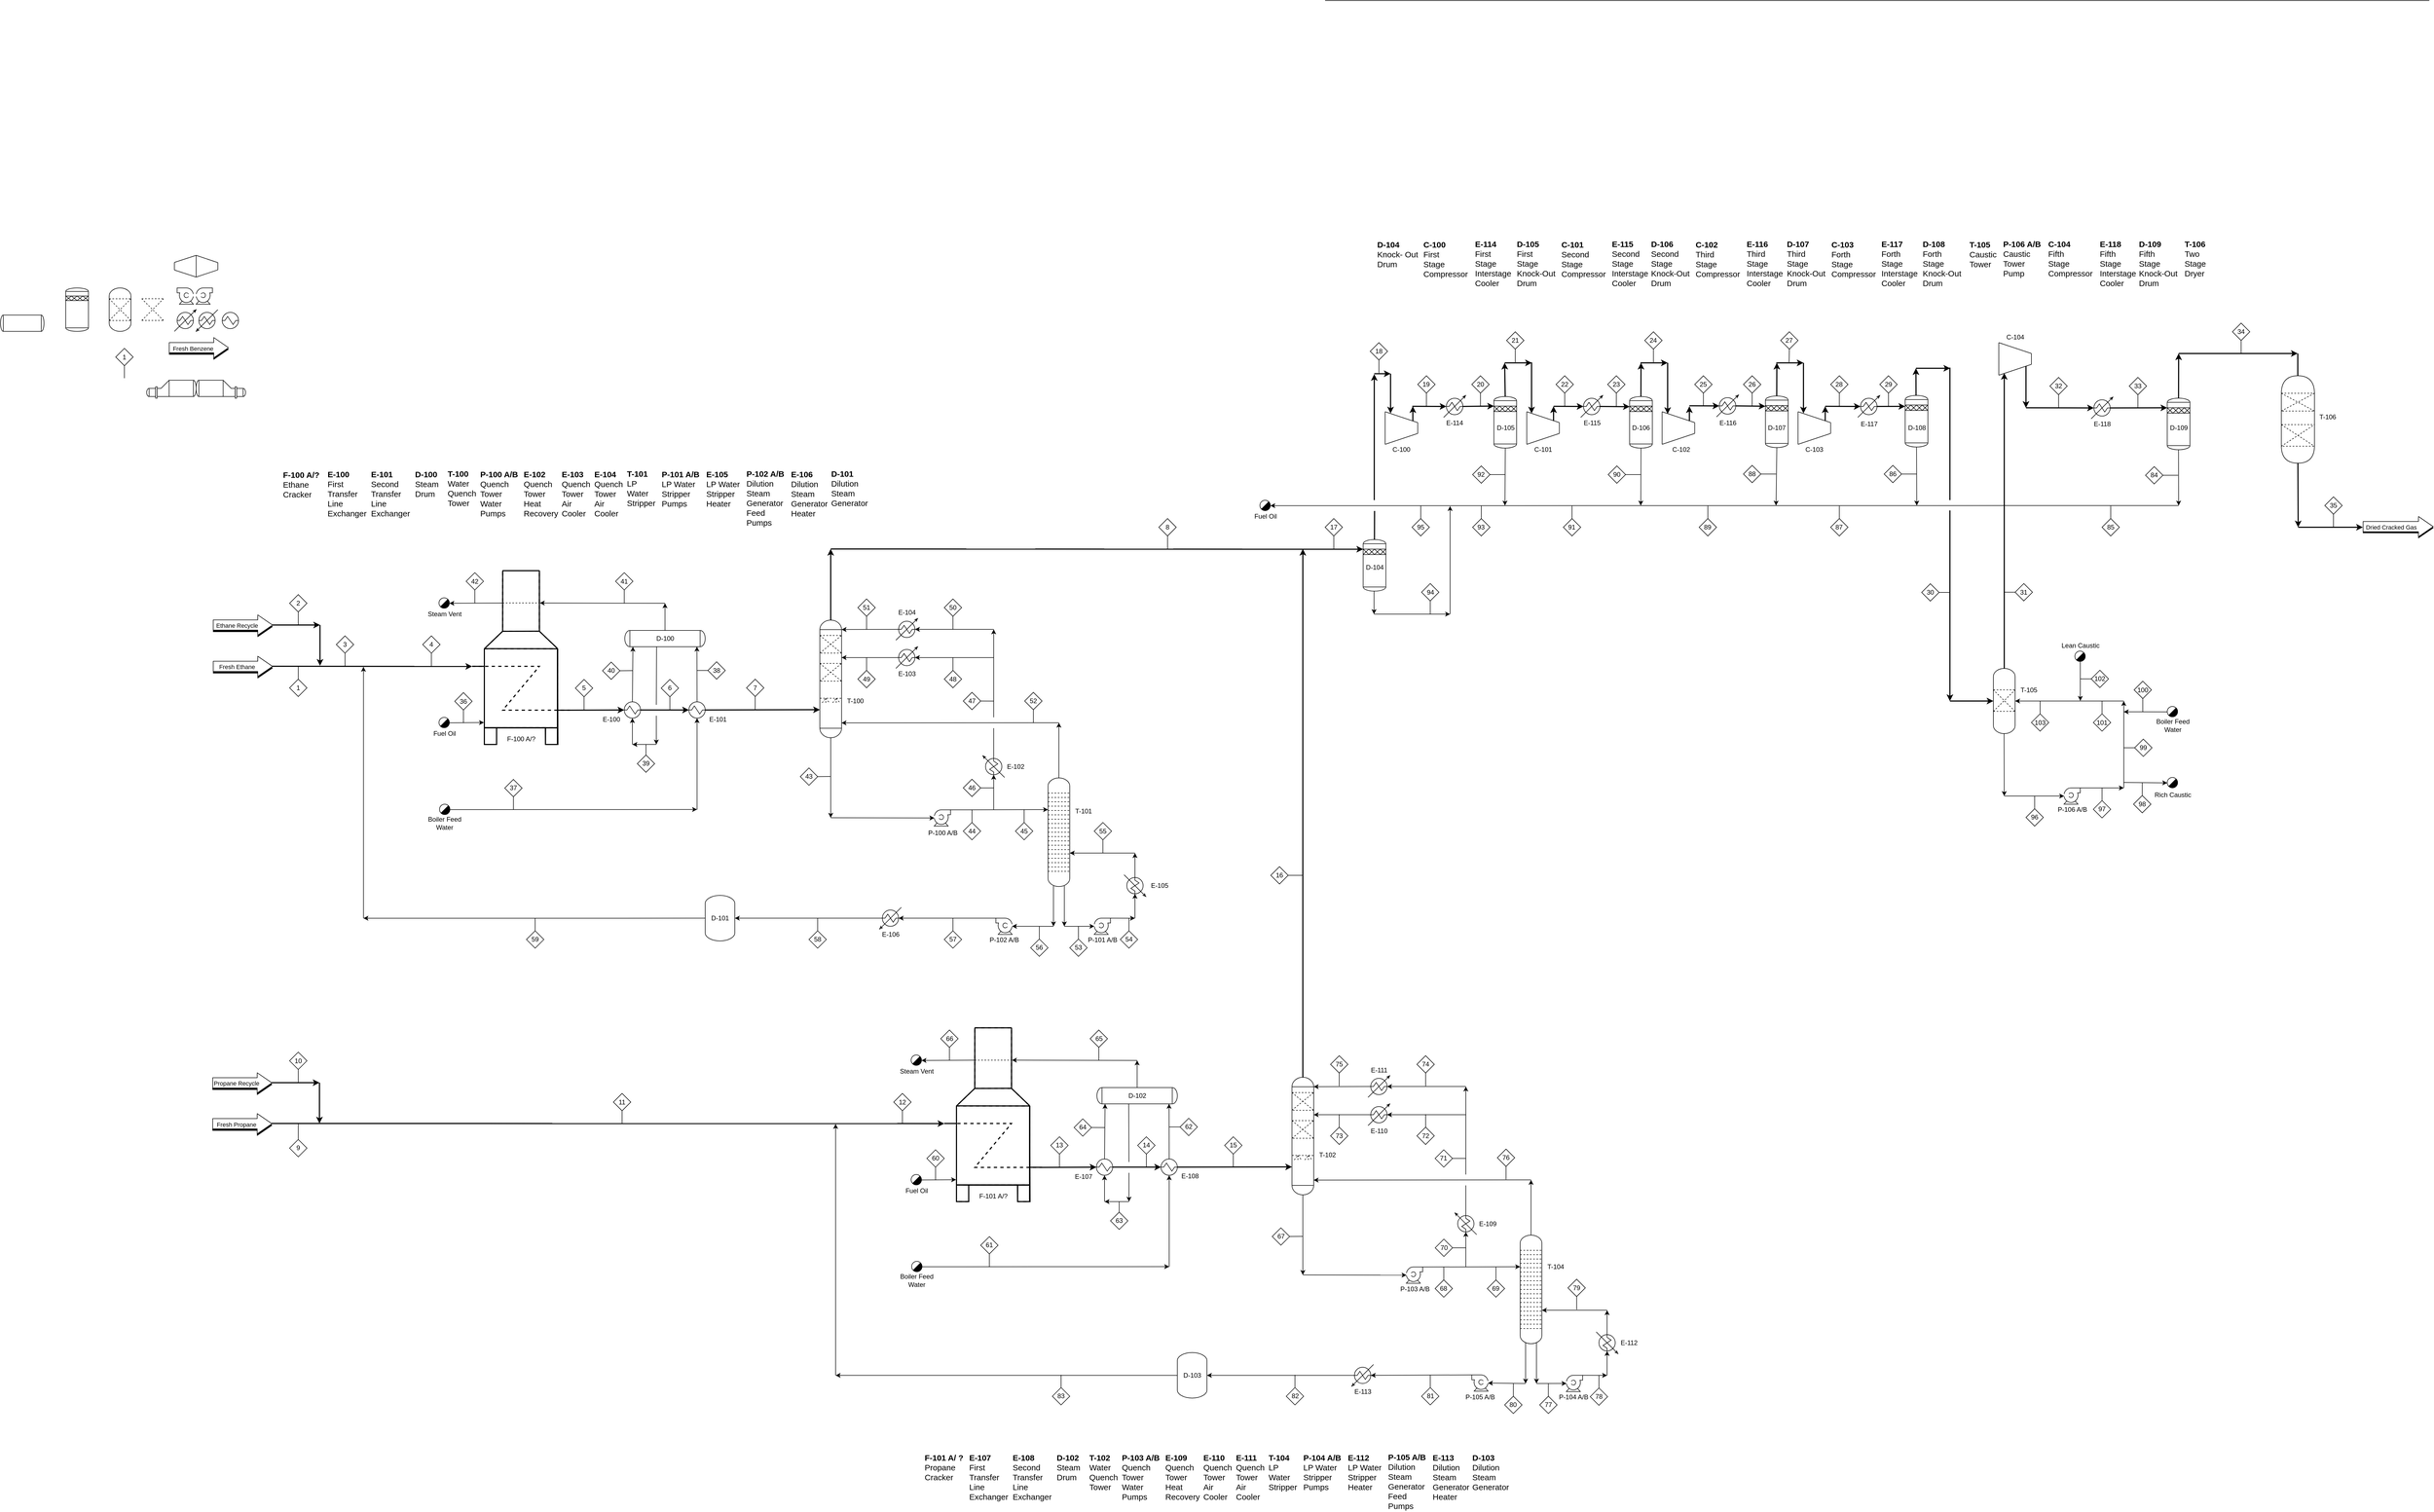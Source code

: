 <mxfile version="14.4.3" type="device"><diagram id="lQ8MVo2kTR1Epv06TY8B" name="Page-1"><mxGraphModel dx="7218" dy="3174" grid="1" gridSize="10" guides="1" tooltips="1" connect="1" arrows="1" fold="1" page="1" pageScale="1" pageWidth="827" pageHeight="1169" math="0" shadow="0"><root><mxCell id="0"/><mxCell id="1" parent="0"/><mxCell id="3VAIiRXd3sIYo5z5zU9E-644" value="" style="endArrow=classic;html=1;entryX=0;entryY=0.551;entryDx=0;entryDy=0;entryPerimeter=0;strokeWidth=2;" parent="1" target="3VAIiRXd3sIYo5z5zU9E-639" edge="1"><mxGeometry width="50" height="50" relative="1" as="geometry"><mxPoint x="-2810" y="216" as="sourcePoint"/><mxPoint x="-2270.82" y="169.998" as="targetPoint"/></mxGeometry></mxCell><mxCell id="3VAIiRXd3sIYo5z5zU9E-608" value="" style="shape=mxgraph.pid.heat_exchangers.condenser;html=1;pointerEvents=1;align=center;verticalLabelPosition=bottom;verticalAlign=top;dashed=0;" parent="1" vertex="1"><mxGeometry x="-2988" y="-440.74" width="40" height="40" as="geometry"/></mxCell><mxCell id="3VAIiRXd3sIYo5z5zU9E-609" value="" style="shape=mxgraph.pid.heat_exchangers.heater;html=1;pointerEvents=1;align=center;verticalLabelPosition=bottom;verticalAlign=top;dashed=0;" parent="1" vertex="1"><mxGeometry x="-2948" y="-440.74" width="40" height="40" as="geometry"/></mxCell><mxCell id="3VAIiRXd3sIYo5z5zU9E-610" value="" style="shape=flexArrow;endArrow=classic;html=1;width=18.837;endSize=8.691;endWidth=17.388;fillColor=#000000;" parent="1" edge="1"><mxGeometry width="50" height="50" relative="1" as="geometry"><mxPoint x="-2998" y="-367.74" as="sourcePoint"/><mxPoint x="-2888" y="-367.74" as="targetPoint"/></mxGeometry></mxCell><mxCell id="3VAIiRXd3sIYo5z5zU9E-611" value="" style="shape=flexArrow;endArrow=classic;html=1;fillColor=#ffffff;width=18.837;endSize=8.691;endWidth=17.388;" parent="1" edge="1"><mxGeometry width="50" height="50" relative="1" as="geometry"><mxPoint x="-2998" y="-370.74" as="sourcePoint"/><mxPoint x="-2888" y="-370.74" as="targetPoint"/></mxGeometry></mxCell><mxCell id="3VAIiRXd3sIYo5z5zU9E-612" value="Fresh Benzene" style="edgeLabel;html=1;align=center;verticalAlign=middle;resizable=0;points=[];" parent="3VAIiRXd3sIYo5z5zU9E-611" vertex="1" connectable="0"><mxGeometry x="-0.197" y="-1" relative="1" as="geometry"><mxPoint as="offset"/></mxGeometry></mxCell><mxCell id="3VAIiRXd3sIYo5z5zU9E-613" value="" style="shape=mxgraph.pid.pumps.centrifugal_pump_3;html=1;pointerEvents=1;align=center;verticalLabelPosition=bottom;verticalAlign=top;dashed=0;" parent="1" vertex="1"><mxGeometry x="-2983" y="-480.74" width="30" height="30" as="geometry"/></mxCell><mxCell id="3VAIiRXd3sIYo5z5zU9E-614" value="" style="shape=mxgraph.pid.pumps.centrifugal_pump_1;html=1;pointerEvents=1;align=center;verticalLabelPosition=bottom;verticalAlign=top;dashed=0;" parent="1" vertex="1"><mxGeometry x="-2948" y="-480.74" width="30" height="30" as="geometry"/></mxCell><mxCell id="3VAIiRXd3sIYo5z5zU9E-615" value="" style="endArrow=none;dashed=1;html=1;fillColor=#000000;strokeWidth=1;" parent="1" edge="1"><mxGeometry width="50" height="50" relative="1" as="geometry"><mxPoint x="-3048" y="-420.84" as="sourcePoint"/><mxPoint x="-3008" y="-460.84" as="targetPoint"/></mxGeometry></mxCell><mxCell id="3VAIiRXd3sIYo5z5zU9E-616" value="" style="endArrow=none;dashed=1;html=1;fillColor=#000000;strokeWidth=1;" parent="1" edge="1"><mxGeometry width="50" height="50" relative="1" as="geometry"><mxPoint x="-3008" y="-420.84" as="sourcePoint"/><mxPoint x="-3048" y="-460.84" as="targetPoint"/></mxGeometry></mxCell><mxCell id="3VAIiRXd3sIYo5z5zU9E-617" value="" style="endArrow=none;dashed=1;html=1;strokeWidth=1;fillColor=#000000;" parent="1" edge="1"><mxGeometry width="50" height="50" relative="1" as="geometry"><mxPoint x="-3048" y="-420.84" as="sourcePoint"/><mxPoint x="-3008" y="-420.84" as="targetPoint"/></mxGeometry></mxCell><mxCell id="3VAIiRXd3sIYo5z5zU9E-618" value="" style="endArrow=none;dashed=1;html=1;strokeWidth=1;fillColor=#000000;" parent="1" edge="1"><mxGeometry width="50" height="50" relative="1" as="geometry"><mxPoint x="-3048" y="-460.84" as="sourcePoint"/><mxPoint x="-3008" y="-460.84" as="targetPoint"/></mxGeometry></mxCell><mxCell id="3VAIiRXd3sIYo5z5zU9E-619" value="" style="verticalLabelPosition=bottom;outlineConnect=0;align=center;dashed=0;html=1;verticalAlign=top;shape=mxgraph.pid2misc.column;columnType=common" parent="1" vertex="1"><mxGeometry x="-3108" y="-480.74" width="40" height="80" as="geometry"/></mxCell><mxCell id="3VAIiRXd3sIYo5z5zU9E-620" value="" style="endArrow=none;dashed=1;html=1;fillColor=#000000;strokeWidth=1;" parent="1" edge="1"><mxGeometry width="50" height="50" relative="1" as="geometry"><mxPoint x="-3108" y="-420.74" as="sourcePoint"/><mxPoint x="-3068" y="-460.74" as="targetPoint"/></mxGeometry></mxCell><mxCell id="3VAIiRXd3sIYo5z5zU9E-621" value="" style="endArrow=none;dashed=1;html=1;fillColor=#000000;strokeWidth=1;" parent="1" edge="1"><mxGeometry width="50" height="50" relative="1" as="geometry"><mxPoint x="-3068" y="-420.74" as="sourcePoint"/><mxPoint x="-3108" y="-460.74" as="targetPoint"/></mxGeometry></mxCell><mxCell id="3VAIiRXd3sIYo5z5zU9E-622" value="" style="endArrow=none;dashed=1;html=1;strokeWidth=1;fillColor=#000000;" parent="1" edge="1"><mxGeometry width="50" height="50" relative="1" as="geometry"><mxPoint x="-3108" y="-420.74" as="sourcePoint"/><mxPoint x="-3068" y="-420.74" as="targetPoint"/></mxGeometry></mxCell><mxCell id="3VAIiRXd3sIYo5z5zU9E-623" value="" style="endArrow=none;dashed=1;html=1;strokeWidth=1;fillColor=#000000;" parent="1" edge="1"><mxGeometry width="50" height="50" relative="1" as="geometry"><mxPoint x="-3108" y="-460.74" as="sourcePoint"/><mxPoint x="-3068" y="-460.74" as="targetPoint"/></mxGeometry></mxCell><mxCell id="3VAIiRXd3sIYo5z5zU9E-624" value="" style="group" parent="1" vertex="1" connectable="0"><mxGeometry x="-2948" y="-540.74" width="40" height="40" as="geometry"/></mxCell><mxCell id="3VAIiRXd3sIYo5z5zU9E-625" value="" style="endArrow=none;html=1;" parent="3VAIiRXd3sIYo5z5zU9E-624" edge="1"><mxGeometry width="50" height="50" relative="1" as="geometry"><mxPoint y="40" as="sourcePoint"/><mxPoint as="targetPoint"/></mxGeometry></mxCell><mxCell id="3VAIiRXd3sIYo5z5zU9E-626" value="" style="endArrow=none;html=1;" parent="3VAIiRXd3sIYo5z5zU9E-624" edge="1"><mxGeometry width="50" height="50" relative="1" as="geometry"><mxPoint x="40" y="26.667" as="sourcePoint"/><mxPoint x="40" y="13.333" as="targetPoint"/></mxGeometry></mxCell><mxCell id="3VAIiRXd3sIYo5z5zU9E-627" value="" style="endArrow=none;html=1;" parent="3VAIiRXd3sIYo5z5zU9E-624" edge="1"><mxGeometry width="50" height="50" relative="1" as="geometry"><mxPoint x="40" y="26.667" as="sourcePoint"/><mxPoint y="40" as="targetPoint"/></mxGeometry></mxCell><mxCell id="3VAIiRXd3sIYo5z5zU9E-628" value="" style="endArrow=none;html=1;" parent="3VAIiRXd3sIYo5z5zU9E-624" edge="1"><mxGeometry width="50" height="50" relative="1" as="geometry"><mxPoint x="40" y="13.333" as="sourcePoint"/><mxPoint as="targetPoint"/></mxGeometry></mxCell><mxCell id="3VAIiRXd3sIYo5z5zU9E-629" value="" style="shape=mxgraph.pid.heat_exchangers.reboiler;html=1;pointerEvents=1;align=center;verticalLabelPosition=bottom;verticalAlign=top;dashed=0;flipH=0;direction=east;flipV=0;" parent="1" vertex="1"><mxGeometry x="-3039" y="-310.74" width="91" height="33" as="geometry"/></mxCell><mxCell id="3VAIiRXd3sIYo5z5zU9E-630" value="" style="shape=mxgraph.pid.heat_exchangers.reboiler;html=1;pointerEvents=1;align=center;verticalLabelPosition=bottom;verticalAlign=top;dashed=0;flipH=1;" parent="1" vertex="1"><mxGeometry x="-2948" y="-310.74" width="91" height="33" as="geometry"/></mxCell><mxCell id="3VAIiRXd3sIYo5z5zU9E-631" value="" style="group;rotation=-180;" parent="1" vertex="1" connectable="0"><mxGeometry x="-2988" y="-540.74" width="40" height="40" as="geometry"/></mxCell><mxCell id="3VAIiRXd3sIYo5z5zU9E-632" value="" style="endArrow=none;html=1;" parent="3VAIiRXd3sIYo5z5zU9E-631" edge="1"><mxGeometry width="50" height="50" relative="1" as="geometry"><mxPoint x="40" as="sourcePoint"/><mxPoint x="40" y="40" as="targetPoint"/></mxGeometry></mxCell><mxCell id="3VAIiRXd3sIYo5z5zU9E-633" value="" style="endArrow=none;html=1;" parent="3VAIiRXd3sIYo5z5zU9E-631" edge="1"><mxGeometry width="50" height="50" relative="1" as="geometry"><mxPoint y="13" as="sourcePoint"/><mxPoint y="27" as="targetPoint"/></mxGeometry></mxCell><mxCell id="3VAIiRXd3sIYo5z5zU9E-634" value="" style="endArrow=none;html=1;" parent="3VAIiRXd3sIYo5z5zU9E-631" edge="1"><mxGeometry width="50" height="50" relative="1" as="geometry"><mxPoint y="13" as="sourcePoint"/><mxPoint x="40" as="targetPoint"/></mxGeometry></mxCell><mxCell id="3VAIiRXd3sIYo5z5zU9E-635" value="" style="endArrow=none;html=1;" parent="3VAIiRXd3sIYo5z5zU9E-631" edge="1"><mxGeometry width="50" height="50" relative="1" as="geometry"><mxPoint y="27" as="sourcePoint"/><mxPoint x="40" y="40" as="targetPoint"/></mxGeometry></mxCell><mxCell id="3VAIiRXd3sIYo5z5zU9E-636" value="" style="shape=stencil(tVbRjoIwEPwaHjFA4Q4fL+i93FdULNijtqSgcH9/pYuJyNnDpiQk0hmYnd3tUj2UNSdcEy8KcFOTvPXQzouiK5YUH5iCI8WcANwmG5QCwvGZAPjFRV754tIqdCcvZ+CbVoqKdPTYju9SfiKStsB2gMXBsER7L/hQ4HChLBecKxdU8EZjnw/8AedVKcWFHyfEja7xEHBG3OizuA6Z9vfxo+AHlu+bty0Aj2GnIozy5yLpUhUsc3XDsCyJr+79guESJEZBOQYI0bgeIyRjhTtC6ru3QoD7iUbv4542vhQtHko64V41PE3brnTrJh0vz3qp4ZyJhjx9CmUKn205jT7ZpygrhCSGDVxQxmB4DFGHVnwLytVK/+iUQNOQ04vTscJwLBUxGbHcr7ZjarISOrGyWMVkxU1/nDTIsiqhk4TceEFrFNeyz3E6UUGxlUoSulBxUpbQsizGRlt6QU68vDpFfx8bN+7fr7/xiNDaszNGo/A/TwO/);html=1;pointerEvents=1;align=center;verticalLabelPosition=bottom;verticalAlign=top;dashed=0;" parent="1" vertex="1"><mxGeometry x="-3188" y="-480.74" width="41.82" height="80" as="geometry"/></mxCell><mxCell id="3VAIiRXd3sIYo5z5zU9E-637" value="" style="shape=mxgraph.pid.vessels.drum_or_condenser;html=1;pointerEvents=1;align=center;verticalLabelPosition=bottom;verticalAlign=top;dashed=0;" parent="1" vertex="1"><mxGeometry x="-3308" y="-430.74" width="80" height="30" as="geometry"/></mxCell><mxCell id="3VAIiRXd3sIYo5z5zU9E-638" value="" style="shape=mxgraph.pid.fittings.self-operating_release_valve;html=1;align=center;verticalLabelPosition=bottom;verticalAlign=top;dashed=0;" parent="1" vertex="1"><mxGeometry x="-2501" y="90" width="20" height="20" as="geometry"/></mxCell><mxCell id="3VAIiRXd3sIYo5z5zU9E-639" value="" style="shape=mxgraph.pid.vessels.furnace;html=1;pointerEvents=1;align=center;verticalLabelPosition=bottom;verticalAlign=top;dashed=1;strokeWidth=2;" parent="1" vertex="1"><mxGeometry x="-2440" y="39.96" width="180" height="320" as="geometry"/></mxCell><mxCell id="3VAIiRXd3sIYo5z5zU9E-641" value="" style="shape=flexArrow;endArrow=classic;html=1;width=18.837;endSize=8.691;endWidth=17.388;fillColor=#000000;" parent="1" edge="1"><mxGeometry width="50" height="50" relative="1" as="geometry"><mxPoint x="-2917" y="219.16" as="sourcePoint"/><mxPoint x="-2807" y="219.16" as="targetPoint"/></mxGeometry></mxCell><mxCell id="3VAIiRXd3sIYo5z5zU9E-642" value="" style="shape=flexArrow;endArrow=classic;html=1;fillColor=#ffffff;width=18.837;endSize=8.691;endWidth=17.388;" parent="1" edge="1"><mxGeometry width="50" height="50" relative="1" as="geometry"><mxPoint x="-2917" y="216.16" as="sourcePoint"/><mxPoint x="-2807" y="216.16" as="targetPoint"/></mxGeometry></mxCell><mxCell id="3VAIiRXd3sIYo5z5zU9E-643" value="Fresh Ethane" style="edgeLabel;html=1;align=center;verticalAlign=middle;resizable=0;points=[];" parent="3VAIiRXd3sIYo5z5zU9E-642" vertex="1" connectable="0"><mxGeometry x="-0.197" y="-1" relative="1" as="geometry"><mxPoint as="offset"/></mxGeometry></mxCell><mxCell id="3VAIiRXd3sIYo5z5zU9E-645" value="" style="shape=mxgraph.pid.heat_exchangers.shell_and_tube_heat_exchanger_1;html=1;pointerEvents=1;align=center;verticalLabelPosition=bottom;verticalAlign=top;dashed=0;" parent="1" vertex="1"><mxGeometry x="-2160" y="281.5" width="30" height="30" as="geometry"/></mxCell><mxCell id="3VAIiRXd3sIYo5z5zU9E-646" value="" style="shape=mxgraph.pid.heat_exchangers.shell_and_tube_heat_exchanger_1;html=1;pointerEvents=1;align=center;verticalLabelPosition=bottom;verticalAlign=top;dashed=0;" parent="1" vertex="1"><mxGeometry x="-2900" y="-435.74" width="30" height="30" as="geometry"/></mxCell><mxCell id="3VAIiRXd3sIYo5z5zU9E-647" value="" style="endArrow=classic;html=1;entryX=0;entryY=0.5;entryDx=0;entryDy=0;entryPerimeter=0;strokeWidth=2;exitX=1;exitY=0.803;exitDx=0;exitDy=0;exitPerimeter=0;" parent="1" source="3VAIiRXd3sIYo5z5zU9E-639" target="3VAIiRXd3sIYo5z5zU9E-645" edge="1"><mxGeometry width="50" height="50" relative="1" as="geometry"><mxPoint x="-2590" y="226.0" as="sourcePoint"/><mxPoint x="-2430" y="226.28" as="targetPoint"/></mxGeometry></mxCell><mxCell id="3VAIiRXd3sIYo5z5zU9E-648" value="" style="endArrow=classic;html=1;entryX=0;entryY=0.5;entryDx=0;entryDy=0;entryPerimeter=0;strokeWidth=2;exitX=1;exitY=0.5;exitDx=0;exitDy=0;exitPerimeter=0;" parent="1" source="3VAIiRXd3sIYo5z5zU9E-645" target="3VAIiRXd3sIYo5z5zU9E-663" edge="1"><mxGeometry width="50" height="50" relative="1" as="geometry"><mxPoint x="-2130" y="297" as="sourcePoint"/><mxPoint x="-1970" y="296.64" as="targetPoint"/></mxGeometry></mxCell><mxCell id="3VAIiRXd3sIYo5z5zU9E-651" value="" style="shape=mxgraph.pid.vessels.drum_or_condenser;html=1;pointerEvents=1;align=center;verticalLabelPosition=bottom;verticalAlign=top;dashed=0;" parent="1" vertex="1"><mxGeometry x="-2159" y="150" width="148" height="30" as="geometry"/></mxCell><mxCell id="3VAIiRXd3sIYo5z5zU9E-652" value="" style="endArrow=classic;html=1;strokeWidth=1;" parent="1" edge="1"><mxGeometry width="50" height="50" relative="1" as="geometry"><mxPoint x="-2101" y="307" as="sourcePoint"/><mxPoint x="-2101" y="360" as="targetPoint"/></mxGeometry></mxCell><mxCell id="3VAIiRXd3sIYo5z5zU9E-653" value="" style="endArrow=classic;html=1;strokeWidth=1;" parent="1" edge="1"><mxGeometry width="50" height="50" relative="1" as="geometry"><mxPoint x="-2101" y="360" as="sourcePoint"/><mxPoint x="-2145" y="360" as="targetPoint"/></mxGeometry></mxCell><mxCell id="3VAIiRXd3sIYo5z5zU9E-654" value="" style="endArrow=classic;html=1;strokeWidth=1;entryX=0.5;entryY=1;entryDx=0;entryDy=0;entryPerimeter=0;" parent="1" target="3VAIiRXd3sIYo5z5zU9E-645" edge="1"><mxGeometry width="50" height="50" relative="1" as="geometry"><mxPoint x="-2145" y="360" as="sourcePoint"/><mxPoint x="-2130" y="370" as="targetPoint"/></mxGeometry></mxCell><mxCell id="3VAIiRXd3sIYo5z5zU9E-655" value="" style="endArrow=none;html=1;strokeWidth=1;endFill=0;exitX=0.395;exitY=1.013;exitDx=0;exitDy=0;exitPerimeter=0;" parent="1" source="3VAIiRXd3sIYo5z5zU9E-651" edge="1"><mxGeometry width="50" height="50" relative="1" as="geometry"><mxPoint x="-2105" y="170" as="sourcePoint"/><mxPoint x="-2101" y="287" as="targetPoint"/></mxGeometry></mxCell><mxCell id="3VAIiRXd3sIYo5z5zU9E-656" value="" style="endArrow=classic;html=1;strokeWidth=1;exitX=0.5;exitY=0;exitDx=0;exitDy=0;exitPerimeter=0;entryX=0.101;entryY=1.002;entryDx=0;entryDy=0;entryPerimeter=0;" parent="1" source="3VAIiRXd3sIYo5z5zU9E-645" target="3VAIiRXd3sIYo5z5zU9E-651" edge="1"><mxGeometry width="50" height="50" relative="1" as="geometry"><mxPoint x="-2200" y="230" as="sourcePoint"/><mxPoint x="-2146" y="130" as="targetPoint"/></mxGeometry></mxCell><mxCell id="3VAIiRXd3sIYo5z5zU9E-657" value="" style="endArrow=classic;html=1;strokeWidth=1;exitX=0.5;exitY=0;exitDx=0;exitDy=0;exitPerimeter=0;" parent="1" source="3VAIiRXd3sIYo5z5zU9E-651" edge="1"><mxGeometry width="50" height="50" relative="1" as="geometry"><mxPoint x="-2090" y="130" as="sourcePoint"/><mxPoint x="-2085" y="100" as="targetPoint"/></mxGeometry></mxCell><mxCell id="3VAIiRXd3sIYo5z5zU9E-659" value="" style="endArrow=classic;html=1;strokeWidth=1;entryX=0.692;entryY=0.186;entryDx=0;entryDy=0;entryPerimeter=0;" parent="1" target="3VAIiRXd3sIYo5z5zU9E-639" edge="1"><mxGeometry width="50" height="50" relative="1" as="geometry"><mxPoint x="-2085" y="100" as="sourcePoint"/><mxPoint x="-2085" y="110" as="targetPoint"/></mxGeometry></mxCell><mxCell id="3VAIiRXd3sIYo5z5zU9E-660" value="" style="endArrow=none;dashed=1;html=1;entryX=0.689;entryY=0.252;entryDx=0;entryDy=0;entryPerimeter=0;exitX=0.312;exitY=0.252;exitDx=0;exitDy=0;exitPerimeter=0;" parent="1" edge="1"><mxGeometry width="50" height="50" relative="1" as="geometry"><mxPoint x="-2383.93" y="99.405" as="sourcePoint"/><mxPoint x="-2316.07" y="99.405" as="targetPoint"/></mxGeometry></mxCell><mxCell id="3VAIiRXd3sIYo5z5zU9E-661" value="" style="endArrow=classic;html=1;strokeWidth=1;exitX=0.312;exitY=0.186;exitDx=0;exitDy=0;exitPerimeter=0;entryX=0.955;entryY=0.5;entryDx=0;entryDy=0;entryPerimeter=0;" parent="1" source="3VAIiRXd3sIYo5z5zU9E-639" target="3VAIiRXd3sIYo5z5zU9E-638" edge="1"><mxGeometry width="50" height="50" relative="1" as="geometry"><mxPoint x="-2470" y="100" as="sourcePoint"/><mxPoint x="-2510" y="100" as="targetPoint"/></mxGeometry></mxCell><mxCell id="3VAIiRXd3sIYo5z5zU9E-662" value="Steam Vent" style="text;html=1;align=center;verticalAlign=middle;resizable=0;points=[];autosize=1;" parent="1" vertex="1"><mxGeometry x="-2531" y="110" width="80" height="20" as="geometry"/></mxCell><mxCell id="3VAIiRXd3sIYo5z5zU9E-663" value="" style="shape=mxgraph.pid.heat_exchangers.shell_and_tube_heat_exchanger_1;html=1;pointerEvents=1;align=center;verticalLabelPosition=bottom;verticalAlign=top;dashed=0;" parent="1" vertex="1"><mxGeometry x="-2041" y="281.5" width="30" height="30" as="geometry"/></mxCell><mxCell id="3VAIiRXd3sIYo5z5zU9E-665" value="" style="endArrow=classic;html=1;strokeWidth=2;exitX=1;exitY=0.5;exitDx=0;exitDy=0;exitPerimeter=0;entryX=0;entryY=0.762;entryDx=0;entryDy=0;entryPerimeter=0;" parent="1" source="3VAIiRXd3sIYo5z5zU9E-663" target="3VAIiRXd3sIYo5z5zU9E-717" edge="1"><mxGeometry width="50" height="50" relative="1" as="geometry"><mxPoint x="-2120" y="306.5" as="sourcePoint"/><mxPoint x="-1920" y="297" as="targetPoint"/></mxGeometry></mxCell><mxCell id="3VAIiRXd3sIYo5z5zU9E-666" value="" style="endArrow=classic;html=1;strokeWidth=1;entryX=0.5;entryY=1;entryDx=0;entryDy=0;entryPerimeter=0;" parent="1" target="3VAIiRXd3sIYo5z5zU9E-663" edge="1"><mxGeometry width="50" height="50" relative="1" as="geometry"><mxPoint x="-2026" y="480" as="sourcePoint"/><mxPoint x="-2135" y="370" as="targetPoint"/></mxGeometry></mxCell><mxCell id="3VAIiRXd3sIYo5z5zU9E-667" value="" style="endArrow=classic;html=1;strokeWidth=1;exitX=0.955;exitY=0.5;exitDx=0;exitDy=0;exitPerimeter=0;" parent="1" source="3VAIiRXd3sIYo5z5zU9E-668" edge="1"><mxGeometry width="50" height="50" relative="1" as="geometry"><mxPoint x="-2480" y="479.74" as="sourcePoint"/><mxPoint x="-2026" y="479.74" as="targetPoint"/></mxGeometry></mxCell><mxCell id="3VAIiRXd3sIYo5z5zU9E-668" value="" style="shape=mxgraph.pid.fittings.self-operating_release_valve;html=1;align=center;verticalLabelPosition=bottom;verticalAlign=top;dashed=0;" parent="1" vertex="1"><mxGeometry x="-2500" y="470" width="20" height="20" as="geometry"/></mxCell><mxCell id="3VAIiRXd3sIYo5z5zU9E-669" value="Boiler Feed&lt;br&gt;Water" style="text;html=1;align=center;verticalAlign=middle;resizable=0;points=[];autosize=1;" parent="1" vertex="1"><mxGeometry x="-2531" y="490" width="80" height="30" as="geometry"/></mxCell><mxCell id="3VAIiRXd3sIYo5z5zU9E-670" value="" style="endArrow=classic;html=1;strokeWidth=1;entryX=0.897;entryY=0.995;entryDx=0;entryDy=0;entryPerimeter=0;exitX=0.5;exitY=0;exitDx=0;exitDy=0;exitPerimeter=0;" parent="1" source="3VAIiRXd3sIYo5z5zU9E-663" target="3VAIiRXd3sIYo5z5zU9E-651" edge="1"><mxGeometry width="50" height="50" relative="1" as="geometry"><mxPoint x="-2016" y="410" as="sourcePoint"/><mxPoint x="-2016" y="321.5" as="targetPoint"/></mxGeometry></mxCell><mxCell id="3VAIiRXd3sIYo5z5zU9E-671" value="" style="endArrow=classic;html=1;strokeWidth=1;entryX=0.121;entryY=0.874;entryDx=0;entryDy=0;entryPerimeter=0;exitX=0.955;exitY=0.5;exitDx=0;exitDy=0;exitPerimeter=0;" parent="1" source="3VAIiRXd3sIYo5z5zU9E-672" target="3VAIiRXd3sIYo5z5zU9E-639" edge="1"><mxGeometry width="50" height="50" relative="1" as="geometry"><mxPoint x="-2480" y="320" as="sourcePoint"/><mxPoint x="-2460" y="320" as="targetPoint"/></mxGeometry></mxCell><mxCell id="3VAIiRXd3sIYo5z5zU9E-672" value="" style="shape=mxgraph.pid.fittings.self-operating_release_valve;html=1;align=center;verticalLabelPosition=bottom;verticalAlign=top;dashed=0;" parent="1" vertex="1"><mxGeometry x="-2501" y="310.1" width="20" height="20" as="geometry"/></mxCell><mxCell id="3VAIiRXd3sIYo5z5zU9E-673" value="Fuel Oil" style="text;html=1;align=center;verticalAlign=middle;resizable=0;points=[];autosize=1;" parent="1" vertex="1"><mxGeometry x="-2521" y="330.1" width="60" height="20" as="geometry"/></mxCell><mxCell id="3VAIiRXd3sIYo5z5zU9E-675" value="" style="endArrow=none;html=1;strokeWidth=2;exitX=0.312;exitY=0.35;exitDx=0;exitDy=0;exitPerimeter=0;" parent="1" source="3VAIiRXd3sIYo5z5zU9E-639" edge="1"><mxGeometry width="50" height="50" relative="1" as="geometry"><mxPoint x="-2384.66" y="151.32" as="sourcePoint"/><mxPoint x="-2383.7" y="40" as="targetPoint"/></mxGeometry></mxCell><mxCell id="3VAIiRXd3sIYo5z5zU9E-676" value="" style="endArrow=none;html=1;strokeWidth=2;exitX=0.69;exitY=0;exitDx=0;exitDy=0;exitPerimeter=0;entryX=0.31;entryY=0;entryDx=0;entryDy=0;entryPerimeter=0;" parent="1" source="3VAIiRXd3sIYo5z5zU9E-639" target="3VAIiRXd3sIYo5z5zU9E-639" edge="1"><mxGeometry width="50" height="50" relative="1" as="geometry"><mxPoint x="-2373.84" y="161.96" as="sourcePoint"/><mxPoint x="-2373.7" y="50" as="targetPoint"/></mxGeometry></mxCell><mxCell id="3VAIiRXd3sIYo5z5zU9E-677" value="" style="endArrow=none;html=1;strokeWidth=2;entryX=0.688;entryY=0.348;entryDx=0;entryDy=0;entryPerimeter=0;" parent="1" target="3VAIiRXd3sIYo5z5zU9E-639" edge="1"><mxGeometry width="50" height="50" relative="1" as="geometry"><mxPoint x="-2316.2" y="40" as="sourcePoint"/><mxPoint x="-2374.2" y="49.96" as="targetPoint"/></mxGeometry></mxCell><mxCell id="3VAIiRXd3sIYo5z5zU9E-678" value="" style="endArrow=none;html=1;strokeWidth=2;exitX=0.311;exitY=0.349;exitDx=0;exitDy=0;exitPerimeter=0;entryX=0.687;entryY=0.348;entryDx=0;entryDy=0;entryPerimeter=0;" parent="1" source="3VAIiRXd3sIYo5z5zU9E-639" target="3VAIiRXd3sIYo5z5zU9E-639" edge="1"><mxGeometry width="50" height="50" relative="1" as="geometry"><mxPoint x="-2373.84" y="161.96" as="sourcePoint"/><mxPoint x="-2320" y="152" as="targetPoint"/></mxGeometry></mxCell><mxCell id="3VAIiRXd3sIYo5z5zU9E-679" value="" style="endArrow=none;html=1;strokeWidth=2;exitX=0.687;exitY=0.348;exitDx=0;exitDy=0;exitPerimeter=0;entryX=0.871;entryY=0.447;entryDx=0;entryDy=0;entryPerimeter=0;" parent="1" target="3VAIiRXd3sIYo5z5zU9E-639" edge="1"><mxGeometry width="50" height="50" relative="1" as="geometry"><mxPoint x="-2316.37" y="151.32" as="sourcePoint"/><mxPoint x="-2283" y="183" as="targetPoint"/></mxGeometry></mxCell><mxCell id="3VAIiRXd3sIYo5z5zU9E-680" value="" style="endArrow=none;html=1;strokeWidth=2;exitX=0.121;exitY=0.449;exitDx=0;exitDy=0;exitPerimeter=0;" parent="1" source="3VAIiRXd3sIYo5z5zU9E-639" edge="1"><mxGeometry width="50" height="50" relative="1" as="geometry"><mxPoint x="-2306.37" y="161.32" as="sourcePoint"/><mxPoint x="-2282" y="183.82" as="targetPoint"/></mxGeometry></mxCell><mxCell id="3VAIiRXd3sIYo5z5zU9E-681" value="" style="endArrow=none;html=1;strokeWidth=2;entryX=0.311;entryY=0.349;entryDx=0;entryDy=0;entryPerimeter=0;exitX=0.126;exitY=0.449;exitDx=0;exitDy=0;exitPerimeter=0;" parent="1" source="3VAIiRXd3sIYo5z5zU9E-639" target="3VAIiRXd3sIYo5z5zU9E-639" edge="1"><mxGeometry width="50" height="50" relative="1" as="geometry"><mxPoint x="-2417" y="184" as="sourcePoint"/><mxPoint x="-2306.16" y="161.32" as="targetPoint"/></mxGeometry></mxCell><mxCell id="3VAIiRXd3sIYo5z5zU9E-682" value="" style="endArrow=none;html=1;strokeWidth=2;exitX=0.125;exitY=0.45;exitDx=0;exitDy=0;exitPerimeter=0;" parent="1" source="3VAIiRXd3sIYo5z5zU9E-639" edge="1"><mxGeometry width="50" height="50" relative="1" as="geometry"><mxPoint x="-2408.22" y="193.64" as="sourcePoint"/><mxPoint x="-2417.5" y="360" as="targetPoint"/></mxGeometry></mxCell><mxCell id="3VAIiRXd3sIYo5z5zU9E-683" value="" style="endArrow=none;html=1;strokeWidth=2;" parent="1" edge="1"><mxGeometry width="50" height="50" relative="1" as="geometry"><mxPoint x="-2283" y="185" as="sourcePoint"/><mxPoint x="-2283" y="360.96" as="targetPoint"/></mxGeometry></mxCell><mxCell id="3VAIiRXd3sIYo5z5zU9E-684" value="" style="endArrow=none;html=1;strokeWidth=2;exitX=0.875;exitY=0.449;exitDx=0;exitDy=0;exitPerimeter=0;" parent="1" source="3VAIiRXd3sIYo5z5zU9E-639" edge="1"><mxGeometry width="50" height="50" relative="1" as="geometry"><mxPoint x="-2283" y="185" as="sourcePoint"/><mxPoint x="-2283" y="360.96" as="targetPoint"/></mxGeometry></mxCell><mxCell id="3VAIiRXd3sIYo5z5zU9E-685" value="" style="endArrow=none;html=1;strokeWidth=2;exitX=0.873;exitY=0.449;exitDx=0;exitDy=0;exitPerimeter=0;" parent="1" source="3VAIiRXd3sIYo5z5zU9E-639" edge="1"><mxGeometry width="50" height="50" relative="1" as="geometry"><mxPoint x="-2283" y="185" as="sourcePoint"/><mxPoint x="-2283" y="360.96" as="targetPoint"/></mxGeometry></mxCell><mxCell id="3VAIiRXd3sIYo5z5zU9E-686" value="" style="endArrow=none;html=1;strokeWidth=2;exitX=0.873;exitY=0.449;exitDx=0;exitDy=0;exitPerimeter=0;entryX=0.877;entryY=1.003;entryDx=0;entryDy=0;entryPerimeter=0;" parent="1" source="3VAIiRXd3sIYo5z5zU9E-639" target="3VAIiRXd3sIYo5z5zU9E-639" edge="1"><mxGeometry width="50" height="50" relative="1" as="geometry"><mxPoint x="-2283" y="185" as="sourcePoint"/><mxPoint x="-2283" y="360.96" as="targetPoint"/></mxGeometry></mxCell><mxCell id="3VAIiRXd3sIYo5z5zU9E-689" value="" style="endArrow=none;html=1;strokeWidth=2;entryX=0.256;entryY=1;entryDx=0;entryDy=0;entryPerimeter=0;" parent="1" target="3VAIiRXd3sIYo5z5zU9E-639" edge="1"><mxGeometry width="50" height="50" relative="1" as="geometry"><mxPoint x="-2418.48" y="360" as="sourcePoint"/><mxPoint x="-2400" y="360" as="targetPoint"/></mxGeometry></mxCell><mxCell id="3VAIiRXd3sIYo5z5zU9E-698" value="" style="endArrow=none;html=1;strokeWidth=2;entryX=0.877;entryY=1;entryDx=0;entryDy=0;entryPerimeter=0;exitX=0.749;exitY=1;exitDx=0;exitDy=0;exitPerimeter=0;" parent="1" source="3VAIiRXd3sIYo5z5zU9E-639" target="3VAIiRXd3sIYo5z5zU9E-639" edge="1"><mxGeometry width="50" height="50" relative="1" as="geometry"><mxPoint x="-2310" y="370" as="sourcePoint"/><mxPoint x="-2280" y="370" as="targetPoint"/></mxGeometry></mxCell><mxCell id="3VAIiRXd3sIYo5z5zU9E-699" value="" style="endArrow=none;html=1;strokeWidth=2;entryX=0.75;entryY=1;entryDx=0;entryDy=0;entryPerimeter=0;exitX=0.751;exitY=0.904;exitDx=0;exitDy=0;exitPerimeter=0;" parent="1" source="3VAIiRXd3sIYo5z5zU9E-639" target="3VAIiRXd3sIYo5z5zU9E-639" edge="1"><mxGeometry width="50" height="50" relative="1" as="geometry"><mxPoint x="-2310" y="370" as="sourcePoint"/><mxPoint x="-2280" y="370" as="targetPoint"/></mxGeometry></mxCell><mxCell id="3VAIiRXd3sIYo5z5zU9E-700" value="" style="endArrow=none;html=1;strokeWidth=2;entryX=0.75;entryY=1;entryDx=0;entryDy=0;entryPerimeter=0;exitX=0.749;exitY=0.904;exitDx=0;exitDy=0;exitPerimeter=0;" parent="1" source="3VAIiRXd3sIYo5z5zU9E-639" target="3VAIiRXd3sIYo5z5zU9E-639" edge="1"><mxGeometry width="50" height="50" relative="1" as="geometry"><mxPoint x="-2310" y="370" as="sourcePoint"/><mxPoint x="-2280" y="370" as="targetPoint"/></mxGeometry></mxCell><mxCell id="3VAIiRXd3sIYo5z5zU9E-702" value="" style="endArrow=none;html=1;strokeWidth=2;exitX=0.124;exitY=0.904;exitDx=0;exitDy=0;exitPerimeter=0;entryX=0.878;entryY=0.905;entryDx=0;entryDy=0;entryPerimeter=0;" parent="1" source="3VAIiRXd3sIYo5z5zU9E-639" target="3VAIiRXd3sIYo5z5zU9E-639" edge="1"><mxGeometry width="50" height="50" relative="1" as="geometry"><mxPoint x="-2310" y="370" as="sourcePoint"/><mxPoint x="-2280" y="370" as="targetPoint"/></mxGeometry></mxCell><mxCell id="3VAIiRXd3sIYo5z5zU9E-703" value="" style="endArrow=none;html=1;strokeWidth=2;exitX=0.124;exitY=0.904;exitDx=0;exitDy=0;exitPerimeter=0;entryX=0.876;entryY=0.904;entryDx=0;entryDy=0;entryPerimeter=0;" parent="1" source="3VAIiRXd3sIYo5z5zU9E-639" target="3VAIiRXd3sIYo5z5zU9E-639" edge="1"><mxGeometry width="50" height="50" relative="1" as="geometry"><mxPoint x="-2310" y="370" as="sourcePoint"/><mxPoint x="-2280" y="370" as="targetPoint"/></mxGeometry></mxCell><mxCell id="3VAIiRXd3sIYo5z5zU9E-707" value="" style="endArrow=none;html=1;strokeWidth=2;exitX=0.124;exitY=0.904;exitDx=0;exitDy=0;exitPerimeter=0;entryX=0.872;entryY=0.905;entryDx=0;entryDy=0;entryPerimeter=0;" parent="1" source="3VAIiRXd3sIYo5z5zU9E-639" target="3VAIiRXd3sIYo5z5zU9E-639" edge="1"><mxGeometry width="50" height="50" relative="1" as="geometry"><mxPoint x="-2310" y="370" as="sourcePoint"/><mxPoint x="-2280" y="370" as="targetPoint"/></mxGeometry></mxCell><mxCell id="3VAIiRXd3sIYo5z5zU9E-709" value="" style="endArrow=none;html=1;strokeWidth=2;exitX=0.25;exitY=1.001;exitDx=0;exitDy=0;exitPerimeter=0;" parent="1" source="3VAIiRXd3sIYo5z5zU9E-639" edge="1"><mxGeometry width="50" height="50" relative="1" as="geometry"><mxPoint x="-2395" y="360.28" as="sourcePoint"/><mxPoint x="-2395" y="329" as="targetPoint"/></mxGeometry></mxCell><mxCell id="3VAIiRXd3sIYo5z5zU9E-710" value="" style="endArrow=none;html=1;strokeWidth=2;entryX=0.124;entryY=0.551;entryDx=0;entryDy=0;entryPerimeter=0;exitX=0.001;exitY=0.551;exitDx=0;exitDy=0;exitPerimeter=0;" parent="1" edge="1"><mxGeometry width="50" height="50" relative="1" as="geometry"><mxPoint x="-2440" y="216.14" as="sourcePoint"/><mxPoint x="-2418" y="216.14" as="targetPoint"/></mxGeometry></mxCell><mxCell id="3VAIiRXd3sIYo5z5zU9E-712" value="" style="endArrow=none;html=1;strokeWidth=2;entryX=0.124;entryY=0.551;entryDx=0;entryDy=0;entryPerimeter=0;exitX=0.001;exitY=0.551;exitDx=0;exitDy=0;exitPerimeter=0;" parent="1" edge="1"><mxGeometry width="50" height="50" relative="1" as="geometry"><mxPoint x="-2282" y="296.9" as="sourcePoint"/><mxPoint x="-2260" y="296.9" as="targetPoint"/></mxGeometry></mxCell><mxCell id="3VAIiRXd3sIYo5z5zU9E-713" value="F-100 A/?" style="text;html=1;align=center;verticalAlign=middle;resizable=0;points=[];autosize=1;" parent="1" vertex="1"><mxGeometry x="-2385" y="339.76" width="70" height="20" as="geometry"/></mxCell><mxCell id="3VAIiRXd3sIYo5z5zU9E-714" value="D-100" style="text;html=1;align=center;verticalAlign=middle;resizable=0;points=[];autosize=1;" parent="1" vertex="1"><mxGeometry x="-2110" y="155" width="50" height="20" as="geometry"/></mxCell><mxCell id="3VAIiRXd3sIYo5z5zU9E-715" value="E-100" style="text;html=1;align=center;verticalAlign=middle;resizable=0;points=[];autosize=1;" parent="1" vertex="1"><mxGeometry x="-2209" y="303.85" width="50" height="20" as="geometry"/></mxCell><mxCell id="3VAIiRXd3sIYo5z5zU9E-716" value="E-101" style="text;html=1;align=center;verticalAlign=middle;resizable=0;points=[];autosize=1;" parent="1" vertex="1"><mxGeometry x="-2013" y="303.51" width="50" height="20" as="geometry"/></mxCell><mxCell id="3VAIiRXd3sIYo5z5zU9E-744" value="" style="endArrow=classic;html=1;entryX=0.01;entryY=0.5;entryDx=0;entryDy=0;entryPerimeter=0;" parent="1" target="3VAIiRXd3sIYo5z5zU9E-754" edge="1"><mxGeometry width="50" height="50" relative="1" as="geometry"><mxPoint x="-1780" y="495" as="sourcePoint"/><mxPoint x="-1417.256" y="499.16" as="targetPoint"/></mxGeometry></mxCell><mxCell id="3VAIiRXd3sIYo5z5zU9E-745" value="" style="endArrow=classic;html=1;exitX=0.5;exitY=1;exitDx=0;exitDy=0;exitPerimeter=0;" parent="1" source="3VAIiRXd3sIYo5z5zU9E-717" edge="1"><mxGeometry width="50" height="50" relative="1" as="geometry"><mxPoint x="-1790.21" y="370.09" as="sourcePoint"/><mxPoint x="-1780" y="495" as="targetPoint"/></mxGeometry></mxCell><mxCell id="3VAIiRXd3sIYo5z5zU9E-746" value="" style="endArrow=classic;html=1;exitX=1;exitY=0;exitDx=0;exitDy=0;exitPerimeter=0;" parent="1" source="3VAIiRXd3sIYo5z5zU9E-754" edge="1"><mxGeometry width="50" height="50" relative="1" as="geometry"><mxPoint x="-1421.82" y="480.45" as="sourcePoint"/><mxPoint x="-1380" y="480" as="targetPoint"/></mxGeometry></mxCell><mxCell id="3VAIiRXd3sIYo5z5zU9E-748" value="" style="verticalLabelPosition=bottom;outlineConnect=0;align=center;dashed=0;html=1;verticalAlign=top;shape=mxgraph.pid2misc.column;columnType=tray;strokeWidth=1;" parent="1" vertex="1"><mxGeometry x="-1380" y="421.68" width="40" height="200" as="geometry"/></mxCell><mxCell id="3VAIiRXd3sIYo5z5zU9E-754" value="" style="shape=mxgraph.pid.pumps.centrifugal_pump_1;html=1;pointerEvents=1;align=center;verticalLabelPosition=bottom;verticalAlign=top;dashed=0;" parent="1" vertex="1"><mxGeometry x="-1589.5" y="480.38" width="30" height="30" as="geometry"/></mxCell><mxCell id="3VAIiRXd3sIYo5z5zU9E-766" value="" style="endArrow=classic;html=1;strokeWidth=1;fontSize=15;entryX=1;entryY=0.08;entryDx=0;entryDy=0;entryPerimeter=0;exitX=0.124;exitY=0.5;exitDx=0;exitDy=0;exitPerimeter=0;" parent="1" source="3VAIiRXd3sIYo5z5zU9E-773" target="3VAIiRXd3sIYo5z5zU9E-717" edge="1"><mxGeometry width="50" height="50" relative="1" as="geometry"><mxPoint x="-1448.071" y="130.25" as="sourcePoint"/><mxPoint x="-1503.25" y="129.82" as="targetPoint"/></mxGeometry></mxCell><mxCell id="3VAIiRXd3sIYo5z5zU9E-767" value="" style="endArrow=classic;html=1;strokeWidth=1;fontSize=15;exitX=0.124;exitY=0.5;exitDx=0;exitDy=0;exitPerimeter=0;" parent="1" source="3VAIiRXd3sIYo5z5zU9E-774" edge="1"><mxGeometry width="50" height="50" relative="1" as="geometry"><mxPoint x="-1447.431" y="222.16" as="sourcePoint"/><mxPoint x="-1760" y="200" as="targetPoint"/></mxGeometry></mxCell><mxCell id="3VAIiRXd3sIYo5z5zU9E-769" value="" style="endArrow=classic;html=1;strokeWidth=1;fontSize=15;" parent="1" source="3VAIiRXd3sIYo5z5zU9E-748" edge="1"><mxGeometry width="50" height="50" relative="1" as="geometry"><mxPoint x="-1360" y="293" as="sourcePoint"/><mxPoint x="-1360" y="320" as="targetPoint"/></mxGeometry></mxCell><mxCell id="3VAIiRXd3sIYo5z5zU9E-770" value="" style="endArrow=classic;html=1;strokeWidth=1;fontSize=15;entryX=0.876;entryY=0.5;entryDx=0;entryDy=0;entryPerimeter=0;" parent="1" target="3VAIiRXd3sIYo5z5zU9E-773" edge="1"><mxGeometry width="50" height="50" relative="1" as="geometry"><mxPoint x="-1480" y="148" as="sourcePoint"/><mxPoint x="-1413.209" y="130.25" as="targetPoint"/></mxGeometry></mxCell><mxCell id="3VAIiRXd3sIYo5z5zU9E-771" value="" style="endArrow=classic;html=1;strokeWidth=1;fontSize=15;entryX=0.876;entryY=0.5;entryDx=0;entryDy=0;entryPerimeter=0;" parent="1" target="3VAIiRXd3sIYo5z5zU9E-774" edge="1"><mxGeometry width="50" height="50" relative="1" as="geometry"><mxPoint x="-1480" y="200" as="sourcePoint"/><mxPoint x="-1412.569" y="222.16" as="targetPoint"/></mxGeometry></mxCell><mxCell id="3VAIiRXd3sIYo5z5zU9E-773" value="" style="shape=mxgraph.pid.heat_exchangers.condenser;html=1;pointerEvents=1;align=center;verticalLabelPosition=bottom;verticalAlign=top;dashed=0;" parent="1" vertex="1"><mxGeometry x="-1660" y="128.0" width="40" height="40" as="geometry"/></mxCell><mxCell id="3VAIiRXd3sIYo5z5zU9E-774" value="" style="shape=mxgraph.pid.heat_exchangers.condenser;html=1;pointerEvents=1;align=center;verticalLabelPosition=bottom;verticalAlign=top;dashed=0;" parent="1" vertex="1"><mxGeometry x="-1660" y="179.96" width="40" height="40" as="geometry"/></mxCell><mxCell id="3VAIiRXd3sIYo5z5zU9E-776" value="" style="group" parent="1" vertex="1" connectable="0"><mxGeometry x="-1800" y="131" width="40" height="216.59" as="geometry"/></mxCell><mxCell id="3VAIiRXd3sIYo5z5zU9E-717" value="" style="shape=mxgraph.pid.vessels.tank;html=1;pointerEvents=1;align=center;verticalLabelPosition=bottom;verticalAlign=top;dashed=0;" parent="3VAIiRXd3sIYo5z5zU9E-776" vertex="1"><mxGeometry x="4.547e-13" width="40.0" height="216.59" as="geometry"/></mxCell><mxCell id="3VAIiRXd3sIYo5z5zU9E-718" value="" style="endArrow=none;html=1;exitX=0.002;exitY=0.242;exitDx=0;exitDy=0;exitPerimeter=0;dashed=1;entryX=0.994;entryY=0.243;entryDx=0;entryDy=0;entryPerimeter=0;" parent="3VAIiRXd3sIYo5z5zU9E-776" edge="1"><mxGeometry width="50" height="50" relative="1" as="geometry"><mxPoint x="0.32" y="143.817" as="sourcePoint"/><mxPoint x="40.0" y="144.033" as="targetPoint"/></mxGeometry></mxCell><mxCell id="3VAIiRXd3sIYo5z5zU9E-719" value="" style="group;dashed=1;" parent="3VAIiRXd3sIYo5z5zU9E-776" vertex="1" connectable="0"><mxGeometry x="23.573" y="144.014" width="13.333" height="8.189" as="geometry"/></mxCell><mxCell id="3VAIiRXd3sIYo5z5zU9E-720" value="" style="endArrow=none;html=1;dashed=1;" parent="3VAIiRXd3sIYo5z5zU9E-719" edge="1"><mxGeometry width="50" height="50" relative="1" as="geometry"><mxPoint y="8.189" as="sourcePoint"/><mxPoint x="6.667" as="targetPoint"/></mxGeometry></mxCell><mxCell id="3VAIiRXd3sIYo5z5zU9E-721" value="" style="endArrow=none;html=1;dashed=1;" parent="3VAIiRXd3sIYo5z5zU9E-719" edge="1"><mxGeometry width="50" height="50" relative="1" as="geometry"><mxPoint x="6.667" as="sourcePoint"/><mxPoint x="13.333" y="8.189" as="targetPoint"/></mxGeometry></mxCell><mxCell id="3VAIiRXd3sIYo5z5zU9E-722" value="" style="endArrow=none;html=1;dashed=1;" parent="3VAIiRXd3sIYo5z5zU9E-719" edge="1"><mxGeometry width="50" height="50" relative="1" as="geometry"><mxPoint x="6.667" y="8.189" as="sourcePoint"/><mxPoint x="6.667" as="targetPoint"/></mxGeometry></mxCell><mxCell id="3VAIiRXd3sIYo5z5zU9E-723" value="" style="group;dashed=1;" parent="3VAIiRXd3sIYo5z5zU9E-719" vertex="1" connectable="0"><mxGeometry x="-19.333" width="13.333" height="8.189" as="geometry"/></mxCell><mxCell id="3VAIiRXd3sIYo5z5zU9E-724" value="" style="endArrow=none;html=1;dashed=1;" parent="3VAIiRXd3sIYo5z5zU9E-723" edge="1"><mxGeometry width="50" height="50" relative="1" as="geometry"><mxPoint y="8.189" as="sourcePoint"/><mxPoint x="6.667" as="targetPoint"/></mxGeometry></mxCell><mxCell id="3VAIiRXd3sIYo5z5zU9E-725" value="" style="endArrow=none;html=1;dashed=1;" parent="3VAIiRXd3sIYo5z5zU9E-723" edge="1"><mxGeometry width="50" height="50" relative="1" as="geometry"><mxPoint x="6.667" as="sourcePoint"/><mxPoint x="13.333" y="8.189" as="targetPoint"/></mxGeometry></mxCell><mxCell id="3VAIiRXd3sIYo5z5zU9E-726" value="" style="endArrow=none;html=1;dashed=1;" parent="3VAIiRXd3sIYo5z5zU9E-723" edge="1"><mxGeometry width="50" height="50" relative="1" as="geometry"><mxPoint x="6.667" y="8.189" as="sourcePoint"/><mxPoint x="6.667" as="targetPoint"/></mxGeometry></mxCell><mxCell id="3VAIiRXd3sIYo5z5zU9E-727" value="" style="rounded=0;whiteSpace=wrap;html=1;dashed=1;" parent="3VAIiRXd3sIYo5z5zU9E-776" vertex="1"><mxGeometry x="4.547e-13" y="28.21" width="40.0" height="32.591" as="geometry"/></mxCell><mxCell id="3VAIiRXd3sIYo5z5zU9E-728" value="" style="endArrow=none;html=1;entryX=1;entryY=0;entryDx=0;entryDy=0;dashed=1;" parent="3VAIiRXd3sIYo5z5zU9E-776" target="3VAIiRXd3sIYo5z5zU9E-727" edge="1"><mxGeometry x="1033.333" y="-257.05" width="33.333" height="40.943" as="geometry"><mxPoint y="60.67" as="sourcePoint"/><mxPoint x="869.417" y="185.588" as="targetPoint"/></mxGeometry></mxCell><mxCell id="3VAIiRXd3sIYo5z5zU9E-729" value="" style="endArrow=none;html=1;entryX=1;entryY=1;entryDx=0;entryDy=0;exitX=0;exitY=0;exitDx=0;exitDy=0;dashed=1;" parent="3VAIiRXd3sIYo5z5zU9E-776" source="3VAIiRXd3sIYo5z5zU9E-727" target="3VAIiRXd3sIYo5z5zU9E-727" edge="1"><mxGeometry x="1033.333" y="-257.05" width="33.333" height="40.943" as="geometry"><mxPoint x="1040.0" y="-222.494" as="sourcePoint"/><mxPoint x="869.417" y="106.485" as="targetPoint"/></mxGeometry></mxCell><mxCell id="3VAIiRXd3sIYo5z5zU9E-730" value="" style="rounded=0;whiteSpace=wrap;html=1;dashed=1;" parent="3VAIiRXd3sIYo5z5zU9E-776" vertex="1"><mxGeometry x="4.547e-13" y="79.798" width="40.0" height="32.591" as="geometry"/></mxCell><mxCell id="3VAIiRXd3sIYo5z5zU9E-731" value="" style="endArrow=none;html=1;entryX=1;entryY=0;entryDx=0;entryDy=0;dashed=1;exitX=0;exitY=1;exitDx=0;exitDy=0;" parent="3VAIiRXd3sIYo5z5zU9E-776" source="3VAIiRXd3sIYo5z5zU9E-730" target="3VAIiRXd3sIYo5z5zU9E-730" edge="1"><mxGeometry x="1033.333" y="-212.094" width="33.333" height="40.943" as="geometry"><mxPoint x="4.547e-13" y="105.625" as="sourcePoint"/><mxPoint x="869.417" y="230.543" as="targetPoint"/></mxGeometry></mxCell><mxCell id="3VAIiRXd3sIYo5z5zU9E-732" value="" style="endArrow=none;html=1;entryX=1;entryY=1;entryDx=0;entryDy=0;exitX=0;exitY=0;exitDx=0;exitDy=0;dashed=1;" parent="3VAIiRXd3sIYo5z5zU9E-776" source="3VAIiRXd3sIYo5z5zU9E-730" target="3VAIiRXd3sIYo5z5zU9E-730" edge="1"><mxGeometry x="1033.333" y="-212.094" width="33.333" height="40.943" as="geometry"><mxPoint x="1040.0" y="-177.538" as="sourcePoint"/><mxPoint x="869.417" y="151.441" as="targetPoint"/></mxGeometry></mxCell><mxCell id="3VAIiRXd3sIYo5z5zU9E-733" value="" style="endArrow=none;html=1;exitX=0;exitY=1;exitDx=0;exitDy=0;" parent="3VAIiRXd3sIYo5z5zU9E-776" source="3VAIiRXd3sIYo5z5zU9E-730" edge="1"><mxGeometry x="1046.667" y="-240.673" width="33.333" height="40.943" as="geometry"><mxPoint x="46.667" y="68.858" as="sourcePoint"/><mxPoint y="28.734" as="targetPoint"/></mxGeometry></mxCell><mxCell id="3VAIiRXd3sIYo5z5zU9E-734" value="" style="endArrow=none;html=1;entryX=1;entryY=0;entryDx=0;entryDy=0;exitX=1;exitY=1;exitDx=0;exitDy=0;" parent="3VAIiRXd3sIYo5z5zU9E-776" source="3VAIiRXd3sIYo5z5zU9E-730" target="3VAIiRXd3sIYo5z5zU9E-727" edge="1"><mxGeometry x="1040.0" y="-248.862" width="33.333" height="40.943" as="geometry"><mxPoint x="40.0" y="60.67" as="sourcePoint"/><mxPoint x="46.667" y="68.989" as="targetPoint"/></mxGeometry></mxCell><mxCell id="3VAIiRXd3sIYo5z5zU9E-781" value="" style="endArrow=classic;html=1;strokeWidth=1;fontSize=15;entryX=0.997;entryY=0.874;entryDx=0;entryDy=0;entryPerimeter=0;" parent="1" target="3VAIiRXd3sIYo5z5zU9E-717" edge="1"><mxGeometry width="50" height="50" relative="1" as="geometry"><mxPoint x="-1360" y="320" as="sourcePoint"/><mxPoint x="-1710" y="310" as="targetPoint"/></mxGeometry></mxCell><mxCell id="3VAIiRXd3sIYo5z5zU9E-782" value="" style="endArrow=classic;html=1;strokeWidth=1;fontSize=15;entryX=0.124;entryY=0.5;entryDx=0;entryDy=0;entryPerimeter=0;" parent="1" target="3VAIiRXd3sIYo5z5zU9E-803" edge="1"><mxGeometry width="50" height="50" relative="1" as="geometry"><mxPoint x="-1480" y="480" as="sourcePoint"/><mxPoint x="-1480" y="148" as="targetPoint"/></mxGeometry></mxCell><mxCell id="3VAIiRXd3sIYo5z5zU9E-783" value="" style="endArrow=classic;html=1;exitX=1;exitY=0;exitDx=0;exitDy=0;exitPerimeter=0;" parent="1" edge="1"><mxGeometry width="50" height="50" relative="1" as="geometry"><mxPoint x="-1350" y="620" as="sourcePoint"/><mxPoint x="-1350" y="695" as="targetPoint"/></mxGeometry></mxCell><mxCell id="3VAIiRXd3sIYo5z5zU9E-784" value="" style="endArrow=classic;html=1;exitX=1;exitY=0;exitDx=0;exitDy=0;exitPerimeter=0;" parent="1" edge="1"><mxGeometry width="50" height="50" relative="1" as="geometry"><mxPoint x="-1370" y="620" as="sourcePoint"/><mxPoint x="-1370" y="695" as="targetPoint"/></mxGeometry></mxCell><mxCell id="3VAIiRXd3sIYo5z5zU9E-785" value="" style="endArrow=classic;html=1;entryX=0.01;entryY=0.5;entryDx=0;entryDy=0;entryPerimeter=0;" parent="1" target="3VAIiRXd3sIYo5z5zU9E-786" edge="1"><mxGeometry width="50" height="50" relative="1" as="geometry"><mxPoint x="-1350" y="695" as="sourcePoint"/><mxPoint x="-1280" y="700" as="targetPoint"/></mxGeometry></mxCell><mxCell id="3VAIiRXd3sIYo5z5zU9E-786" value="" style="shape=mxgraph.pid.pumps.centrifugal_pump_1;html=1;pointerEvents=1;align=center;verticalLabelPosition=bottom;verticalAlign=top;dashed=0;" parent="1" vertex="1"><mxGeometry x="-1295" y="679.85" width="30" height="30" as="geometry"/></mxCell><mxCell id="3VAIiRXd3sIYo5z5zU9E-787" value="" style="shape=mxgraph.pid.pumps.centrifugal_pump_3;html=1;pointerEvents=1;align=center;verticalLabelPosition=bottom;verticalAlign=top;dashed=0;" parent="1" vertex="1"><mxGeometry x="-1476" y="679.85" width="30" height="30" as="geometry"/></mxCell><mxCell id="3VAIiRXd3sIYo5z5zU9E-789" value="" style="endArrow=classic;html=1;entryX=0.99;entryY=0.5;entryDx=0;entryDy=0;entryPerimeter=0;" parent="1" target="3VAIiRXd3sIYo5z5zU9E-787" edge="1"><mxGeometry width="50" height="50" relative="1" as="geometry"><mxPoint x="-1370" y="695" as="sourcePoint"/><mxPoint x="-1269.7" y="704.85" as="targetPoint"/></mxGeometry></mxCell><mxCell id="3VAIiRXd3sIYo5z5zU9E-790" value="" style="verticalLabelPosition=bottom;outlineConnect=0;align=center;dashed=0;html=1;verticalAlign=top;shape=mxgraph.pid2misc.column;columnType=common;strokeWidth=1;" parent="1" vertex="1"><mxGeometry x="-2011" y="638" width="54.5" height="83.85" as="geometry"/></mxCell><mxCell id="3VAIiRXd3sIYo5z5zU9E-792" value="" style="endArrow=classic;html=1;exitX=0;exitY=0;exitDx=0;exitDy=0;exitPerimeter=0;entryX=0.876;entryY=0.5;entryDx=0;entryDy=0;entryPerimeter=0;" parent="1" source="3VAIiRXd3sIYo5z5zU9E-787" target="3VAIiRXd3sIYo5z5zU9E-793" edge="1"><mxGeometry width="50" height="50" relative="1" as="geometry"><mxPoint x="-1360" y="705" as="sourcePoint"/><mxPoint x="-1430.3" y="704.85" as="targetPoint"/></mxGeometry></mxCell><mxCell id="3VAIiRXd3sIYo5z5zU9E-793" value="" style="shape=mxgraph.pid.heat_exchangers.heater;html=1;pointerEvents=1;align=center;verticalLabelPosition=bottom;verticalAlign=top;dashed=0;" parent="1" vertex="1"><mxGeometry x="-1690" y="659.93" width="40" height="40" as="geometry"/></mxCell><mxCell id="3VAIiRXd3sIYo5z5zU9E-794" value="" style="endArrow=classic;html=1;exitX=0.124;exitY=0.5;exitDx=0;exitDy=0;exitPerimeter=0;" parent="1" source="3VAIiRXd3sIYo5z5zU9E-793" target="3VAIiRXd3sIYo5z5zU9E-790" edge="1"><mxGeometry width="50" height="50" relative="1" as="geometry"><mxPoint x="-1460" y="689.85" as="sourcePoint"/><mxPoint x="-1644.96" y="689.93" as="targetPoint"/></mxGeometry></mxCell><mxCell id="3VAIiRXd3sIYo5z5zU9E-795" value="" style="endArrow=classic;html=1;" parent="1" source="3VAIiRXd3sIYo5z5zU9E-790" edge="1"><mxGeometry width="50" height="50" relative="1" as="geometry"><mxPoint x="-2108.54" y="679.85" as="sourcePoint"/><mxPoint x="-2640" y="680" as="targetPoint"/></mxGeometry></mxCell><mxCell id="3VAIiRXd3sIYo5z5zU9E-796" value="" style="endArrow=classic;html=1;" parent="1" edge="1"><mxGeometry width="50" height="50" relative="1" as="geometry"><mxPoint x="-2640" y="680" as="sourcePoint"/><mxPoint x="-2640" y="217" as="targetPoint"/></mxGeometry></mxCell><mxCell id="3VAIiRXd3sIYo5z5zU9E-797" value="" style="shape=mxgraph.pid.heat_exchangers.heater;html=1;pointerEvents=1;align=center;verticalLabelPosition=bottom;verticalAlign=top;dashed=0;rotation=-90;" parent="1" vertex="1"><mxGeometry x="-1240" y="600" width="40" height="40" as="geometry"/></mxCell><mxCell id="3VAIiRXd3sIYo5z5zU9E-799" value="" style="endArrow=classic;html=1;exitX=1;exitY=0;exitDx=0;exitDy=0;exitPerimeter=0;" parent="1" source="3VAIiRXd3sIYo5z5zU9E-786" edge="1"><mxGeometry width="50" height="50" relative="1" as="geometry"><mxPoint x="-1340" y="705" as="sourcePoint"/><mxPoint x="-1220" y="680" as="targetPoint"/></mxGeometry></mxCell><mxCell id="3VAIiRXd3sIYo5z5zU9E-800" value="" style="endArrow=classic;html=1;entryX=0.124;entryY=0.5;entryDx=0;entryDy=0;entryPerimeter=0;" parent="1" target="3VAIiRXd3sIYo5z5zU9E-797" edge="1"><mxGeometry width="50" height="50" relative="1" as="geometry"><mxPoint x="-1220" y="680" as="sourcePoint"/><mxPoint x="-1220" y="640" as="targetPoint"/></mxGeometry></mxCell><mxCell id="3VAIiRXd3sIYo5z5zU9E-801" value="" style="endArrow=classic;html=1;exitX=0.876;exitY=0.5;exitDx=0;exitDy=0;exitPerimeter=0;" parent="1" source="3VAIiRXd3sIYo5z5zU9E-797" edge="1"><mxGeometry width="50" height="50" relative="1" as="geometry"><mxPoint x="-1210" y="690.0" as="sourcePoint"/><mxPoint x="-1220" y="560" as="targetPoint"/></mxGeometry></mxCell><mxCell id="3VAIiRXd3sIYo5z5zU9E-802" value="" style="endArrow=classic;html=1;" parent="1" edge="1"><mxGeometry width="50" height="50" relative="1" as="geometry"><mxPoint x="-1220" y="560" as="sourcePoint"/><mxPoint x="-1340" y="560" as="targetPoint"/></mxGeometry></mxCell><mxCell id="3VAIiRXd3sIYo5z5zU9E-803" value="" style="shape=mxgraph.pid.heat_exchangers.condenser;html=1;pointerEvents=1;align=center;verticalLabelPosition=bottom;verticalAlign=top;dashed=0;rotation=-90;" parent="1" vertex="1"><mxGeometry x="-1500" y="380.76" width="40" height="40" as="geometry"/></mxCell><mxCell id="3VAIiRXd3sIYo5z5zU9E-804" value="" style="endArrow=classic;html=1;strokeWidth=1;fontSize=15;" parent="1" edge="1"><mxGeometry width="50" height="50" relative="1" as="geometry"><mxPoint x="-1480" y="310" as="sourcePoint"/><mxPoint x="-1480" y="148" as="targetPoint"/></mxGeometry></mxCell><mxCell id="3VAIiRXd3sIYo5z5zU9E-805" value="" style="endArrow=none;html=1;strokeWidth=1;fontSize=15;exitX=0.876;exitY=0.5;exitDx=0;exitDy=0;exitPerimeter=0;endFill=0;" parent="1" source="3VAIiRXd3sIYo5z5zU9E-803" edge="1"><mxGeometry width="50" height="50" relative="1" as="geometry"><mxPoint x="-1470" y="290" as="sourcePoint"/><mxPoint x="-1480" y="330" as="targetPoint"/></mxGeometry></mxCell><mxCell id="3VAIiRXd3sIYo5z5zU9E-915" value="" style="endArrow=classic;html=1;entryX=0;entryY=0.551;entryDx=0;entryDy=0;entryPerimeter=0;strokeWidth=2;" parent="1" target="3VAIiRXd3sIYo5z5zU9E-917" edge="1"><mxGeometry width="50" height="50" relative="1" as="geometry"><mxPoint x="-2810" y="1058" as="sourcePoint"/><mxPoint x="-1401.82" y="1011.908" as="targetPoint"/></mxGeometry></mxCell><mxCell id="3VAIiRXd3sIYo5z5zU9E-916" value="" style="shape=mxgraph.pid.fittings.self-operating_release_valve;html=1;align=center;verticalLabelPosition=bottom;verticalAlign=top;dashed=0;" parent="1" vertex="1"><mxGeometry x="-1632" y="931.91" width="20" height="20" as="geometry"/></mxCell><mxCell id="3VAIiRXd3sIYo5z5zU9E-917" value="" style="shape=mxgraph.pid.vessels.furnace;html=1;pointerEvents=1;align=center;verticalLabelPosition=bottom;verticalAlign=top;dashed=1;strokeWidth=2;" parent="1" vertex="1"><mxGeometry x="-1571" y="881.87" width="180" height="320" as="geometry"/></mxCell><mxCell id="3VAIiRXd3sIYo5z5zU9E-921" value="" style="shape=mxgraph.pid.heat_exchangers.shell_and_tube_heat_exchanger_1;html=1;pointerEvents=1;align=center;verticalLabelPosition=bottom;verticalAlign=top;dashed=0;" parent="1" vertex="1"><mxGeometry x="-1291" y="1123.41" width="30" height="30" as="geometry"/></mxCell><mxCell id="3VAIiRXd3sIYo5z5zU9E-922" value="" style="endArrow=classic;html=1;entryX=0;entryY=0.5;entryDx=0;entryDy=0;entryPerimeter=0;strokeWidth=2;exitX=1;exitY=0.803;exitDx=0;exitDy=0;exitPerimeter=0;" parent="1" source="3VAIiRXd3sIYo5z5zU9E-917" target="3VAIiRXd3sIYo5z5zU9E-921" edge="1"><mxGeometry width="50" height="50" relative="1" as="geometry"><mxPoint x="-1721" y="1067.91" as="sourcePoint"/><mxPoint x="-1561" y="1068.19" as="targetPoint"/></mxGeometry></mxCell><mxCell id="3VAIiRXd3sIYo5z5zU9E-923" value="" style="endArrow=classic;html=1;entryX=0;entryY=0.5;entryDx=0;entryDy=0;entryPerimeter=0;strokeWidth=2;exitX=1;exitY=0.5;exitDx=0;exitDy=0;exitPerimeter=0;" parent="1" source="3VAIiRXd3sIYo5z5zU9E-921" target="3VAIiRXd3sIYo5z5zU9E-935" edge="1"><mxGeometry width="50" height="50" relative="1" as="geometry"><mxPoint x="-1261" y="1138.91" as="sourcePoint"/><mxPoint x="-1101" y="1138.55" as="targetPoint"/></mxGeometry></mxCell><mxCell id="3VAIiRXd3sIYo5z5zU9E-924" value="" style="shape=mxgraph.pid.vessels.drum_or_condenser;html=1;pointerEvents=1;align=center;verticalLabelPosition=bottom;verticalAlign=top;dashed=0;" parent="1" vertex="1"><mxGeometry x="-1290" y="991.91" width="148" height="30" as="geometry"/></mxCell><mxCell id="3VAIiRXd3sIYo5z5zU9E-925" value="" style="endArrow=classic;html=1;strokeWidth=1;" parent="1" edge="1"><mxGeometry width="50" height="50" relative="1" as="geometry"><mxPoint x="-1231" y="1148.91" as="sourcePoint"/><mxPoint x="-1231" y="1201.91" as="targetPoint"/></mxGeometry></mxCell><mxCell id="3VAIiRXd3sIYo5z5zU9E-926" value="" style="endArrow=classic;html=1;strokeWidth=1;" parent="1" edge="1"><mxGeometry width="50" height="50" relative="1" as="geometry"><mxPoint x="-1231" y="1201.91" as="sourcePoint"/><mxPoint x="-1276" y="1201.91" as="targetPoint"/></mxGeometry></mxCell><mxCell id="3VAIiRXd3sIYo5z5zU9E-927" value="" style="endArrow=classic;html=1;strokeWidth=1;entryX=0.5;entryY=1;entryDx=0;entryDy=0;entryPerimeter=0;" parent="1" target="3VAIiRXd3sIYo5z5zU9E-921" edge="1"><mxGeometry width="50" height="50" relative="1" as="geometry"><mxPoint x="-1276" y="1201.91" as="sourcePoint"/><mxPoint x="-1261" y="1211.91" as="targetPoint"/></mxGeometry></mxCell><mxCell id="3VAIiRXd3sIYo5z5zU9E-928" value="" style="endArrow=none;html=1;strokeWidth=1;endFill=0;exitX=0.395;exitY=1.013;exitDx=0;exitDy=0;exitPerimeter=0;" parent="1" source="3VAIiRXd3sIYo5z5zU9E-924" edge="1"><mxGeometry width="50" height="50" relative="1" as="geometry"><mxPoint x="-1236" y="1011.91" as="sourcePoint"/><mxPoint x="-1231" y="1128.91" as="targetPoint"/></mxGeometry></mxCell><mxCell id="3VAIiRXd3sIYo5z5zU9E-929" value="" style="endArrow=classic;html=1;strokeWidth=1;exitX=0.5;exitY=0;exitDx=0;exitDy=0;exitPerimeter=0;entryX=0.101;entryY=1.002;entryDx=0;entryDy=0;entryPerimeter=0;" parent="1" source="3VAIiRXd3sIYo5z5zU9E-921" target="3VAIiRXd3sIYo5z5zU9E-924" edge="1"><mxGeometry width="50" height="50" relative="1" as="geometry"><mxPoint x="-1331" y="1071.91" as="sourcePoint"/><mxPoint x="-1277" y="971.91" as="targetPoint"/></mxGeometry></mxCell><mxCell id="3VAIiRXd3sIYo5z5zU9E-930" value="" style="endArrow=classic;html=1;strokeWidth=1;exitX=0.5;exitY=0;exitDx=0;exitDy=0;exitPerimeter=0;" parent="1" source="3VAIiRXd3sIYo5z5zU9E-924" edge="1"><mxGeometry width="50" height="50" relative="1" as="geometry"><mxPoint x="-1221" y="971.91" as="sourcePoint"/><mxPoint x="-1216" y="941.91" as="targetPoint"/></mxGeometry></mxCell><mxCell id="3VAIiRXd3sIYo5z5zU9E-931" value="" style="endArrow=classic;html=1;strokeWidth=1;entryX=0.692;entryY=0.186;entryDx=0;entryDy=0;entryPerimeter=0;" parent="1" target="3VAIiRXd3sIYo5z5zU9E-917" edge="1"><mxGeometry width="50" height="50" relative="1" as="geometry"><mxPoint x="-1216" y="941.91" as="sourcePoint"/><mxPoint x="-1216" y="951.91" as="targetPoint"/></mxGeometry></mxCell><mxCell id="3VAIiRXd3sIYo5z5zU9E-932" value="" style="endArrow=none;dashed=1;html=1;entryX=0.689;entryY=0.252;entryDx=0;entryDy=0;entryPerimeter=0;exitX=0.312;exitY=0.252;exitDx=0;exitDy=0;exitPerimeter=0;" parent="1" edge="1"><mxGeometry width="50" height="50" relative="1" as="geometry"><mxPoint x="-1514.93" y="941.315" as="sourcePoint"/><mxPoint x="-1447.07" y="941.315" as="targetPoint"/></mxGeometry></mxCell><mxCell id="3VAIiRXd3sIYo5z5zU9E-933" value="" style="endArrow=classic;html=1;strokeWidth=1;exitX=0.312;exitY=0.186;exitDx=0;exitDy=0;exitPerimeter=0;entryX=0.955;entryY=0.5;entryDx=0;entryDy=0;entryPerimeter=0;" parent="1" source="3VAIiRXd3sIYo5z5zU9E-917" target="3VAIiRXd3sIYo5z5zU9E-916" edge="1"><mxGeometry width="50" height="50" relative="1" as="geometry"><mxPoint x="-1601" y="941.91" as="sourcePoint"/><mxPoint x="-1641" y="941.91" as="targetPoint"/></mxGeometry></mxCell><mxCell id="3VAIiRXd3sIYo5z5zU9E-934" value="Steam Vent" style="text;html=1;align=center;verticalAlign=middle;resizable=0;points=[];autosize=1;" parent="1" vertex="1"><mxGeometry x="-1662" y="951.91" width="80" height="20" as="geometry"/></mxCell><mxCell id="3VAIiRXd3sIYo5z5zU9E-935" value="" style="shape=mxgraph.pid.heat_exchangers.shell_and_tube_heat_exchanger_1;html=1;pointerEvents=1;align=center;verticalLabelPosition=bottom;verticalAlign=top;dashed=0;" parent="1" vertex="1"><mxGeometry x="-1172" y="1123.41" width="30" height="30" as="geometry"/></mxCell><mxCell id="3VAIiRXd3sIYo5z5zU9E-936" value="" style="endArrow=classic;html=1;strokeWidth=2;exitX=1;exitY=0.5;exitDx=0;exitDy=0;exitPerimeter=0;entryX=0;entryY=0.762;entryDx=0;entryDy=0;entryPerimeter=0;" parent="1" source="3VAIiRXd3sIYo5z5zU9E-935" target="3VAIiRXd3sIYo5z5zU9E-984" edge="1"><mxGeometry width="50" height="50" relative="1" as="geometry"><mxPoint x="-1251" y="1148.41" as="sourcePoint"/><mxPoint x="-1051" y="1138.91" as="targetPoint"/></mxGeometry></mxCell><mxCell id="3VAIiRXd3sIYo5z5zU9E-937" value="" style="endArrow=classic;html=1;strokeWidth=1;entryX=0.5;entryY=1;entryDx=0;entryDy=0;entryPerimeter=0;" parent="1" target="3VAIiRXd3sIYo5z5zU9E-935" edge="1"><mxGeometry width="50" height="50" relative="1" as="geometry"><mxPoint x="-1157" y="1321.91" as="sourcePoint"/><mxPoint x="-1266" y="1211.91" as="targetPoint"/></mxGeometry></mxCell><mxCell id="3VAIiRXd3sIYo5z5zU9E-938" value="" style="endArrow=classic;html=1;strokeWidth=1;exitX=0.955;exitY=0.5;exitDx=0;exitDy=0;exitPerimeter=0;" parent="1" source="3VAIiRXd3sIYo5z5zU9E-939" edge="1"><mxGeometry width="50" height="50" relative="1" as="geometry"><mxPoint x="-1611" y="1321.65" as="sourcePoint"/><mxPoint x="-1157" y="1321.65" as="targetPoint"/></mxGeometry></mxCell><mxCell id="3VAIiRXd3sIYo5z5zU9E-939" value="" style="shape=mxgraph.pid.fittings.self-operating_release_valve;html=1;align=center;verticalLabelPosition=bottom;verticalAlign=top;dashed=0;" parent="1" vertex="1"><mxGeometry x="-1631" y="1311.91" width="20" height="20" as="geometry"/></mxCell><mxCell id="3VAIiRXd3sIYo5z5zU9E-940" value="Boiler Feed&lt;br&gt;Water" style="text;html=1;align=center;verticalAlign=middle;resizable=0;points=[];autosize=1;" parent="1" vertex="1"><mxGeometry x="-1662" y="1331.91" width="80" height="30" as="geometry"/></mxCell><mxCell id="3VAIiRXd3sIYo5z5zU9E-941" value="" style="endArrow=classic;html=1;strokeWidth=1;entryX=0.897;entryY=0.995;entryDx=0;entryDy=0;entryPerimeter=0;exitX=0.5;exitY=0;exitDx=0;exitDy=0;exitPerimeter=0;" parent="1" source="3VAIiRXd3sIYo5z5zU9E-935" target="3VAIiRXd3sIYo5z5zU9E-924" edge="1"><mxGeometry width="50" height="50" relative="1" as="geometry"><mxPoint x="-1147" y="1251.91" as="sourcePoint"/><mxPoint x="-1147" y="1163.41" as="targetPoint"/></mxGeometry></mxCell><mxCell id="3VAIiRXd3sIYo5z5zU9E-942" value="" style="endArrow=classic;html=1;strokeWidth=1;entryX=0.121;entryY=0.874;entryDx=0;entryDy=0;entryPerimeter=0;exitX=0.955;exitY=0.5;exitDx=0;exitDy=0;exitPerimeter=0;" parent="1" source="3VAIiRXd3sIYo5z5zU9E-943" target="3VAIiRXd3sIYo5z5zU9E-917" edge="1"><mxGeometry width="50" height="50" relative="1" as="geometry"><mxPoint x="-1611" y="1161.91" as="sourcePoint"/><mxPoint x="-1591" y="1161.91" as="targetPoint"/></mxGeometry></mxCell><mxCell id="3VAIiRXd3sIYo5z5zU9E-943" value="" style="shape=mxgraph.pid.fittings.self-operating_release_valve;html=1;align=center;verticalLabelPosition=bottom;verticalAlign=top;dashed=0;" parent="1" vertex="1"><mxGeometry x="-1632" y="1152.01" width="20" height="20" as="geometry"/></mxCell><mxCell id="3VAIiRXd3sIYo5z5zU9E-944" value="Fuel Oil" style="text;html=1;align=center;verticalAlign=middle;resizable=0;points=[];autosize=1;" parent="1" vertex="1"><mxGeometry x="-1652" y="1172.01" width="60" height="20" as="geometry"/></mxCell><mxCell id="3VAIiRXd3sIYo5z5zU9E-945" value="" style="endArrow=none;html=1;strokeWidth=2;exitX=0.312;exitY=0.35;exitDx=0;exitDy=0;exitPerimeter=0;" parent="1" source="3VAIiRXd3sIYo5z5zU9E-917" edge="1"><mxGeometry width="50" height="50" relative="1" as="geometry"><mxPoint x="-1515.66" y="993.23" as="sourcePoint"/><mxPoint x="-1514.7" y="881.91" as="targetPoint"/></mxGeometry></mxCell><mxCell id="3VAIiRXd3sIYo5z5zU9E-946" value="" style="endArrow=none;html=1;strokeWidth=2;exitX=0.69;exitY=0;exitDx=0;exitDy=0;exitPerimeter=0;entryX=0.31;entryY=0;entryDx=0;entryDy=0;entryPerimeter=0;" parent="1" source="3VAIiRXd3sIYo5z5zU9E-917" target="3VAIiRXd3sIYo5z5zU9E-917" edge="1"><mxGeometry width="50" height="50" relative="1" as="geometry"><mxPoint x="-1504.84" y="1003.87" as="sourcePoint"/><mxPoint x="-1504.7" y="891.91" as="targetPoint"/></mxGeometry></mxCell><mxCell id="3VAIiRXd3sIYo5z5zU9E-947" value="" style="endArrow=none;html=1;strokeWidth=2;entryX=0.688;entryY=0.348;entryDx=0;entryDy=0;entryPerimeter=0;" parent="1" target="3VAIiRXd3sIYo5z5zU9E-917" edge="1"><mxGeometry width="50" height="50" relative="1" as="geometry"><mxPoint x="-1447.2" y="881.91" as="sourcePoint"/><mxPoint x="-1505.2" y="891.87" as="targetPoint"/></mxGeometry></mxCell><mxCell id="3VAIiRXd3sIYo5z5zU9E-948" value="" style="endArrow=none;html=1;strokeWidth=2;exitX=0.311;exitY=0.349;exitDx=0;exitDy=0;exitPerimeter=0;entryX=0.687;entryY=0.348;entryDx=0;entryDy=0;entryPerimeter=0;" parent="1" source="3VAIiRXd3sIYo5z5zU9E-917" target="3VAIiRXd3sIYo5z5zU9E-917" edge="1"><mxGeometry width="50" height="50" relative="1" as="geometry"><mxPoint x="-1504.84" y="1003.87" as="sourcePoint"/><mxPoint x="-1451" y="993.91" as="targetPoint"/></mxGeometry></mxCell><mxCell id="3VAIiRXd3sIYo5z5zU9E-949" value="" style="endArrow=none;html=1;strokeWidth=2;exitX=0.687;exitY=0.348;exitDx=0;exitDy=0;exitPerimeter=0;entryX=0.871;entryY=0.447;entryDx=0;entryDy=0;entryPerimeter=0;" parent="1" target="3VAIiRXd3sIYo5z5zU9E-917" edge="1"><mxGeometry width="50" height="50" relative="1" as="geometry"><mxPoint x="-1447.37" y="993.23" as="sourcePoint"/><mxPoint x="-1414" y="1024.91" as="targetPoint"/></mxGeometry></mxCell><mxCell id="3VAIiRXd3sIYo5z5zU9E-950" value="" style="endArrow=none;html=1;strokeWidth=2;exitX=0.121;exitY=0.449;exitDx=0;exitDy=0;exitPerimeter=0;" parent="1" source="3VAIiRXd3sIYo5z5zU9E-917" edge="1"><mxGeometry width="50" height="50" relative="1" as="geometry"><mxPoint x="-1437.37" y="1003.23" as="sourcePoint"/><mxPoint x="-1413" y="1025.73" as="targetPoint"/></mxGeometry></mxCell><mxCell id="3VAIiRXd3sIYo5z5zU9E-951" value="" style="endArrow=none;html=1;strokeWidth=2;entryX=0.311;entryY=0.349;entryDx=0;entryDy=0;entryPerimeter=0;exitX=0.126;exitY=0.449;exitDx=0;exitDy=0;exitPerimeter=0;" parent="1" source="3VAIiRXd3sIYo5z5zU9E-917" target="3VAIiRXd3sIYo5z5zU9E-917" edge="1"><mxGeometry width="50" height="50" relative="1" as="geometry"><mxPoint x="-1548" y="1025.91" as="sourcePoint"/><mxPoint x="-1437.16" y="1003.23" as="targetPoint"/></mxGeometry></mxCell><mxCell id="3VAIiRXd3sIYo5z5zU9E-952" value="" style="endArrow=none;html=1;strokeWidth=2;exitX=0.125;exitY=0.45;exitDx=0;exitDy=0;exitPerimeter=0;" parent="1" source="3VAIiRXd3sIYo5z5zU9E-917" edge="1"><mxGeometry width="50" height="50" relative="1" as="geometry"><mxPoint x="-1539.22" y="1035.55" as="sourcePoint"/><mxPoint x="-1548.5" y="1201.91" as="targetPoint"/></mxGeometry></mxCell><mxCell id="3VAIiRXd3sIYo5z5zU9E-953" value="" style="endArrow=none;html=1;strokeWidth=2;" parent="1" edge="1"><mxGeometry width="50" height="50" relative="1" as="geometry"><mxPoint x="-1414" y="1026.91" as="sourcePoint"/><mxPoint x="-1414" y="1202.87" as="targetPoint"/></mxGeometry></mxCell><mxCell id="3VAIiRXd3sIYo5z5zU9E-954" value="" style="endArrow=none;html=1;strokeWidth=2;exitX=0.875;exitY=0.449;exitDx=0;exitDy=0;exitPerimeter=0;" parent="1" source="3VAIiRXd3sIYo5z5zU9E-917" edge="1"><mxGeometry width="50" height="50" relative="1" as="geometry"><mxPoint x="-1414" y="1026.91" as="sourcePoint"/><mxPoint x="-1414" y="1202.87" as="targetPoint"/></mxGeometry></mxCell><mxCell id="3VAIiRXd3sIYo5z5zU9E-955" value="" style="endArrow=none;html=1;strokeWidth=2;exitX=0.873;exitY=0.449;exitDx=0;exitDy=0;exitPerimeter=0;" parent="1" source="3VAIiRXd3sIYo5z5zU9E-917" edge="1"><mxGeometry width="50" height="50" relative="1" as="geometry"><mxPoint x="-1414" y="1026.91" as="sourcePoint"/><mxPoint x="-1414" y="1202.87" as="targetPoint"/></mxGeometry></mxCell><mxCell id="3VAIiRXd3sIYo5z5zU9E-956" value="" style="endArrow=none;html=1;strokeWidth=2;exitX=0.873;exitY=0.449;exitDx=0;exitDy=0;exitPerimeter=0;entryX=0.877;entryY=1.003;entryDx=0;entryDy=0;entryPerimeter=0;" parent="1" source="3VAIiRXd3sIYo5z5zU9E-917" target="3VAIiRXd3sIYo5z5zU9E-917" edge="1"><mxGeometry width="50" height="50" relative="1" as="geometry"><mxPoint x="-1414" y="1026.91" as="sourcePoint"/><mxPoint x="-1414" y="1202.87" as="targetPoint"/></mxGeometry></mxCell><mxCell id="3VAIiRXd3sIYo5z5zU9E-957" value="" style="endArrow=none;html=1;strokeWidth=2;entryX=0.256;entryY=1;entryDx=0;entryDy=0;entryPerimeter=0;" parent="1" target="3VAIiRXd3sIYo5z5zU9E-917" edge="1"><mxGeometry width="50" height="50" relative="1" as="geometry"><mxPoint x="-1549.48" y="1201.91" as="sourcePoint"/><mxPoint x="-1531" y="1201.91" as="targetPoint"/></mxGeometry></mxCell><mxCell id="3VAIiRXd3sIYo5z5zU9E-958" value="" style="endArrow=none;html=1;strokeWidth=2;entryX=0.877;entryY=1;entryDx=0;entryDy=0;entryPerimeter=0;exitX=0.749;exitY=1;exitDx=0;exitDy=0;exitPerimeter=0;" parent="1" source="3VAIiRXd3sIYo5z5zU9E-917" target="3VAIiRXd3sIYo5z5zU9E-917" edge="1"><mxGeometry width="50" height="50" relative="1" as="geometry"><mxPoint x="-1441" y="1211.91" as="sourcePoint"/><mxPoint x="-1411" y="1211.91" as="targetPoint"/></mxGeometry></mxCell><mxCell id="3VAIiRXd3sIYo5z5zU9E-959" value="" style="endArrow=none;html=1;strokeWidth=2;entryX=0.75;entryY=1;entryDx=0;entryDy=0;entryPerimeter=0;exitX=0.751;exitY=0.904;exitDx=0;exitDy=0;exitPerimeter=0;" parent="1" source="3VAIiRXd3sIYo5z5zU9E-917" target="3VAIiRXd3sIYo5z5zU9E-917" edge="1"><mxGeometry width="50" height="50" relative="1" as="geometry"><mxPoint x="-1441" y="1211.91" as="sourcePoint"/><mxPoint x="-1411" y="1211.91" as="targetPoint"/></mxGeometry></mxCell><mxCell id="3VAIiRXd3sIYo5z5zU9E-960" value="" style="endArrow=none;html=1;strokeWidth=2;entryX=0.75;entryY=1;entryDx=0;entryDy=0;entryPerimeter=0;exitX=0.749;exitY=0.904;exitDx=0;exitDy=0;exitPerimeter=0;" parent="1" source="3VAIiRXd3sIYo5z5zU9E-917" target="3VAIiRXd3sIYo5z5zU9E-917" edge="1"><mxGeometry width="50" height="50" relative="1" as="geometry"><mxPoint x="-1441" y="1211.91" as="sourcePoint"/><mxPoint x="-1411" y="1211.91" as="targetPoint"/></mxGeometry></mxCell><mxCell id="3VAIiRXd3sIYo5z5zU9E-961" value="" style="endArrow=none;html=1;strokeWidth=2;exitX=0.124;exitY=0.904;exitDx=0;exitDy=0;exitPerimeter=0;entryX=0.878;entryY=0.905;entryDx=0;entryDy=0;entryPerimeter=0;" parent="1" source="3VAIiRXd3sIYo5z5zU9E-917" target="3VAIiRXd3sIYo5z5zU9E-917" edge="1"><mxGeometry width="50" height="50" relative="1" as="geometry"><mxPoint x="-1441" y="1211.91" as="sourcePoint"/><mxPoint x="-1411" y="1211.91" as="targetPoint"/></mxGeometry></mxCell><mxCell id="3VAIiRXd3sIYo5z5zU9E-962" value="" style="endArrow=none;html=1;strokeWidth=2;exitX=0.124;exitY=0.904;exitDx=0;exitDy=0;exitPerimeter=0;entryX=0.876;entryY=0.904;entryDx=0;entryDy=0;entryPerimeter=0;" parent="1" source="3VAIiRXd3sIYo5z5zU9E-917" target="3VAIiRXd3sIYo5z5zU9E-917" edge="1"><mxGeometry width="50" height="50" relative="1" as="geometry"><mxPoint x="-1441" y="1211.91" as="sourcePoint"/><mxPoint x="-1411" y="1211.91" as="targetPoint"/></mxGeometry></mxCell><mxCell id="3VAIiRXd3sIYo5z5zU9E-963" value="" style="endArrow=none;html=1;strokeWidth=2;exitX=0.124;exitY=0.904;exitDx=0;exitDy=0;exitPerimeter=0;entryX=0.872;entryY=0.905;entryDx=0;entryDy=0;entryPerimeter=0;" parent="1" source="3VAIiRXd3sIYo5z5zU9E-917" target="3VAIiRXd3sIYo5z5zU9E-917" edge="1"><mxGeometry width="50" height="50" relative="1" as="geometry"><mxPoint x="-1441" y="1211.91" as="sourcePoint"/><mxPoint x="-1411" y="1211.91" as="targetPoint"/></mxGeometry></mxCell><mxCell id="3VAIiRXd3sIYo5z5zU9E-964" value="" style="endArrow=none;html=1;strokeWidth=2;exitX=0.25;exitY=1.001;exitDx=0;exitDy=0;exitPerimeter=0;" parent="1" source="3VAIiRXd3sIYo5z5zU9E-917" edge="1"><mxGeometry width="50" height="50" relative="1" as="geometry"><mxPoint x="-1526" y="1202.19" as="sourcePoint"/><mxPoint x="-1526" y="1170.91" as="targetPoint"/></mxGeometry></mxCell><mxCell id="3VAIiRXd3sIYo5z5zU9E-965" value="" style="endArrow=none;html=1;strokeWidth=2;entryX=0.124;entryY=0.551;entryDx=0;entryDy=0;entryPerimeter=0;exitX=0.001;exitY=0.551;exitDx=0;exitDy=0;exitPerimeter=0;" parent="1" edge="1"><mxGeometry width="50" height="50" relative="1" as="geometry"><mxPoint x="-1571" y="1058.05" as="sourcePoint"/><mxPoint x="-1549" y="1058.05" as="targetPoint"/></mxGeometry></mxCell><mxCell id="3VAIiRXd3sIYo5z5zU9E-966" value="" style="endArrow=none;html=1;strokeWidth=2;entryX=0.124;entryY=0.551;entryDx=0;entryDy=0;entryPerimeter=0;exitX=0.001;exitY=0.551;exitDx=0;exitDy=0;exitPerimeter=0;" parent="1" edge="1"><mxGeometry width="50" height="50" relative="1" as="geometry"><mxPoint x="-1413" y="1138.81" as="sourcePoint"/><mxPoint x="-1391" y="1138.81" as="targetPoint"/></mxGeometry></mxCell><mxCell id="3VAIiRXd3sIYo5z5zU9E-967" value="F-101 A/?" style="text;html=1;align=center;verticalAlign=middle;resizable=0;points=[];autosize=1;" parent="1" vertex="1"><mxGeometry x="-1516" y="1181.87" width="70" height="20" as="geometry"/></mxCell><mxCell id="3VAIiRXd3sIYo5z5zU9E-968" value="D-102" style="text;html=1;align=center;verticalAlign=middle;resizable=0;points=[];autosize=1;" parent="1" vertex="1"><mxGeometry x="-1241" y="996.91" width="50" height="20" as="geometry"/></mxCell><mxCell id="3VAIiRXd3sIYo5z5zU9E-969" value="E-107" style="text;html=1;align=center;verticalAlign=middle;resizable=0;points=[];autosize=1;" parent="1" vertex="1"><mxGeometry x="-1340" y="1145.76" width="50" height="20" as="geometry"/></mxCell><mxCell id="3VAIiRXd3sIYo5z5zU9E-970" value="E-108" style="text;html=1;align=center;verticalAlign=middle;resizable=0;points=[];autosize=1;" parent="1" vertex="1"><mxGeometry x="-1144" y="1145.42" width="50" height="20" as="geometry"/></mxCell><mxCell id="3VAIiRXd3sIYo5z5zU9E-971" value="" style="endArrow=classic;html=1;entryX=0.01;entryY=0.5;entryDx=0;entryDy=0;entryPerimeter=0;" parent="1" target="3VAIiRXd3sIYo5z5zU9E-975" edge="1"><mxGeometry width="50" height="50" relative="1" as="geometry"><mxPoint x="-911" y="1336.91" as="sourcePoint"/><mxPoint x="-548.256" y="1341.07" as="targetPoint"/></mxGeometry></mxCell><mxCell id="3VAIiRXd3sIYo5z5zU9E-972" value="" style="endArrow=classic;html=1;exitX=0.5;exitY=1;exitDx=0;exitDy=0;exitPerimeter=0;" parent="1" source="3VAIiRXd3sIYo5z5zU9E-984" edge="1"><mxGeometry width="50" height="50" relative="1" as="geometry"><mxPoint x="-921.21" y="1212" as="sourcePoint"/><mxPoint x="-911" y="1336.91" as="targetPoint"/></mxGeometry></mxCell><mxCell id="3VAIiRXd3sIYo5z5zU9E-973" value="" style="endArrow=classic;html=1;exitX=1;exitY=0;exitDx=0;exitDy=0;exitPerimeter=0;" parent="1" source="3VAIiRXd3sIYo5z5zU9E-975" edge="1"><mxGeometry width="50" height="50" relative="1" as="geometry"><mxPoint x="-552.82" y="1322.36" as="sourcePoint"/><mxPoint x="-511" y="1321.91" as="targetPoint"/></mxGeometry></mxCell><mxCell id="3VAIiRXd3sIYo5z5zU9E-974" value="" style="verticalLabelPosition=bottom;outlineConnect=0;align=center;dashed=0;html=1;verticalAlign=top;shape=mxgraph.pid2misc.column;columnType=tray;strokeWidth=1;" parent="1" vertex="1"><mxGeometry x="-511" y="1263.59" width="40" height="200" as="geometry"/></mxCell><mxCell id="3VAIiRXd3sIYo5z5zU9E-975" value="" style="shape=mxgraph.pid.pumps.centrifugal_pump_1;html=1;pointerEvents=1;align=center;verticalLabelPosition=bottom;verticalAlign=top;dashed=0;" parent="1" vertex="1"><mxGeometry x="-720.5" y="1322.29" width="30" height="30" as="geometry"/></mxCell><mxCell id="3VAIiRXd3sIYo5z5zU9E-976" value="" style="endArrow=classic;html=1;strokeWidth=1;fontSize=15;entryX=1;entryY=0.08;entryDx=0;entryDy=0;entryPerimeter=0;exitX=0.124;exitY=0.5;exitDx=0;exitDy=0;exitPerimeter=0;" parent="1" source="3VAIiRXd3sIYo5z5zU9E-981" target="3VAIiRXd3sIYo5z5zU9E-984" edge="1"><mxGeometry width="50" height="50" relative="1" as="geometry"><mxPoint x="-579.071" y="972.16" as="sourcePoint"/><mxPoint x="-634.25" y="971.73" as="targetPoint"/></mxGeometry></mxCell><mxCell id="3VAIiRXd3sIYo5z5zU9E-977" value="" style="endArrow=classic;html=1;strokeWidth=1;fontSize=15;exitX=0.124;exitY=0.5;exitDx=0;exitDy=0;exitPerimeter=0;" parent="1" source="3VAIiRXd3sIYo5z5zU9E-982" edge="1"><mxGeometry width="50" height="50" relative="1" as="geometry"><mxPoint x="-578.431" y="1064.07" as="sourcePoint"/><mxPoint x="-891" y="1041.91" as="targetPoint"/></mxGeometry></mxCell><mxCell id="3VAIiRXd3sIYo5z5zU9E-978" value="" style="endArrow=classic;html=1;strokeWidth=1;fontSize=15;" parent="1" source="3VAIiRXd3sIYo5z5zU9E-974" edge="1"><mxGeometry width="50" height="50" relative="1" as="geometry"><mxPoint x="-491" y="1134.91" as="sourcePoint"/><mxPoint x="-491" y="1161.91" as="targetPoint"/></mxGeometry></mxCell><mxCell id="3VAIiRXd3sIYo5z5zU9E-979" value="" style="endArrow=classic;html=1;strokeWidth=1;fontSize=15;entryX=0.876;entryY=0.5;entryDx=0;entryDy=0;entryPerimeter=0;" parent="1" target="3VAIiRXd3sIYo5z5zU9E-981" edge="1"><mxGeometry width="50" height="50" relative="1" as="geometry"><mxPoint x="-611" y="989.91" as="sourcePoint"/><mxPoint x="-544.209" y="972.16" as="targetPoint"/></mxGeometry></mxCell><mxCell id="3VAIiRXd3sIYo5z5zU9E-980" value="" style="endArrow=classic;html=1;strokeWidth=1;fontSize=15;entryX=0.876;entryY=0.5;entryDx=0;entryDy=0;entryPerimeter=0;" parent="1" target="3VAIiRXd3sIYo5z5zU9E-982" edge="1"><mxGeometry width="50" height="50" relative="1" as="geometry"><mxPoint x="-611" y="1041.91" as="sourcePoint"/><mxPoint x="-543.569" y="1064.07" as="targetPoint"/></mxGeometry></mxCell><mxCell id="3VAIiRXd3sIYo5z5zU9E-981" value="" style="shape=mxgraph.pid.heat_exchangers.condenser;html=1;pointerEvents=1;align=center;verticalLabelPosition=bottom;verticalAlign=top;dashed=0;" parent="1" vertex="1"><mxGeometry x="-791" y="969.91" width="40" height="40" as="geometry"/></mxCell><mxCell id="3VAIiRXd3sIYo5z5zU9E-982" value="" style="shape=mxgraph.pid.heat_exchangers.condenser;html=1;pointerEvents=1;align=center;verticalLabelPosition=bottom;verticalAlign=top;dashed=0;" parent="1" vertex="1"><mxGeometry x="-791" y="1021.87" width="40" height="40" as="geometry"/></mxCell><mxCell id="3VAIiRXd3sIYo5z5zU9E-983" value="" style="group" parent="1" vertex="1" connectable="0"><mxGeometry x="-931" y="972.91" width="40" height="216.59" as="geometry"/></mxCell><mxCell id="3VAIiRXd3sIYo5z5zU9E-984" value="" style="shape=mxgraph.pid.vessels.tank;html=1;pointerEvents=1;align=center;verticalLabelPosition=bottom;verticalAlign=top;dashed=0;" parent="3VAIiRXd3sIYo5z5zU9E-983" vertex="1"><mxGeometry x="4.547e-13" width="40.0" height="216.59" as="geometry"/></mxCell><mxCell id="3VAIiRXd3sIYo5z5zU9E-985" value="" style="endArrow=none;html=1;exitX=0.002;exitY=0.242;exitDx=0;exitDy=0;exitPerimeter=0;dashed=1;entryX=0.994;entryY=0.243;entryDx=0;entryDy=0;entryPerimeter=0;" parent="3VAIiRXd3sIYo5z5zU9E-983" edge="1"><mxGeometry width="50" height="50" relative="1" as="geometry"><mxPoint x="0.32" y="143.817" as="sourcePoint"/><mxPoint x="40.0" y="144.033" as="targetPoint"/></mxGeometry></mxCell><mxCell id="3VAIiRXd3sIYo5z5zU9E-986" value="" style="group;dashed=1;" parent="3VAIiRXd3sIYo5z5zU9E-983" vertex="1" connectable="0"><mxGeometry x="23.573" y="144.014" width="13.333" height="8.189" as="geometry"/></mxCell><mxCell id="3VAIiRXd3sIYo5z5zU9E-987" value="" style="endArrow=none;html=1;dashed=1;" parent="3VAIiRXd3sIYo5z5zU9E-986" edge="1"><mxGeometry width="50" height="50" relative="1" as="geometry"><mxPoint y="8.189" as="sourcePoint"/><mxPoint x="6.667" as="targetPoint"/></mxGeometry></mxCell><mxCell id="3VAIiRXd3sIYo5z5zU9E-988" value="" style="endArrow=none;html=1;dashed=1;" parent="3VAIiRXd3sIYo5z5zU9E-986" edge="1"><mxGeometry width="50" height="50" relative="1" as="geometry"><mxPoint x="6.667" as="sourcePoint"/><mxPoint x="13.333" y="8.189" as="targetPoint"/></mxGeometry></mxCell><mxCell id="3VAIiRXd3sIYo5z5zU9E-989" value="" style="endArrow=none;html=1;dashed=1;" parent="3VAIiRXd3sIYo5z5zU9E-986" edge="1"><mxGeometry width="50" height="50" relative="1" as="geometry"><mxPoint x="6.667" y="8.189" as="sourcePoint"/><mxPoint x="6.667" as="targetPoint"/></mxGeometry></mxCell><mxCell id="3VAIiRXd3sIYo5z5zU9E-990" value="" style="group;dashed=1;" parent="3VAIiRXd3sIYo5z5zU9E-986" vertex="1" connectable="0"><mxGeometry x="-19.333" width="13.333" height="8.189" as="geometry"/></mxCell><mxCell id="3VAIiRXd3sIYo5z5zU9E-991" value="" style="endArrow=none;html=1;dashed=1;" parent="3VAIiRXd3sIYo5z5zU9E-990" edge="1"><mxGeometry width="50" height="50" relative="1" as="geometry"><mxPoint y="8.189" as="sourcePoint"/><mxPoint x="6.667" as="targetPoint"/></mxGeometry></mxCell><mxCell id="3VAIiRXd3sIYo5z5zU9E-992" value="" style="endArrow=none;html=1;dashed=1;" parent="3VAIiRXd3sIYo5z5zU9E-990" edge="1"><mxGeometry width="50" height="50" relative="1" as="geometry"><mxPoint x="6.667" as="sourcePoint"/><mxPoint x="13.333" y="8.189" as="targetPoint"/></mxGeometry></mxCell><mxCell id="3VAIiRXd3sIYo5z5zU9E-993" value="" style="endArrow=none;html=1;dashed=1;" parent="3VAIiRXd3sIYo5z5zU9E-990" edge="1"><mxGeometry width="50" height="50" relative="1" as="geometry"><mxPoint x="6.667" y="8.189" as="sourcePoint"/><mxPoint x="6.667" as="targetPoint"/></mxGeometry></mxCell><mxCell id="3VAIiRXd3sIYo5z5zU9E-994" value="" style="rounded=0;whiteSpace=wrap;html=1;dashed=1;" parent="3VAIiRXd3sIYo5z5zU9E-983" vertex="1"><mxGeometry x="4.547e-13" y="28.21" width="40.0" height="32.591" as="geometry"/></mxCell><mxCell id="3VAIiRXd3sIYo5z5zU9E-995" value="" style="endArrow=none;html=1;entryX=1;entryY=0;entryDx=0;entryDy=0;dashed=1;" parent="3VAIiRXd3sIYo5z5zU9E-983" target="3VAIiRXd3sIYo5z5zU9E-994" edge="1"><mxGeometry x="1033.333" y="-257.05" width="33.333" height="40.943" as="geometry"><mxPoint y="60.67" as="sourcePoint"/><mxPoint x="869.417" y="185.588" as="targetPoint"/></mxGeometry></mxCell><mxCell id="3VAIiRXd3sIYo5z5zU9E-996" value="" style="endArrow=none;html=1;entryX=1;entryY=1;entryDx=0;entryDy=0;exitX=0;exitY=0;exitDx=0;exitDy=0;dashed=1;" parent="3VAIiRXd3sIYo5z5zU9E-983" source="3VAIiRXd3sIYo5z5zU9E-994" target="3VAIiRXd3sIYo5z5zU9E-994" edge="1"><mxGeometry x="1033.333" y="-257.05" width="33.333" height="40.943" as="geometry"><mxPoint x="1040.0" y="-222.494" as="sourcePoint"/><mxPoint x="869.417" y="106.485" as="targetPoint"/></mxGeometry></mxCell><mxCell id="3VAIiRXd3sIYo5z5zU9E-997" value="" style="rounded=0;whiteSpace=wrap;html=1;dashed=1;" parent="3VAIiRXd3sIYo5z5zU9E-983" vertex="1"><mxGeometry x="4.547e-13" y="79.798" width="40.0" height="32.591" as="geometry"/></mxCell><mxCell id="3VAIiRXd3sIYo5z5zU9E-998" value="" style="endArrow=none;html=1;entryX=1;entryY=0;entryDx=0;entryDy=0;dashed=1;exitX=0;exitY=1;exitDx=0;exitDy=0;" parent="3VAIiRXd3sIYo5z5zU9E-983" source="3VAIiRXd3sIYo5z5zU9E-997" target="3VAIiRXd3sIYo5z5zU9E-997" edge="1"><mxGeometry x="1033.333" y="-212.094" width="33.333" height="40.943" as="geometry"><mxPoint x="4.547e-13" y="105.625" as="sourcePoint"/><mxPoint x="869.417" y="230.543" as="targetPoint"/></mxGeometry></mxCell><mxCell id="3VAIiRXd3sIYo5z5zU9E-999" value="" style="endArrow=none;html=1;entryX=1;entryY=1;entryDx=0;entryDy=0;exitX=0;exitY=0;exitDx=0;exitDy=0;dashed=1;" parent="3VAIiRXd3sIYo5z5zU9E-983" source="3VAIiRXd3sIYo5z5zU9E-997" target="3VAIiRXd3sIYo5z5zU9E-997" edge="1"><mxGeometry x="1033.333" y="-212.094" width="33.333" height="40.943" as="geometry"><mxPoint x="1040.0" y="-177.538" as="sourcePoint"/><mxPoint x="869.417" y="151.441" as="targetPoint"/></mxGeometry></mxCell><mxCell id="3VAIiRXd3sIYo5z5zU9E-1000" value="" style="endArrow=none;html=1;exitX=0;exitY=1;exitDx=0;exitDy=0;" parent="3VAIiRXd3sIYo5z5zU9E-983" source="3VAIiRXd3sIYo5z5zU9E-997" edge="1"><mxGeometry x="1046.667" y="-240.673" width="33.333" height="40.943" as="geometry"><mxPoint x="46.667" y="68.858" as="sourcePoint"/><mxPoint y="28.734" as="targetPoint"/></mxGeometry></mxCell><mxCell id="3VAIiRXd3sIYo5z5zU9E-1001" value="" style="endArrow=none;html=1;entryX=1;entryY=0;entryDx=0;entryDy=0;exitX=1;exitY=1;exitDx=0;exitDy=0;" parent="3VAIiRXd3sIYo5z5zU9E-983" source="3VAIiRXd3sIYo5z5zU9E-997" target="3VAIiRXd3sIYo5z5zU9E-994" edge="1"><mxGeometry x="1040.0" y="-248.862" width="33.333" height="40.943" as="geometry"><mxPoint x="40.0" y="60.67" as="sourcePoint"/><mxPoint x="46.667" y="68.989" as="targetPoint"/></mxGeometry></mxCell><mxCell id="3VAIiRXd3sIYo5z5zU9E-1002" value="" style="endArrow=classic;html=1;strokeWidth=1;fontSize=15;entryX=0.997;entryY=0.874;entryDx=0;entryDy=0;entryPerimeter=0;" parent="1" target="3VAIiRXd3sIYo5z5zU9E-984" edge="1"><mxGeometry width="50" height="50" relative="1" as="geometry"><mxPoint x="-491" y="1161.91" as="sourcePoint"/><mxPoint x="-841" y="1151.91" as="targetPoint"/></mxGeometry></mxCell><mxCell id="3VAIiRXd3sIYo5z5zU9E-1003" value="" style="endArrow=classic;html=1;strokeWidth=1;fontSize=15;entryX=0.124;entryY=0.5;entryDx=0;entryDy=0;entryPerimeter=0;" parent="1" target="3VAIiRXd3sIYo5z5zU9E-1021" edge="1"><mxGeometry width="50" height="50" relative="1" as="geometry"><mxPoint x="-611" y="1321.91" as="sourcePoint"/><mxPoint x="-611" y="989.91" as="targetPoint"/></mxGeometry></mxCell><mxCell id="3VAIiRXd3sIYo5z5zU9E-1004" value="" style="endArrow=classic;html=1;exitX=1;exitY=0;exitDx=0;exitDy=0;exitPerimeter=0;" parent="1" edge="1"><mxGeometry width="50" height="50" relative="1" as="geometry"><mxPoint x="-481" y="1461.91" as="sourcePoint"/><mxPoint x="-481" y="1536.91" as="targetPoint"/></mxGeometry></mxCell><mxCell id="3VAIiRXd3sIYo5z5zU9E-1005" value="" style="endArrow=classic;html=1;exitX=1;exitY=0;exitDx=0;exitDy=0;exitPerimeter=0;" parent="1" edge="1"><mxGeometry width="50" height="50" relative="1" as="geometry"><mxPoint x="-501" y="1461.91" as="sourcePoint"/><mxPoint x="-501" y="1536.91" as="targetPoint"/></mxGeometry></mxCell><mxCell id="3VAIiRXd3sIYo5z5zU9E-1006" value="" style="endArrow=classic;html=1;entryX=0.01;entryY=0.5;entryDx=0;entryDy=0;entryPerimeter=0;" parent="1" target="3VAIiRXd3sIYo5z5zU9E-1007" edge="1"><mxGeometry width="50" height="50" relative="1" as="geometry"><mxPoint x="-481" y="1536.91" as="sourcePoint"/><mxPoint x="-411" y="1541.91" as="targetPoint"/></mxGeometry></mxCell><mxCell id="3VAIiRXd3sIYo5z5zU9E-1007" value="" style="shape=mxgraph.pid.pumps.centrifugal_pump_1;html=1;pointerEvents=1;align=center;verticalLabelPosition=bottom;verticalAlign=top;dashed=0;" parent="1" vertex="1"><mxGeometry x="-426" y="1521.76" width="30" height="30" as="geometry"/></mxCell><mxCell id="3VAIiRXd3sIYo5z5zU9E-1008" value="" style="shape=mxgraph.pid.pumps.centrifugal_pump_3;html=1;pointerEvents=1;align=center;verticalLabelPosition=bottom;verticalAlign=top;dashed=0;" parent="1" vertex="1"><mxGeometry x="-600" y="1521" width="30" height="30" as="geometry"/></mxCell><mxCell id="3VAIiRXd3sIYo5z5zU9E-1009" value="" style="endArrow=classic;html=1;entryX=0.99;entryY=0.5;entryDx=0;entryDy=0;entryPerimeter=0;" parent="1" target="3VAIiRXd3sIYo5z5zU9E-1008" edge="1"><mxGeometry width="50" height="50" relative="1" as="geometry"><mxPoint x="-501" y="1536.91" as="sourcePoint"/><mxPoint x="-400.7" y="1546.76" as="targetPoint"/></mxGeometry></mxCell><mxCell id="3VAIiRXd3sIYo5z5zU9E-1010" value="" style="verticalLabelPosition=bottom;outlineConnect=0;align=center;dashed=0;html=1;verticalAlign=top;shape=mxgraph.pid2misc.column;columnType=common;strokeWidth=1;" parent="1" vertex="1"><mxGeometry x="-1142" y="1479.91" width="54.5" height="83.85" as="geometry"/></mxCell><mxCell id="3VAIiRXd3sIYo5z5zU9E-1011" value="" style="endArrow=classic;html=1;exitX=0;exitY=0;exitDx=0;exitDy=0;exitPerimeter=0;entryX=0.876;entryY=0.5;entryDx=0;entryDy=0;entryPerimeter=0;" parent="1" source="3VAIiRXd3sIYo5z5zU9E-1008" target="3VAIiRXd3sIYo5z5zU9E-1012" edge="1"><mxGeometry width="50" height="50" relative="1" as="geometry"><mxPoint x="-491" y="1546.91" as="sourcePoint"/><mxPoint x="-561.3" y="1546.76" as="targetPoint"/></mxGeometry></mxCell><mxCell id="3VAIiRXd3sIYo5z5zU9E-1012" value="" style="shape=mxgraph.pid.heat_exchangers.heater;html=1;pointerEvents=1;align=center;verticalLabelPosition=bottom;verticalAlign=top;dashed=0;" parent="1" vertex="1"><mxGeometry x="-821" y="1501.84" width="40" height="40" as="geometry"/></mxCell><mxCell id="3VAIiRXd3sIYo5z5zU9E-1013" value="" style="endArrow=classic;html=1;exitX=0.124;exitY=0.5;exitDx=0;exitDy=0;exitPerimeter=0;" parent="1" source="3VAIiRXd3sIYo5z5zU9E-1012" target="3VAIiRXd3sIYo5z5zU9E-1010" edge="1"><mxGeometry width="50" height="50" relative="1" as="geometry"><mxPoint x="-591" y="1531.76" as="sourcePoint"/><mxPoint x="-775.96" y="1531.84" as="targetPoint"/></mxGeometry></mxCell><mxCell id="3VAIiRXd3sIYo5z5zU9E-1014" value="" style="endArrow=classic;html=1;" parent="1" source="3VAIiRXd3sIYo5z5zU9E-1010" edge="1"><mxGeometry width="50" height="50" relative="1" as="geometry"><mxPoint x="-1239.54" y="1521.76" as="sourcePoint"/><mxPoint x="-1771" y="1521.91" as="targetPoint"/></mxGeometry></mxCell><mxCell id="3VAIiRXd3sIYo5z5zU9E-1015" value="" style="endArrow=classic;html=1;" parent="1" edge="1"><mxGeometry width="50" height="50" relative="1" as="geometry"><mxPoint x="-1771" y="1521.91" as="sourcePoint"/><mxPoint x="-1771" y="1058.91" as="targetPoint"/></mxGeometry></mxCell><mxCell id="3VAIiRXd3sIYo5z5zU9E-1016" value="" style="shape=mxgraph.pid.heat_exchangers.heater;html=1;pointerEvents=1;align=center;verticalLabelPosition=bottom;verticalAlign=top;dashed=0;rotation=-90;" parent="1" vertex="1"><mxGeometry x="-371" y="1441.91" width="40" height="40" as="geometry"/></mxCell><mxCell id="3VAIiRXd3sIYo5z5zU9E-1017" value="" style="endArrow=classic;html=1;exitX=1;exitY=0;exitDx=0;exitDy=0;exitPerimeter=0;" parent="1" source="3VAIiRXd3sIYo5z5zU9E-1007" edge="1"><mxGeometry width="50" height="50" relative="1" as="geometry"><mxPoint x="-471" y="1546.91" as="sourcePoint"/><mxPoint x="-351" y="1521.91" as="targetPoint"/></mxGeometry></mxCell><mxCell id="3VAIiRXd3sIYo5z5zU9E-1018" value="" style="endArrow=classic;html=1;entryX=0.124;entryY=0.5;entryDx=0;entryDy=0;entryPerimeter=0;" parent="1" target="3VAIiRXd3sIYo5z5zU9E-1016" edge="1"><mxGeometry width="50" height="50" relative="1" as="geometry"><mxPoint x="-351" y="1521.91" as="sourcePoint"/><mxPoint x="-351" y="1481.91" as="targetPoint"/></mxGeometry></mxCell><mxCell id="3VAIiRXd3sIYo5z5zU9E-1019" value="" style="endArrow=classic;html=1;exitX=0.876;exitY=0.5;exitDx=0;exitDy=0;exitPerimeter=0;" parent="1" source="3VAIiRXd3sIYo5z5zU9E-1016" edge="1"><mxGeometry width="50" height="50" relative="1" as="geometry"><mxPoint x="-341" y="1531.91" as="sourcePoint"/><mxPoint x="-351" y="1401.91" as="targetPoint"/></mxGeometry></mxCell><mxCell id="3VAIiRXd3sIYo5z5zU9E-1020" value="" style="endArrow=classic;html=1;" parent="1" edge="1"><mxGeometry width="50" height="50" relative="1" as="geometry"><mxPoint x="-351" y="1401.91" as="sourcePoint"/><mxPoint x="-471" y="1401.91" as="targetPoint"/></mxGeometry></mxCell><mxCell id="3VAIiRXd3sIYo5z5zU9E-1021" value="" style="shape=mxgraph.pid.heat_exchangers.condenser;html=1;pointerEvents=1;align=center;verticalLabelPosition=bottom;verticalAlign=top;dashed=0;rotation=-90;" parent="1" vertex="1"><mxGeometry x="-631" y="1222.67" width="40" height="40" as="geometry"/></mxCell><mxCell id="3VAIiRXd3sIYo5z5zU9E-1022" value="" style="endArrow=classic;html=1;strokeWidth=1;fontSize=15;" parent="1" edge="1"><mxGeometry width="50" height="50" relative="1" as="geometry"><mxPoint x="-611" y="1152" as="sourcePoint"/><mxPoint x="-611" y="990" as="targetPoint"/></mxGeometry></mxCell><mxCell id="3VAIiRXd3sIYo5z5zU9E-1023" value="" style="endArrow=none;html=1;strokeWidth=1;fontSize=15;exitX=0.876;exitY=0.5;exitDx=0;exitDy=0;exitPerimeter=0;endFill=0;" parent="1" source="3VAIiRXd3sIYo5z5zU9E-1021" edge="1"><mxGeometry width="50" height="50" relative="1" as="geometry"><mxPoint x="-601" y="1131.91" as="sourcePoint"/><mxPoint x="-611" y="1172" as="targetPoint"/></mxGeometry></mxCell><mxCell id="3VAIiRXd3sIYo5z5zU9E-1024" value="" style="shape=flexArrow;endArrow=classic;html=1;width=18.837;endSize=8.691;endWidth=17.388;fillColor=#000000;" parent="1" edge="1"><mxGeometry width="50" height="50" relative="1" as="geometry"><mxPoint x="-2918.0" y="1061.46" as="sourcePoint"/><mxPoint x="-2808.0" y="1061.46" as="targetPoint"/></mxGeometry></mxCell><mxCell id="3VAIiRXd3sIYo5z5zU9E-1025" value="" style="shape=flexArrow;endArrow=classic;html=1;fillColor=#ffffff;width=18.837;endSize=8.691;endWidth=17.388;" parent="1" edge="1"><mxGeometry width="50" height="50" relative="1" as="geometry"><mxPoint x="-2918.0" y="1058.46" as="sourcePoint"/><mxPoint x="-2808.0" y="1058.46" as="targetPoint"/></mxGeometry></mxCell><mxCell id="3VAIiRXd3sIYo5z5zU9E-1026" value="Fresh Propane" style="edgeLabel;html=1;align=center;verticalAlign=middle;resizable=0;points=[];" parent="3VAIiRXd3sIYo5z5zU9E-1025" vertex="1" connectable="0"><mxGeometry x="-0.197" y="-1" relative="1" as="geometry"><mxPoint as="offset"/></mxGeometry></mxCell><mxCell id="3VAIiRXd3sIYo5z5zU9E-1028" value="" style="shape=flexArrow;endArrow=classic;html=1;width=18.837;endSize=8.691;endWidth=17.388;fillColor=#000000;" parent="1" edge="1"><mxGeometry width="50" height="50" relative="1" as="geometry"><mxPoint x="-2917" y="143.0" as="sourcePoint"/><mxPoint x="-2807" y="143.0" as="targetPoint"/></mxGeometry></mxCell><mxCell id="3VAIiRXd3sIYo5z5zU9E-1029" value="" style="shape=flexArrow;endArrow=classic;html=1;fillColor=#ffffff;width=18.837;endSize=8.691;endWidth=17.388;" parent="1" edge="1"><mxGeometry width="50" height="50" relative="1" as="geometry"><mxPoint x="-2917" y="140.0" as="sourcePoint"/><mxPoint x="-2807" y="140.0" as="targetPoint"/></mxGeometry></mxCell><mxCell id="3VAIiRXd3sIYo5z5zU9E-1030" value="Ethane Recycle" style="edgeLabel;html=1;align=center;verticalAlign=middle;resizable=0;points=[];" parent="3VAIiRXd3sIYo5z5zU9E-1029" vertex="1" connectable="0"><mxGeometry x="-0.197" y="-1" relative="1" as="geometry"><mxPoint as="offset"/></mxGeometry></mxCell><mxCell id="3VAIiRXd3sIYo5z5zU9E-1031" value="" style="shape=flexArrow;endArrow=classic;html=1;width=18.837;endSize=8.691;endWidth=17.388;fillColor=#000000;" parent="1" edge="1"><mxGeometry width="50" height="50" relative="1" as="geometry"><mxPoint x="-2918" y="986.21" as="sourcePoint"/><mxPoint x="-2808" y="986.21" as="targetPoint"/></mxGeometry></mxCell><mxCell id="3VAIiRXd3sIYo5z5zU9E-1032" value="" style="shape=flexArrow;endArrow=classic;html=1;fillColor=#ffffff;width=18.837;endSize=8.691;endWidth=17.388;" parent="1" edge="1"><mxGeometry width="50" height="50" relative="1" as="geometry"><mxPoint x="-2918" y="983.21" as="sourcePoint"/><mxPoint x="-2808" y="983.21" as="targetPoint"/></mxGeometry></mxCell><mxCell id="3VAIiRXd3sIYo5z5zU9E-1033" value="Propane Recycle" style="edgeLabel;html=1;align=center;verticalAlign=middle;resizable=0;points=[];" parent="3VAIiRXd3sIYo5z5zU9E-1032" vertex="1" connectable="0"><mxGeometry x="-0.197" y="-1" relative="1" as="geometry"><mxPoint as="offset"/></mxGeometry></mxCell><mxCell id="3VAIiRXd3sIYo5z5zU9E-1038" value="" style="endArrow=classic;html=1;strokeWidth=2;" parent="1" edge="1"><mxGeometry width="50" height="50" relative="1" as="geometry"><mxPoint x="-2808" y="139.96" as="sourcePoint"/><mxPoint x="-2720" y="140" as="targetPoint"/></mxGeometry></mxCell><mxCell id="3VAIiRXd3sIYo5z5zU9E-1039" value="" style="endArrow=classic;html=1;strokeWidth=2;" parent="1" edge="1"><mxGeometry width="50" height="50" relative="1" as="geometry"><mxPoint x="-2720" y="140" as="sourcePoint"/><mxPoint x="-2720" y="214.96" as="targetPoint"/></mxGeometry></mxCell><mxCell id="3VAIiRXd3sIYo5z5zU9E-1040" value="" style="endArrow=classic;html=1;strokeWidth=2;" parent="1" edge="1"><mxGeometry width="50" height="50" relative="1" as="geometry"><mxPoint x="-2809" y="982.87" as="sourcePoint"/><mxPoint x="-2721" y="982.91" as="targetPoint"/></mxGeometry></mxCell><mxCell id="3VAIiRXd3sIYo5z5zU9E-1041" value="" style="endArrow=classic;html=1;strokeWidth=2;" parent="1" edge="1"><mxGeometry width="50" height="50" relative="1" as="geometry"><mxPoint x="-2721" y="982.91" as="sourcePoint"/><mxPoint x="-2721" y="1057.87" as="targetPoint"/></mxGeometry></mxCell><mxCell id="3VAIiRXd3sIYo5z5zU9E-1042" value="" style="endArrow=classic;html=1;strokeWidth=2;exitX=0.5;exitY=0;exitDx=0;exitDy=0;exitPerimeter=0;" parent="1" source="3VAIiRXd3sIYo5z5zU9E-717" edge="1"><mxGeometry width="50" height="50" relative="1" as="geometry"><mxPoint x="-1780" y="40" as="sourcePoint"/><mxPoint x="-1780" as="targetPoint"/></mxGeometry></mxCell><mxCell id="3VAIiRXd3sIYo5z5zU9E-1043" value="" style="endArrow=classic;html=1;strokeWidth=2;entryX=0;entryY=0.187;entryDx=0;entryDy=0;entryPerimeter=0;" parent="1" target="3VAIiRXd3sIYo5z5zU9E-1082" edge="1"><mxGeometry width="50" height="50" relative="1" as="geometry"><mxPoint x="-1780" as="sourcePoint"/><mxPoint x="-890" as="targetPoint"/></mxGeometry></mxCell><mxCell id="3VAIiRXd3sIYo5z5zU9E-1044" value="" style="endArrow=classic;html=1;strokeWidth=2;exitX=0.5;exitY=0;exitDx=0;exitDy=0;exitPerimeter=0;" parent="1" source="3VAIiRXd3sIYo5z5zU9E-984" edge="1"><mxGeometry width="50" height="50" relative="1" as="geometry"><mxPoint x="-910" y="940" as="sourcePoint"/><mxPoint x="-911" as="targetPoint"/></mxGeometry></mxCell><mxCell id="3VAIiRXd3sIYo5z5zU9E-1045" value="" style="group" parent="1" vertex="1" connectable="0"><mxGeometry x="-759.54" y="-252.74" width="60" height="60" as="geometry"/></mxCell><mxCell id="3VAIiRXd3sIYo5z5zU9E-1046" value="" style="endArrow=none;html=1;" parent="3VAIiRXd3sIYo5z5zU9E-1045" edge="1"><mxGeometry width="50" height="50" relative="1" as="geometry"><mxPoint y="60" as="sourcePoint"/><mxPoint as="targetPoint"/></mxGeometry></mxCell><mxCell id="3VAIiRXd3sIYo5z5zU9E-1047" value="" style="endArrow=none;html=1;" parent="3VAIiRXd3sIYo5z5zU9E-1045" edge="1"><mxGeometry width="50" height="50" relative="1" as="geometry"><mxPoint x="60" y="40" as="sourcePoint"/><mxPoint x="60" y="20" as="targetPoint"/></mxGeometry></mxCell><mxCell id="3VAIiRXd3sIYo5z5zU9E-1048" value="" style="endArrow=none;html=1;" parent="3VAIiRXd3sIYo5z5zU9E-1045" edge="1"><mxGeometry width="50" height="50" relative="1" as="geometry"><mxPoint x="60" y="40" as="sourcePoint"/><mxPoint y="60" as="targetPoint"/></mxGeometry></mxCell><mxCell id="3VAIiRXd3sIYo5z5zU9E-1049" value="" style="endArrow=none;html=1;" parent="3VAIiRXd3sIYo5z5zU9E-1045" edge="1"><mxGeometry width="50" height="50" relative="1" as="geometry"><mxPoint x="60" y="20" as="sourcePoint"/><mxPoint as="targetPoint"/></mxGeometry></mxCell><mxCell id="3VAIiRXd3sIYo5z5zU9E-1050" value="" style="endArrow=classic;html=1;strokeWidth=2;" parent="1" edge="1"><mxGeometry width="50" height="50" relative="1" as="geometry"><mxPoint x="-708.54" y="-235.74" as="sourcePoint"/><mxPoint x="-708.54" y="-262.74" as="targetPoint"/></mxGeometry></mxCell><mxCell id="3VAIiRXd3sIYo5z5zU9E-1051" value="" style="endArrow=classic;html=1;strokeWidth=2;entryX=0.124;entryY=0.5;entryDx=0;entryDy=0;entryPerimeter=0;" parent="1" target="3VAIiRXd3sIYo5z5zU9E-1080" edge="1"><mxGeometry width="50" height="50" relative="1" as="geometry"><mxPoint x="-709.54" y="-262.74" as="sourcePoint"/><mxPoint x="-634.29" y="-119.74" as="targetPoint"/></mxGeometry></mxCell><mxCell id="3VAIiRXd3sIYo5z5zU9E-1052" value="" style="group" parent="1" vertex="1" connectable="0"><mxGeometry x="-498.86" y="-252.74" width="60" height="60" as="geometry"/></mxCell><mxCell id="3VAIiRXd3sIYo5z5zU9E-1053" value="" style="endArrow=none;html=1;" parent="3VAIiRXd3sIYo5z5zU9E-1052" edge="1"><mxGeometry width="50" height="50" relative="1" as="geometry"><mxPoint y="60" as="sourcePoint"/><mxPoint as="targetPoint"/></mxGeometry></mxCell><mxCell id="3VAIiRXd3sIYo5z5zU9E-1054" value="" style="endArrow=none;html=1;" parent="3VAIiRXd3sIYo5z5zU9E-1052" edge="1"><mxGeometry width="50" height="50" relative="1" as="geometry"><mxPoint x="60" y="40" as="sourcePoint"/><mxPoint x="60" y="20" as="targetPoint"/></mxGeometry></mxCell><mxCell id="3VAIiRXd3sIYo5z5zU9E-1055" value="" style="endArrow=none;html=1;" parent="3VAIiRXd3sIYo5z5zU9E-1052" edge="1"><mxGeometry width="50" height="50" relative="1" as="geometry"><mxPoint x="60" y="40" as="sourcePoint"/><mxPoint y="60" as="targetPoint"/></mxGeometry></mxCell><mxCell id="3VAIiRXd3sIYo5z5zU9E-1056" value="" style="endArrow=none;html=1;" parent="3VAIiRXd3sIYo5z5zU9E-1052" edge="1"><mxGeometry width="50" height="50" relative="1" as="geometry"><mxPoint x="60" y="20" as="sourcePoint"/><mxPoint as="targetPoint"/></mxGeometry></mxCell><mxCell id="3VAIiRXd3sIYo5z5zU9E-1057" value="" style="endArrow=classic;html=1;strokeWidth=2;" parent="3VAIiRXd3sIYo5z5zU9E-1052" edge="1"><mxGeometry width="50" height="50" relative="1" as="geometry"><mxPoint x="49.32" y="17" as="sourcePoint"/><mxPoint x="49.32" y="-10" as="targetPoint"/></mxGeometry></mxCell><mxCell id="3VAIiRXd3sIYo5z5zU9E-1058" value="" style="endArrow=classic;html=1;exitX=0.876;exitY=0.5;exitDx=0;exitDy=0;exitPerimeter=0;strokeWidth=2;entryX=0.004;entryY=0.185;entryDx=0;entryDy=0;entryPerimeter=0;" parent="1" source="3VAIiRXd3sIYo5z5zU9E-1080" target="3VAIiRXd3sIYo5z5zU9E-1081" edge="1"><mxGeometry width="50" height="50" relative="1" as="geometry"><mxPoint x="-76.976" y="-234.24" as="sourcePoint"/><mxPoint x="-569.54" y="-262.74" as="targetPoint"/></mxGeometry></mxCell><mxCell id="3VAIiRXd3sIYo5z5zU9E-1059" value="" style="endArrow=classic;html=1;strokeWidth=1;exitX=0.502;exitY=1.002;exitDx=0;exitDy=0;exitPerimeter=0;" parent="1" source="3VAIiRXd3sIYo5z5zU9E-1081" edge="1"><mxGeometry width="50" height="50" relative="1" as="geometry"><mxPoint x="-129.54" y="-174.24" as="sourcePoint"/><mxPoint x="-539" y="-80" as="targetPoint"/></mxGeometry></mxCell><mxCell id="3VAIiRXd3sIYo5z5zU9E-1060" value="" style="endArrow=classic;html=1;strokeWidth=2;entryX=0.124;entryY=0.5;entryDx=0;entryDy=0;entryPerimeter=0;" parent="1" target="3VAIiRXd3sIYo5z5zU9E-1079" edge="1"><mxGeometry width="50" height="50" relative="1" as="geometry"><mxPoint x="-449.54" y="-262.74" as="sourcePoint"/><mxPoint x="-389.54" y="-262.74" as="targetPoint"/><Array as="points"><mxPoint x="-449.54" y="-262.74"/></Array></mxGeometry></mxCell><mxCell id="3VAIiRXd3sIYo5z5zU9E-1061" value="" style="group" parent="1" vertex="1" connectable="0"><mxGeometry x="-249.72" y="-252.74" width="60" height="60" as="geometry"/></mxCell><mxCell id="3VAIiRXd3sIYo5z5zU9E-1062" value="" style="endArrow=none;html=1;" parent="3VAIiRXd3sIYo5z5zU9E-1061" edge="1"><mxGeometry width="50" height="50" relative="1" as="geometry"><mxPoint y="60" as="sourcePoint"/><mxPoint as="targetPoint"/></mxGeometry></mxCell><mxCell id="3VAIiRXd3sIYo5z5zU9E-1063" value="" style="endArrow=none;html=1;" parent="3VAIiRXd3sIYo5z5zU9E-1061" edge="1"><mxGeometry width="50" height="50" relative="1" as="geometry"><mxPoint x="60" y="40" as="sourcePoint"/><mxPoint x="60" y="20" as="targetPoint"/></mxGeometry></mxCell><mxCell id="3VAIiRXd3sIYo5z5zU9E-1064" value="" style="endArrow=none;html=1;" parent="3VAIiRXd3sIYo5z5zU9E-1061" edge="1"><mxGeometry width="50" height="50" relative="1" as="geometry"><mxPoint x="60" y="40" as="sourcePoint"/><mxPoint y="60" as="targetPoint"/></mxGeometry></mxCell><mxCell id="3VAIiRXd3sIYo5z5zU9E-1065" value="" style="endArrow=none;html=1;" parent="3VAIiRXd3sIYo5z5zU9E-1061" edge="1"><mxGeometry width="50" height="50" relative="1" as="geometry"><mxPoint x="60" y="20" as="sourcePoint"/><mxPoint as="targetPoint"/></mxGeometry></mxCell><mxCell id="3VAIiRXd3sIYo5z5zU9E-1066" value="" style="endArrow=classic;html=1;exitX=0.876;exitY=0.5;exitDx=0;exitDy=0;exitPerimeter=0;strokeWidth=2;entryX=0.002;entryY=0.196;entryDx=0;entryDy=0;entryPerimeter=0;" parent="1" source="3VAIiRXd3sIYo5z5zU9E-1079" target="3VAIiRXd3sIYo5z5zU9E-1090" edge="1"><mxGeometry width="50" height="50" relative="1" as="geometry"><mxPoint x="6.524" y="-174.24" as="sourcePoint"/><mxPoint x="-289.54" y="-262.74" as="targetPoint"/></mxGeometry></mxCell><mxCell id="3VAIiRXd3sIYo5z5zU9E-1067" value="" style="endArrow=classic;html=1;strokeWidth=2;" parent="1" edge="1"><mxGeometry width="50" height="50" relative="1" as="geometry"><mxPoint x="-199.54" y="-235.74" as="sourcePoint"/><mxPoint x="-199.54" y="-262.74" as="targetPoint"/></mxGeometry></mxCell><mxCell id="3VAIiRXd3sIYo5z5zU9E-1068" value="" style="group" parent="1" vertex="1" connectable="0"><mxGeometry x="0.46" y="-252.74" width="60" height="60" as="geometry"/></mxCell><mxCell id="3VAIiRXd3sIYo5z5zU9E-1069" value="" style="endArrow=none;html=1;" parent="3VAIiRXd3sIYo5z5zU9E-1068" edge="1"><mxGeometry width="50" height="50" relative="1" as="geometry"><mxPoint y="60" as="sourcePoint"/><mxPoint as="targetPoint"/></mxGeometry></mxCell><mxCell id="3VAIiRXd3sIYo5z5zU9E-1070" value="" style="endArrow=none;html=1;" parent="3VAIiRXd3sIYo5z5zU9E-1068" edge="1"><mxGeometry width="50" height="50" relative="1" as="geometry"><mxPoint x="60" y="40" as="sourcePoint"/><mxPoint x="60" y="20" as="targetPoint"/></mxGeometry></mxCell><mxCell id="3VAIiRXd3sIYo5z5zU9E-1071" value="" style="endArrow=none;html=1;" parent="3VAIiRXd3sIYo5z5zU9E-1068" edge="1"><mxGeometry width="50" height="50" relative="1" as="geometry"><mxPoint x="60" y="40" as="sourcePoint"/><mxPoint y="60" as="targetPoint"/></mxGeometry></mxCell><mxCell id="3VAIiRXd3sIYo5z5zU9E-1072" value="" style="endArrow=none;html=1;" parent="3VAIiRXd3sIYo5z5zU9E-1068" edge="1"><mxGeometry width="50" height="50" relative="1" as="geometry"><mxPoint x="60" y="20" as="sourcePoint"/><mxPoint as="targetPoint"/></mxGeometry></mxCell><mxCell id="3VAIiRXd3sIYo5z5zU9E-1073" value="" style="endArrow=classic;html=1;strokeWidth=2;" parent="1" edge="1"><mxGeometry width="50" height="50" relative="1" as="geometry"><mxPoint x="50.46" y="-235.74" as="sourcePoint"/><mxPoint x="50.46" y="-262.74" as="targetPoint"/></mxGeometry></mxCell><mxCell id="3VAIiRXd3sIYo5z5zU9E-1074" value="" style="endArrow=classic;html=1;entryX=0.124;entryY=0.5;entryDx=0;entryDy=0;entryPerimeter=0;strokeWidth=2;" parent="1" target="3VAIiRXd3sIYo5z5zU9E-1078" edge="1"><mxGeometry width="50" height="50" relative="1" as="geometry"><mxPoint x="50.46" y="-262.74" as="sourcePoint"/><mxPoint x="330.896" y="-174.24" as="targetPoint"/></mxGeometry></mxCell><mxCell id="3VAIiRXd3sIYo5z5zU9E-1075" value="" style="endArrow=classic;html=1;exitX=0.876;exitY=0.5;exitDx=0;exitDy=0;exitPerimeter=0;strokeWidth=2;entryX=0;entryY=0.212;entryDx=0;entryDy=0;entryPerimeter=0;" parent="1" source="3VAIiRXd3sIYo5z5zU9E-1078" target="3VAIiRXd3sIYo5z5zU9E-1102" edge="1"><mxGeometry width="50" height="50" relative="1" as="geometry"><mxPoint x="379.024" y="-174.24" as="sourcePoint"/><mxPoint x="260.46" y="-262.74" as="targetPoint"/></mxGeometry></mxCell><mxCell id="3VAIiRXd3sIYo5z5zU9E-1076" value="" style="endArrow=classic;html=1;strokeWidth=2;" parent="1" edge="1"><mxGeometry width="50" height="50" relative="1" as="geometry"><mxPoint x="-779.54" y="-90" as="sourcePoint"/><mxPoint x="-779.54" y="-322" as="targetPoint"/></mxGeometry></mxCell><mxCell id="3VAIiRXd3sIYo5z5zU9E-1078" value="" style="shape=mxgraph.pid.heat_exchangers.condenser;html=1;pointerEvents=1;align=center;verticalLabelPosition=bottom;verticalAlign=top;dashed=0;" parent="1" vertex="1"><mxGeometry x="110.46" y="-282.74" width="40.5" height="40.5" as="geometry"/></mxCell><mxCell id="3VAIiRXd3sIYo5z5zU9E-1079" value="" style="shape=mxgraph.pid.heat_exchangers.condenser;html=1;pointerEvents=1;align=center;verticalLabelPosition=bottom;verticalAlign=top;dashed=0;" parent="1" vertex="1"><mxGeometry x="-399.54" y="-282.74" width="40.5" height="40.5" as="geometry"/></mxCell><mxCell id="3VAIiRXd3sIYo5z5zU9E-1080" value="" style="shape=mxgraph.pid.heat_exchangers.condenser;html=1;pointerEvents=1;align=center;verticalLabelPosition=bottom;verticalAlign=top;dashed=0;" parent="1" vertex="1"><mxGeometry x="-651.86" y="-282.74" width="40.5" height="40.5" as="geometry"/></mxCell><mxCell id="3VAIiRXd3sIYo5z5zU9E-1081" value="" style="shape=stencil(tVbRjoIwEPwaHjFA4Q4fL+i93FdULNijtqSgcH9/pYuJyNnDpiQk0hmYnd3tUj2UNSdcEy8KcFOTvPXQzouiK5YUH5iCI8WcANwmG5QCwvGZAPjFRV754tIqdCcvZ+CbVoqKdPTYju9SfiKStsB2gMXBsER7L/hQ4HChLBecKxdU8EZjnw/8AedVKcWFHyfEja7xEHBG3OizuA6Z9vfxo+AHlu+bty0Aj2GnIozy5yLpUhUsc3XDsCyJr+79guESJEZBOQYI0bgeIyRjhTtC6ru3QoD7iUbv4542vhQtHko64V41PE3brnTrJh0vz3qp4ZyJhjx9CmUKn205jT7ZpygrhCSGDVxQxmB4DFGHVnwLytVK/+iUQNOQ04vTscJwLBUxGbHcr7ZjarISOrGyWMVkxU1/nDTIsiqhk4TceEFrFNeyz3E6UUGxlUoSulBxUpbQsizGRlt6QU68vDpFfx8bN+7fr7/xiNDaszNGo/A/TwO/);html=1;pointerEvents=1;align=center;verticalLabelPosition=bottom;verticalAlign=top;dashed=0;" parent="1" vertex="1"><mxGeometry x="-559.36" y="-280.74" width="41.82" height="95" as="geometry"/></mxCell><mxCell id="3VAIiRXd3sIYo5z5zU9E-1082" value="" style="shape=stencil(tVbRjoIwEPwaHjFA4Q4fL+i93FdULNijtqSgcH9/pYuJyNnDpiQk0hmYnd3tUj2UNSdcEy8KcFOTvPXQzouiK5YUH5iCI8WcANwmG5QCwvGZAPjFRV754tIqdCcvZ+CbVoqKdPTYju9SfiKStsB2gMXBsER7L/hQ4HChLBecKxdU8EZjnw/8AedVKcWFHyfEja7xEHBG3OizuA6Z9vfxo+AHlu+bty0Aj2GnIozy5yLpUhUsc3XDsCyJr+79guESJEZBOQYI0bgeIyRjhTtC6ru3QoD7iUbv4542vhQtHko64V41PE3brnTrJh0vz3qp4ZyJhjx9CmUKn205jT7ZpygrhCSGDVxQxmB4DFGHVnwLytVK/+iUQNOQ04vTscJwLBUxGbHcr7ZjarISOrGyWMVkxU1/nDTIsiqhk4TceEFrFNeyz3E6UUGxlUoSulBxUpbQsizGRlt6QU68vDpFfx8bN+7fr7/xiNDaszNGo/A/TwO/);html=1;pointerEvents=1;align=center;verticalLabelPosition=bottom;verticalAlign=top;dashed=0;" parent="1" vertex="1"><mxGeometry x="-800.0" y="-17.33" width="41.82" height="95" as="geometry"/></mxCell><mxCell id="3VAIiRXd3sIYo5z5zU9E-1083" value="" style="endArrow=classic;html=1;exitX=0.498;exitY=0;exitDx=0;exitDy=0;exitPerimeter=0;strokeWidth=2;" parent="1" source="3VAIiRXd3sIYo5z5zU9E-1081" edge="1"><mxGeometry width="50" height="50" relative="1" as="geometry"><mxPoint x="-726.854" y="-71.28" as="sourcePoint"/><mxPoint x="-539.54" y="-342.74" as="targetPoint"/></mxGeometry></mxCell><mxCell id="3VAIiRXd3sIYo5z5zU9E-1084" value="" style="endArrow=classic;html=1;strokeWidth=2;" parent="1" edge="1"><mxGeometry width="50" height="50" relative="1" as="geometry"><mxPoint x="-779.54" y="-322.74" as="sourcePoint"/><mxPoint x="-749.54" y="-322.74" as="targetPoint"/></mxGeometry></mxCell><mxCell id="3VAIiRXd3sIYo5z5zU9E-1085" value="" style="endArrow=classic;html=1;strokeWidth=2;" parent="1" edge="1"><mxGeometry width="50" height="50" relative="1" as="geometry"><mxPoint x="-749.54" y="-322.74" as="sourcePoint"/><mxPoint x="-749.54" y="-249.74" as="targetPoint"/></mxGeometry></mxCell><mxCell id="3VAIiRXd3sIYo5z5zU9E-1086" value="" style="endArrow=classic;html=1;strokeWidth=1;entryX=0.955;entryY=0.5;entryDx=0;entryDy=0;entryPerimeter=0;" parent="1" target="3VAIiRXd3sIYo5z5zU9E-1107" edge="1"><mxGeometry width="50" height="50" relative="1" as="geometry"><mxPoint x="701" y="-80" as="sourcePoint"/><mxPoint x="-980" y="-81" as="targetPoint"/></mxGeometry></mxCell><mxCell id="3VAIiRXd3sIYo5z5zU9E-1087" value="" style="endArrow=none;html=1;strokeWidth=2;exitX=0.497;exitY=0.001;exitDx=0;exitDy=0;exitPerimeter=0;" parent="1" source="3VAIiRXd3sIYo5z5zU9E-1082" edge="1"><mxGeometry width="50" height="50" relative="1" as="geometry"><mxPoint x="-749.54" y="-132.74" as="sourcePoint"/><mxPoint x="-779" y="-70" as="targetPoint"/></mxGeometry></mxCell><mxCell id="3VAIiRXd3sIYo5z5zU9E-1088" value="" style="endArrow=classic;html=1;strokeWidth=2;" parent="1" edge="1"><mxGeometry width="50" height="50" relative="1" as="geometry"><mxPoint x="-490.04" y="-343.74" as="sourcePoint"/><mxPoint x="-490.04" y="-249.74" as="targetPoint"/></mxGeometry></mxCell><mxCell id="3VAIiRXd3sIYo5z5zU9E-1089" value="" style="endArrow=classic;html=1;strokeWidth=2;" parent="1" edge="1"><mxGeometry width="50" height="50" relative="1" as="geometry"><mxPoint x="-539.54" y="-342.74" as="sourcePoint"/><mxPoint x="-489.54" y="-342.74" as="targetPoint"/></mxGeometry></mxCell><mxCell id="3VAIiRXd3sIYo5z5zU9E-1090" value="" style="shape=stencil(tVbRjoIwEPwaHjFA4Q4fL+i93FdULNijtqSgcH9/pYuJyNnDpiQk0hmYnd3tUj2UNSdcEy8KcFOTvPXQzouiK5YUH5iCI8WcANwmG5QCwvGZAPjFRV754tIqdCcvZ+CbVoqKdPTYju9SfiKStsB2gMXBsER7L/hQ4HChLBecKxdU8EZjnw/8AedVKcWFHyfEja7xEHBG3OizuA6Z9vfxo+AHlu+bty0Aj2GnIozy5yLpUhUsc3XDsCyJr+79guESJEZBOQYI0bgeIyRjhTtC6ru3QoD7iUbv4542vhQtHko64V41PE3brnTrJh0vz3qp4ZyJhjx9CmUKn205jT7ZpygrhCSGDVxQxmB4DFGHVnwLytVK/+iUQNOQ04vTscJwLBUxGbHcr7ZjarISOrGyWMVkxU1/nDTIsiqhk4TceEFrFNeyz3E6UUGxlUoSulBxUpbQsizGRlt6QU68vDpFfx8bN+7fr7/xiNDaszNGo/A/TwO/);html=1;pointerEvents=1;align=center;verticalLabelPosition=bottom;verticalAlign=top;dashed=0;" parent="1" vertex="1"><mxGeometry x="-309.54" y="-280.74" width="41.82" height="95" as="geometry"/></mxCell><mxCell id="3VAIiRXd3sIYo5z5zU9E-1091" value="" style="endArrow=classic;html=1;strokeWidth=1;exitX=0.502;exitY=1;exitDx=0;exitDy=0;exitPerimeter=0;" parent="1" source="3VAIiRXd3sIYo5z5zU9E-1090" edge="1"><mxGeometry width="50" height="50" relative="1" as="geometry"><mxPoint x="-259.54" y="-186.74" as="sourcePoint"/><mxPoint x="-289" y="-80" as="targetPoint"/></mxGeometry></mxCell><mxCell id="3VAIiRXd3sIYo5z5zU9E-1092" value="" style="endArrow=classic;html=1;exitX=0.498;exitY=-0.001;exitDx=0;exitDy=0;exitPerimeter=0;strokeWidth=2;" parent="1" source="3VAIiRXd3sIYo5z5zU9E-1090" edge="1"><mxGeometry width="50" height="50" relative="1" as="geometry"><mxPoint x="-258.534" y="-280.74" as="sourcePoint"/><mxPoint x="-288.54" y="-342.74" as="targetPoint"/></mxGeometry></mxCell><mxCell id="3VAIiRXd3sIYo5z5zU9E-1093" value="" style="endArrow=classic;html=1;strokeWidth=2;" parent="1" edge="1"><mxGeometry width="50" height="50" relative="1" as="geometry"><mxPoint x="-239.54" y="-342.74" as="sourcePoint"/><mxPoint x="-239.54" y="-248.74" as="targetPoint"/></mxGeometry></mxCell><mxCell id="3VAIiRXd3sIYo5z5zU9E-1094" value="" style="endArrow=classic;html=1;strokeWidth=2;" parent="1" edge="1"><mxGeometry width="50" height="50" relative="1" as="geometry"><mxPoint x="-289.54" y="-342.74" as="sourcePoint"/><mxPoint x="-239.54" y="-342.74" as="targetPoint"/></mxGeometry></mxCell><mxCell id="3VAIiRXd3sIYo5z5zU9E-1095" value="" style="endArrow=classic;html=1;strokeWidth=2;entryX=0.124;entryY=0.5;entryDx=0;entryDy=0;entryPerimeter=0;" parent="1" target="3VAIiRXd3sIYo5z5zU9E-1096" edge="1"><mxGeometry width="50" height="50" relative="1" as="geometry"><mxPoint x="-199.54" y="-263.74" as="sourcePoint"/><mxPoint x="-89.54" y="-262.74" as="targetPoint"/></mxGeometry></mxCell><mxCell id="3VAIiRXd3sIYo5z5zU9E-1096" value="" style="shape=mxgraph.pid.heat_exchangers.condenser;html=1;pointerEvents=1;align=center;verticalLabelPosition=bottom;verticalAlign=top;dashed=0;" parent="1" vertex="1"><mxGeometry x="-149.54" y="-283.74" width="40.5" height="40.5" as="geometry"/></mxCell><mxCell id="3VAIiRXd3sIYo5z5zU9E-1097" value="" style="shape=stencil(tVbRjoIwEPwaHjFA4Q4fL+i93FdULNijtqSgcH9/pYuJyNnDpiQk0hmYnd3tUj2UNSdcEy8KcFOTvPXQzouiK5YUH5iCI8WcANwmG5QCwvGZAPjFRV754tIqdCcvZ+CbVoqKdPTYju9SfiKStsB2gMXBsER7L/hQ4HChLBecKxdU8EZjnw/8AedVKcWFHyfEja7xEHBG3OizuA6Z9vfxo+AHlu+bty0Aj2GnIozy5yLpUhUsc3XDsCyJr+79guESJEZBOQYI0bgeIyRjhTtC6ru3QoD7iUbv4542vhQtHko64V41PE3brnTrJh0vz3qp4ZyJhjx9CmUKn205jT7ZpygrhCSGDVxQxmB4DFGHVnwLytVK/+iUQNOQ04vTscJwLBUxGbHcr7ZjarISOrGyWMVkxU1/nDTIsiqhk4TceEFrFNeyz3E6UUGxlUoSulBxUpbQsizGRlt6QU68vDpFfx8bN+7fr7/xiNDaszNGo/A/TwO/);html=1;pointerEvents=1;align=center;verticalLabelPosition=bottom;verticalAlign=top;dashed=0;" parent="1" vertex="1"><mxGeometry x="-59.54" y="-281.74" width="41.82" height="95" as="geometry"/></mxCell><mxCell id="3VAIiRXd3sIYo5z5zU9E-1098" value="" style="endArrow=classic;html=1;strokeWidth=2;entryX=0;entryY=0.198;entryDx=0;entryDy=0;entryPerimeter=0;exitX=0.876;exitY=0.5;exitDx=0;exitDy=0;exitPerimeter=0;" parent="1" source="3VAIiRXd3sIYo5z5zU9E-1096" target="3VAIiRXd3sIYo5z5zU9E-1097" edge="1"><mxGeometry width="50" height="50" relative="1" as="geometry"><mxPoint x="-139.54" y="-252.91" as="sourcePoint"/><mxPoint x="-74.518" y="-252.49" as="targetPoint"/></mxGeometry></mxCell><mxCell id="3VAIiRXd3sIYo5z5zU9E-1099" value="" style="endArrow=classic;html=1;strokeWidth=2;exitX=0.497;exitY=-0.002;exitDx=0;exitDy=0;exitPerimeter=0;" parent="1" source="3VAIiRXd3sIYo5z5zU9E-1097" edge="1"><mxGeometry width="50" height="50" relative="1" as="geometry"><mxPoint x="0.46" y="-282.74" as="sourcePoint"/><mxPoint x="-38.54" y="-342.74" as="targetPoint"/></mxGeometry></mxCell><mxCell id="3VAIiRXd3sIYo5z5zU9E-1100" value="" style="endArrow=classic;html=1;strokeWidth=2;" parent="1" edge="1"><mxGeometry width="50" height="50" relative="1" as="geometry"><mxPoint x="-39.54" y="-342.74" as="sourcePoint"/><mxPoint x="10.46" y="-342.74" as="targetPoint"/></mxGeometry></mxCell><mxCell id="3VAIiRXd3sIYo5z5zU9E-1101" value="" style="endArrow=classic;html=1;strokeWidth=2;" parent="1" edge="1"><mxGeometry width="50" height="50" relative="1" as="geometry"><mxPoint x="10.46" y="-342.74" as="sourcePoint"/><mxPoint x="10.46" y="-249.74" as="targetPoint"/></mxGeometry></mxCell><mxCell id="3VAIiRXd3sIYo5z5zU9E-1102" value="" style="shape=stencil(tVbRjoIwEPwaHjFA4Q4fL+i93FdULNijtqSgcH9/pYuJyNnDpiQk0hmYnd3tUj2UNSdcEy8KcFOTvPXQzouiK5YUH5iCI8WcANwmG5QCwvGZAPjFRV754tIqdCcvZ+CbVoqKdPTYju9SfiKStsB2gMXBsER7L/hQ4HChLBecKxdU8EZjnw/8AedVKcWFHyfEja7xEHBG3OizuA6Z9vfxo+AHlu+bty0Aj2GnIozy5yLpUhUsc3XDsCyJr+79guESJEZBOQYI0bgeIyRjhTtC6ru3QoD7iUbv4542vhQtHko64V41PE3brnTrJh0vz3qp4ZyJhjx9CmUKn205jT7ZpygrhCSGDVxQxmB4DFGHVnwLytVK/+iUQNOQ04vTscJwLBUxGbHcr7ZjarISOrGyWMVkxU1/nDTIsiqhk4TceEFrFNeyz3E6UUGxlUoSulBxUpbQsizGRlt6QU68vDpFfx8bN+7fr7/xiNDaszNGo/A/TwO/);html=1;pointerEvents=1;align=center;verticalLabelPosition=bottom;verticalAlign=top;dashed=0;" parent="1" vertex="1"><mxGeometry x="197.64" y="-282.74" width="41.82" height="95" as="geometry"/></mxCell><mxCell id="3VAIiRXd3sIYo5z5zU9E-1103" value="" style="endArrow=classic;html=1;strokeWidth=2;" parent="1" edge="1"><mxGeometry width="50" height="50" relative="1" as="geometry"><mxPoint x="217.46" y="-332.74" as="sourcePoint"/><mxPoint x="280.46" y="-332.74" as="targetPoint"/></mxGeometry></mxCell><mxCell id="3VAIiRXd3sIYo5z5zU9E-1104" value="" style="endArrow=classic;html=1;strokeWidth=2;exitX=0.478;exitY=0;exitDx=0;exitDy=0;exitPerimeter=0;" parent="1" source="3VAIiRXd3sIYo5z5zU9E-1102" edge="1"><mxGeometry width="50" height="50" relative="1" as="geometry"><mxPoint x="300.46" y="-292.74" as="sourcePoint"/><mxPoint x="217.46" y="-332.74" as="targetPoint"/></mxGeometry></mxCell><mxCell id="3VAIiRXd3sIYo5z5zU9E-1105" value="" style="endArrow=classic;html=1;strokeWidth=1;exitX=0.501;exitY=1.004;exitDx=0;exitDy=0;exitPerimeter=0;" parent="1" source="3VAIiRXd3sIYo5z5zU9E-1097" edge="1"><mxGeometry width="50" height="50" relative="1" as="geometry"><mxPoint x="-278.546" y="-175.74" as="sourcePoint"/><mxPoint x="-40" y="-80" as="targetPoint"/></mxGeometry></mxCell><mxCell id="3VAIiRXd3sIYo5z5zU9E-1106" value="" style="endArrow=classic;html=1;strokeWidth=1;exitX=0.5;exitY=1.001;exitDx=0;exitDy=0;exitPerimeter=0;" parent="1" source="3VAIiRXd3sIYo5z5zU9E-1102" edge="1"><mxGeometry width="50" height="50" relative="1" as="geometry"><mxPoint x="-268.546" y="-165.74" as="sourcePoint"/><mxPoint x="219" y="-80" as="targetPoint"/></mxGeometry></mxCell><mxCell id="3VAIiRXd3sIYo5z5zU9E-1107" value="" style="shape=mxgraph.pid.fittings.self-operating_release_valve;html=1;align=center;verticalLabelPosition=bottom;verticalAlign=top;dashed=0;" parent="1" vertex="1"><mxGeometry x="-990" y="-89.74" width="20" height="20" as="geometry"/></mxCell><mxCell id="3VAIiRXd3sIYo5z5zU9E-1108" value="Fuel Oil" style="text;html=1;align=center;verticalAlign=middle;resizable=0;points=[];autosize=1;" parent="1" vertex="1"><mxGeometry x="-1010" y="-69.74" width="60" height="20" as="geometry"/></mxCell><mxCell id="3VAIiRXd3sIYo5z5zU9E-1154" value="" style="endArrow=classic;html=1;strokeWidth=2;" parent="1" edge="1"><mxGeometry width="50" height="50" relative="1" as="geometry"><mxPoint x="280" y="-71" as="sourcePoint"/><mxPoint x="280" y="280" as="targetPoint"/></mxGeometry></mxCell><mxCell id="3VAIiRXd3sIYo5z5zU9E-1219" value="1" style="rhombus;whiteSpace=wrap;html=1;" parent="1" vertex="1"><mxGeometry x="-3096" y="-369.48" width="32" height="32" as="geometry"/></mxCell><mxCell id="3VAIiRXd3sIYo5z5zU9E-1220" value="" style="endArrow=none;html=1;strokeWidth=1;fillColor=#000000;entryX=0.5;entryY=1;entryDx=0;entryDy=0;" parent="1" target="3VAIiRXd3sIYo5z5zU9E-1219" edge="1"><mxGeometry width="50" height="50" relative="1" as="geometry"><mxPoint x="-3080" y="-314.48" as="sourcePoint"/><mxPoint x="-3226" y="-374.48" as="targetPoint"/></mxGeometry></mxCell><mxCell id="3VAIiRXd3sIYo5z5zU9E-1221" value="1" style="rhombus;whiteSpace=wrap;html=1;" parent="1" vertex="1"><mxGeometry x="-2776" y="239.76" width="32" height="32" as="geometry"/></mxCell><mxCell id="3VAIiRXd3sIYo5z5zU9E-1222" value="" style="endArrow=none;html=1;strokeWidth=1;fillColor=#000000;entryX=0.5;entryY=0;entryDx=0;entryDy=0;startSize=6;endSize=2;" parent="1" target="3VAIiRXd3sIYo5z5zU9E-1221" edge="1"><mxGeometry width="50" height="50" relative="1" as="geometry"><mxPoint x="-2760" y="216" as="sourcePoint"/><mxPoint x="-2760" y="230" as="targetPoint"/></mxGeometry></mxCell><mxCell id="3VAIiRXd3sIYo5z5zU9E-1223" value="2" style="rhombus;whiteSpace=wrap;html=1;" parent="1" vertex="1"><mxGeometry x="-2776" y="84.0" width="32" height="32" as="geometry"/></mxCell><mxCell id="3VAIiRXd3sIYo5z5zU9E-1224" value="" style="endArrow=none;html=1;strokeWidth=1;fillColor=#000000;entryX=0.5;entryY=1;entryDx=0;entryDy=0;startSize=6;endSize=2;" parent="1" target="3VAIiRXd3sIYo5z5zU9E-1223" edge="1"><mxGeometry width="50" height="50" relative="1" as="geometry"><mxPoint x="-2760" y="140" as="sourcePoint"/><mxPoint x="-2760" y="65.41" as="targetPoint"/></mxGeometry></mxCell><mxCell id="3VAIiRXd3sIYo5z5zU9E-1225" value="3" style="rhombus;whiteSpace=wrap;html=1;" parent="1" vertex="1"><mxGeometry x="-2690" y="159.96" width="32" height="32" as="geometry"/></mxCell><mxCell id="3VAIiRXd3sIYo5z5zU9E-1226" value="" style="endArrow=none;html=1;strokeWidth=1;fillColor=#000000;entryX=0.5;entryY=1;entryDx=0;entryDy=0;startSize=6;endSize=2;" parent="1" target="3VAIiRXd3sIYo5z5zU9E-1225" edge="1"><mxGeometry width="50" height="50" relative="1" as="geometry"><mxPoint x="-2674" y="215.96" as="sourcePoint"/><mxPoint x="-2674" y="141.37" as="targetPoint"/></mxGeometry></mxCell><mxCell id="3VAIiRXd3sIYo5z5zU9E-1227" value="5" style="rhombus;whiteSpace=wrap;html=1;" parent="1" vertex="1"><mxGeometry x="-2250" y="240.26" width="32" height="32" as="geometry"/></mxCell><mxCell id="3VAIiRXd3sIYo5z5zU9E-1228" value="" style="endArrow=none;html=1;strokeWidth=1;fillColor=#000000;entryX=0.5;entryY=1;entryDx=0;entryDy=0;startSize=6;endSize=2;" parent="1" target="3VAIiRXd3sIYo5z5zU9E-1227" edge="1"><mxGeometry width="50" height="50" relative="1" as="geometry"><mxPoint x="-2234" y="296.26" as="sourcePoint"/><mxPoint x="-2234" y="221.67" as="targetPoint"/></mxGeometry></mxCell><mxCell id="3VAIiRXd3sIYo5z5zU9E-1229" value="6" style="rhombus;whiteSpace=wrap;html=1;" parent="1" vertex="1"><mxGeometry x="-2092" y="240.26" width="32" height="32" as="geometry"/></mxCell><mxCell id="3VAIiRXd3sIYo5z5zU9E-1230" value="" style="endArrow=none;html=1;strokeWidth=1;fillColor=#000000;entryX=0.5;entryY=1;entryDx=0;entryDy=0;startSize=6;endSize=2;" parent="1" target="3VAIiRXd3sIYo5z5zU9E-1229" edge="1"><mxGeometry width="50" height="50" relative="1" as="geometry"><mxPoint x="-2076" y="296.26" as="sourcePoint"/><mxPoint x="-2076" y="221.67" as="targetPoint"/></mxGeometry></mxCell><mxCell id="3VAIiRXd3sIYo5z5zU9E-1231" value="7" style="rhombus;whiteSpace=wrap;html=1;" parent="1" vertex="1"><mxGeometry x="-1935" y="239.76" width="32" height="32" as="geometry"/></mxCell><mxCell id="3VAIiRXd3sIYo5z5zU9E-1232" value="" style="endArrow=none;html=1;strokeWidth=1;fillColor=#000000;entryX=0.5;entryY=1;entryDx=0;entryDy=0;startSize=6;endSize=2;" parent="1" target="3VAIiRXd3sIYo5z5zU9E-1231" edge="1"><mxGeometry width="50" height="50" relative="1" as="geometry"><mxPoint x="-1919" y="295.76" as="sourcePoint"/><mxPoint x="-1919" y="221.17" as="targetPoint"/></mxGeometry></mxCell><mxCell id="3VAIiRXd3sIYo5z5zU9E-1233" value="8" style="rhombus;whiteSpace=wrap;html=1;" parent="1" vertex="1"><mxGeometry x="-1176" y="-56" width="32" height="32" as="geometry"/></mxCell><mxCell id="3VAIiRXd3sIYo5z5zU9E-1234" value="" style="endArrow=none;html=1;strokeWidth=1;fillColor=#000000;entryX=0.5;entryY=1;entryDx=0;entryDy=0;startSize=6;endSize=2;" parent="1" target="3VAIiRXd3sIYo5z5zU9E-1233" edge="1"><mxGeometry width="50" height="50" relative="1" as="geometry"><mxPoint x="-1160" y="-2.274e-13" as="sourcePoint"/><mxPoint x="-1160" y="-74.59" as="targetPoint"/></mxGeometry></mxCell><mxCell id="3VAIiRXd3sIYo5z5zU9E-1237" value="10" style="rhombus;whiteSpace=wrap;html=1;" parent="1" vertex="1"><mxGeometry x="-2776" y="926.56" width="32" height="32" as="geometry"/></mxCell><mxCell id="3VAIiRXd3sIYo5z5zU9E-1238" value="" style="endArrow=none;html=1;strokeWidth=1;fillColor=#000000;entryX=0.5;entryY=1;entryDx=0;entryDy=0;startSize=6;endSize=2;" parent="1" target="3VAIiRXd3sIYo5z5zU9E-1237" edge="1"><mxGeometry width="50" height="50" relative="1" as="geometry"><mxPoint x="-2760" y="982.56" as="sourcePoint"/><mxPoint x="-2760" y="907.97" as="targetPoint"/></mxGeometry></mxCell><mxCell id="3VAIiRXd3sIYo5z5zU9E-1239" value="9" style="rhombus;whiteSpace=wrap;html=1;" parent="1" vertex="1"><mxGeometry x="-2776" y="1087.42" width="32" height="32" as="geometry"/></mxCell><mxCell id="3VAIiRXd3sIYo5z5zU9E-1240" value="" style="endArrow=none;html=1;strokeWidth=1;fillColor=#000000;startSize=6;endSize=2;exitX=0.5;exitY=0;exitDx=0;exitDy=0;" parent="1" source="3VAIiRXd3sIYo5z5zU9E-1239" edge="1"><mxGeometry width="50" height="50" relative="1" as="geometry"><mxPoint x="-2760" y="1143.42" as="sourcePoint"/><mxPoint x="-2760" y="1058" as="targetPoint"/></mxGeometry></mxCell><mxCell id="3VAIiRXd3sIYo5z5zU9E-1241" value="11" style="rhombus;whiteSpace=wrap;html=1;" parent="1" vertex="1"><mxGeometry x="-2180" y="1002.61" width="32" height="32" as="geometry"/></mxCell><mxCell id="3VAIiRXd3sIYo5z5zU9E-1242" value="" style="endArrow=none;html=1;strokeWidth=1;fillColor=#000000;entryX=0.5;entryY=1;entryDx=0;entryDy=0;startSize=6;endSize=2;" parent="1" target="3VAIiRXd3sIYo5z5zU9E-1241" edge="1"><mxGeometry width="50" height="50" relative="1" as="geometry"><mxPoint x="-2164" y="1058.61" as="sourcePoint"/><mxPoint x="-2164" y="984.02" as="targetPoint"/></mxGeometry></mxCell><mxCell id="3VAIiRXd3sIYo5z5zU9E-1243" value="12" style="rhombus;whiteSpace=wrap;html=1;" parent="1" vertex="1"><mxGeometry x="-1664" y="1002.61" width="32" height="32" as="geometry"/></mxCell><mxCell id="3VAIiRXd3sIYo5z5zU9E-1244" value="" style="endArrow=none;html=1;strokeWidth=1;fillColor=#000000;entryX=0.5;entryY=1;entryDx=0;entryDy=0;startSize=6;endSize=2;" parent="1" target="3VAIiRXd3sIYo5z5zU9E-1243" edge="1"><mxGeometry width="50" height="50" relative="1" as="geometry"><mxPoint x="-1648" y="1058.61" as="sourcePoint"/><mxPoint x="-1648" y="984.02" as="targetPoint"/></mxGeometry></mxCell><mxCell id="3VAIiRXd3sIYo5z5zU9E-1245" value="4" style="rhombus;whiteSpace=wrap;html=1;" parent="1" vertex="1"><mxGeometry x="-2531" y="159.96" width="32" height="32" as="geometry"/></mxCell><mxCell id="3VAIiRXd3sIYo5z5zU9E-1246" value="" style="endArrow=none;html=1;strokeWidth=1;fillColor=#000000;entryX=0.5;entryY=1;entryDx=0;entryDy=0;startSize=6;endSize=2;" parent="1" target="3VAIiRXd3sIYo5z5zU9E-1245" edge="1"><mxGeometry width="50" height="50" relative="1" as="geometry"><mxPoint x="-2515" y="215.96" as="sourcePoint"/><mxPoint x="-2515" y="141.37" as="targetPoint"/></mxGeometry></mxCell><mxCell id="3VAIiRXd3sIYo5z5zU9E-1247" value="13" style="rhombus;whiteSpace=wrap;html=1;" parent="1" vertex="1"><mxGeometry x="-1375" y="1082.42" width="32" height="32" as="geometry"/></mxCell><mxCell id="3VAIiRXd3sIYo5z5zU9E-1248" value="" style="endArrow=none;html=1;strokeWidth=1;fillColor=#000000;entryX=0.5;entryY=1;entryDx=0;entryDy=0;startSize=6;endSize=2;" parent="1" target="3VAIiRXd3sIYo5z5zU9E-1247" edge="1"><mxGeometry width="50" height="50" relative="1" as="geometry"><mxPoint x="-1359" y="1138.42" as="sourcePoint"/><mxPoint x="-1359" y="1063.83" as="targetPoint"/></mxGeometry></mxCell><mxCell id="3VAIiRXd3sIYo5z5zU9E-1249" value="14" style="rhombus;whiteSpace=wrap;html=1;" parent="1" vertex="1"><mxGeometry x="-1215" y="1082.42" width="32" height="32" as="geometry"/></mxCell><mxCell id="3VAIiRXd3sIYo5z5zU9E-1250" value="" style="endArrow=none;html=1;strokeWidth=1;fillColor=#000000;entryX=0.5;entryY=1;entryDx=0;entryDy=0;startSize=6;endSize=2;" parent="1" target="3VAIiRXd3sIYo5z5zU9E-1249" edge="1"><mxGeometry width="50" height="50" relative="1" as="geometry"><mxPoint x="-1199" y="1138.42" as="sourcePoint"/><mxPoint x="-1199" y="1063.83" as="targetPoint"/></mxGeometry></mxCell><mxCell id="3VAIiRXd3sIYo5z5zU9E-1251" value="15" style="rhombus;whiteSpace=wrap;html=1;" parent="1" vertex="1"><mxGeometry x="-1055" y="1082.42" width="32" height="32" as="geometry"/></mxCell><mxCell id="3VAIiRXd3sIYo5z5zU9E-1252" value="" style="endArrow=none;html=1;strokeWidth=1;fillColor=#000000;entryX=0.5;entryY=1;entryDx=0;entryDy=0;startSize=6;endSize=2;" parent="1" target="3VAIiRXd3sIYo5z5zU9E-1251" edge="1"><mxGeometry width="50" height="50" relative="1" as="geometry"><mxPoint x="-1039" y="1138.42" as="sourcePoint"/><mxPoint x="-1039" y="1063.83" as="targetPoint"/></mxGeometry></mxCell><mxCell id="3VAIiRXd3sIYo5z5zU9E-1253" value="16" style="rhombus;whiteSpace=wrap;html=1;" parent="1" vertex="1"><mxGeometry x="-970" y="585" width="32" height="32" as="geometry"/></mxCell><mxCell id="3VAIiRXd3sIYo5z5zU9E-1254" value="" style="endArrow=none;html=1;strokeWidth=1;fillColor=#000000;entryX=1;entryY=0.5;entryDx=0;entryDy=0;startSize=6;endSize=2;" parent="1" target="3VAIiRXd3sIYo5z5zU9E-1253" edge="1"><mxGeometry width="50" height="50" relative="1" as="geometry"><mxPoint x="-910" y="601" as="sourcePoint"/><mxPoint x="-966" y="566.41" as="targetPoint"/></mxGeometry></mxCell><mxCell id="3VAIiRXd3sIYo5z5zU9E-1255" value="17" style="rhombus;whiteSpace=wrap;html=1;" parent="1" vertex="1"><mxGeometry x="-870" y="-56" width="32" height="32" as="geometry"/></mxCell><mxCell id="3VAIiRXd3sIYo5z5zU9E-1256" value="" style="endArrow=none;html=1;strokeWidth=1;fillColor=#000000;entryX=0.5;entryY=1;entryDx=0;entryDy=0;startSize=6;endSize=2;" parent="1" target="3VAIiRXd3sIYo5z5zU9E-1255" edge="1"><mxGeometry width="50" height="50" relative="1" as="geometry"><mxPoint x="-854" y="-2.274e-13" as="sourcePoint"/><mxPoint x="-854" y="-74.59" as="targetPoint"/></mxGeometry></mxCell><mxCell id="3VAIiRXd3sIYo5z5zU9E-1257" value="18" style="rhombus;whiteSpace=wrap;html=1;" parent="1" vertex="1"><mxGeometry x="-787" y="-380" width="32" height="32" as="geometry"/></mxCell><mxCell id="3VAIiRXd3sIYo5z5zU9E-1258" value="" style="endArrow=none;html=1;strokeWidth=1;fillColor=#000000;entryX=0.5;entryY=1;entryDx=0;entryDy=0;startSize=6;endSize=2;" parent="1" target="3VAIiRXd3sIYo5z5zU9E-1257" edge="1"><mxGeometry width="50" height="50" relative="1" as="geometry"><mxPoint x="-771" y="-324" as="sourcePoint"/><mxPoint x="-771" y="-398.59" as="targetPoint"/></mxGeometry></mxCell><mxCell id="3VAIiRXd3sIYo5z5zU9E-1260" value="19" style="rhombus;whiteSpace=wrap;html=1;" parent="1" vertex="1"><mxGeometry x="-699.54" y="-319" width="32" height="32" as="geometry"/></mxCell><mxCell id="3VAIiRXd3sIYo5z5zU9E-1261" value="" style="endArrow=none;html=1;strokeWidth=1;fillColor=#000000;entryX=0.5;entryY=1;entryDx=0;entryDy=0;startSize=6;endSize=2;" parent="1" target="3VAIiRXd3sIYo5z5zU9E-1260" edge="1"><mxGeometry width="50" height="50" relative="1" as="geometry"><mxPoint x="-683.54" y="-263" as="sourcePoint"/><mxPoint x="-683.54" y="-337.59" as="targetPoint"/></mxGeometry></mxCell><mxCell id="3VAIiRXd3sIYo5z5zU9E-1262" value="20" style="rhombus;whiteSpace=wrap;html=1;" parent="1" vertex="1"><mxGeometry x="-600" y="-319" width="32" height="32" as="geometry"/></mxCell><mxCell id="3VAIiRXd3sIYo5z5zU9E-1263" value="" style="endArrow=none;html=1;strokeWidth=1;fillColor=#000000;entryX=0.5;entryY=1;entryDx=0;entryDy=0;startSize=6;endSize=2;" parent="1" target="3VAIiRXd3sIYo5z5zU9E-1262" edge="1"><mxGeometry width="50" height="50" relative="1" as="geometry"><mxPoint x="-584.0" y="-263" as="sourcePoint"/><mxPoint x="-584" y="-337.59" as="targetPoint"/></mxGeometry></mxCell><mxCell id="3VAIiRXd3sIYo5z5zU9E-1264" value="21" style="rhombus;whiteSpace=wrap;html=1;" parent="1" vertex="1"><mxGeometry x="-536" y="-400" width="32" height="32" as="geometry"/></mxCell><mxCell id="3VAIiRXd3sIYo5z5zU9E-1265" value="" style="endArrow=none;html=1;strokeWidth=1;fillColor=#000000;entryX=0.5;entryY=1;entryDx=0;entryDy=0;startSize=6;endSize=2;" parent="1" target="3VAIiRXd3sIYo5z5zU9E-1264" edge="1"><mxGeometry width="50" height="50" relative="1" as="geometry"><mxPoint x="-520.0" y="-344" as="sourcePoint"/><mxPoint x="-520" y="-418.59" as="targetPoint"/></mxGeometry></mxCell><mxCell id="3VAIiRXd3sIYo5z5zU9E-1266" value="22" style="rhombus;whiteSpace=wrap;html=1;" parent="1" vertex="1"><mxGeometry x="-445" y="-319" width="32" height="32" as="geometry"/></mxCell><mxCell id="3VAIiRXd3sIYo5z5zU9E-1267" value="" style="endArrow=none;html=1;strokeWidth=1;fillColor=#000000;entryX=0.5;entryY=1;entryDx=0;entryDy=0;startSize=6;endSize=2;" parent="1" target="3VAIiRXd3sIYo5z5zU9E-1266" edge="1"><mxGeometry width="50" height="50" relative="1" as="geometry"><mxPoint x="-429.0" y="-263" as="sourcePoint"/><mxPoint x="-429" y="-337.59" as="targetPoint"/></mxGeometry></mxCell><mxCell id="3VAIiRXd3sIYo5z5zU9E-1268" value="23" style="rhombus;whiteSpace=wrap;html=1;" parent="1" vertex="1"><mxGeometry x="-350" y="-319" width="32" height="32" as="geometry"/></mxCell><mxCell id="3VAIiRXd3sIYo5z5zU9E-1269" value="" style="endArrow=none;html=1;strokeWidth=1;fillColor=#000000;entryX=0.5;entryY=1;entryDx=0;entryDy=0;startSize=6;endSize=2;" parent="1" target="3VAIiRXd3sIYo5z5zU9E-1268" edge="1"><mxGeometry width="50" height="50" relative="1" as="geometry"><mxPoint x="-334.0" y="-263" as="sourcePoint"/><mxPoint x="-334" y="-337.59" as="targetPoint"/></mxGeometry></mxCell><mxCell id="3VAIiRXd3sIYo5z5zU9E-1270" value="24" style="rhombus;whiteSpace=wrap;html=1;" parent="1" vertex="1"><mxGeometry x="-281.72" y="-400" width="32" height="32" as="geometry"/></mxCell><mxCell id="3VAIiRXd3sIYo5z5zU9E-1271" value="" style="endArrow=none;html=1;strokeWidth=1;fillColor=#000000;entryX=0.5;entryY=1;entryDx=0;entryDy=0;startSize=6;endSize=2;" parent="1" target="3VAIiRXd3sIYo5z5zU9E-1270" edge="1"><mxGeometry width="50" height="50" relative="1" as="geometry"><mxPoint x="-265.72" y="-344" as="sourcePoint"/><mxPoint x="-265.72" y="-418.59" as="targetPoint"/></mxGeometry></mxCell><mxCell id="3VAIiRXd3sIYo5z5zU9E-1272" value="25" style="rhombus;whiteSpace=wrap;html=1;" parent="1" vertex="1"><mxGeometry x="-189.72" y="-319" width="32" height="32" as="geometry"/></mxCell><mxCell id="3VAIiRXd3sIYo5z5zU9E-1273" value="" style="endArrow=none;html=1;strokeWidth=1;fillColor=#000000;entryX=0.5;entryY=1;entryDx=0;entryDy=0;startSize=6;endSize=2;" parent="1" target="3VAIiRXd3sIYo5z5zU9E-1272" edge="1"><mxGeometry width="50" height="50" relative="1" as="geometry"><mxPoint x="-173.72" y="-263" as="sourcePoint"/><mxPoint x="-173.72" y="-337.59" as="targetPoint"/></mxGeometry></mxCell><mxCell id="3VAIiRXd3sIYo5z5zU9E-1274" value="26" style="rhombus;whiteSpace=wrap;html=1;" parent="1" vertex="1"><mxGeometry x="-100.0" y="-319" width="32" height="32" as="geometry"/></mxCell><mxCell id="3VAIiRXd3sIYo5z5zU9E-1275" value="" style="endArrow=none;html=1;strokeWidth=1;fillColor=#000000;entryX=0.5;entryY=1;entryDx=0;entryDy=0;startSize=6;endSize=2;" parent="1" target="3VAIiRXd3sIYo5z5zU9E-1274" edge="1"><mxGeometry width="50" height="50" relative="1" as="geometry"><mxPoint x="-84.0" y="-263" as="sourcePoint"/><mxPoint x="-84.0" y="-337.59" as="targetPoint"/></mxGeometry></mxCell><mxCell id="3VAIiRXd3sIYo5z5zU9E-1276" value="27" style="rhombus;whiteSpace=wrap;html=1;" parent="1" vertex="1"><mxGeometry x="-31.54" y="-400" width="32" height="32" as="geometry"/></mxCell><mxCell id="3VAIiRXd3sIYo5z5zU9E-1277" value="" style="endArrow=none;html=1;strokeWidth=1;fillColor=#000000;entryX=0.5;entryY=1;entryDx=0;entryDy=0;startSize=6;endSize=2;" parent="1" target="3VAIiRXd3sIYo5z5zU9E-1276" edge="1"><mxGeometry width="50" height="50" relative="1" as="geometry"><mxPoint x="-16.0" y="-344" as="sourcePoint"/><mxPoint x="-16.0" y="-418.59" as="targetPoint"/></mxGeometry></mxCell><mxCell id="3VAIiRXd3sIYo5z5zU9E-1278" value="28" style="rhombus;whiteSpace=wrap;html=1;" parent="1" vertex="1"><mxGeometry x="60.46" y="-319" width="32" height="32" as="geometry"/></mxCell><mxCell id="3VAIiRXd3sIYo5z5zU9E-1279" value="" style="endArrow=none;html=1;strokeWidth=1;fillColor=#000000;entryX=0.5;entryY=1;entryDx=0;entryDy=0;startSize=6;endSize=2;" parent="1" target="3VAIiRXd3sIYo5z5zU9E-1278" edge="1"><mxGeometry width="50" height="50" relative="1" as="geometry"><mxPoint x="76.46" y="-263" as="sourcePoint"/><mxPoint x="76.46" y="-337.59" as="targetPoint"/></mxGeometry></mxCell><mxCell id="3VAIiRXd3sIYo5z5zU9E-1282" value="29" style="rhombus;whiteSpace=wrap;html=1;" parent="1" vertex="1"><mxGeometry x="150.96" y="-319" width="32" height="32" as="geometry"/></mxCell><mxCell id="3VAIiRXd3sIYo5z5zU9E-1283" value="" style="endArrow=none;html=1;strokeWidth=1;fillColor=#000000;entryX=0.5;entryY=1;entryDx=0;entryDy=0;startSize=6;endSize=2;" parent="1" target="3VAIiRXd3sIYo5z5zU9E-1282" edge="1"><mxGeometry width="50" height="50" relative="1" as="geometry"><mxPoint x="166.96" y="-263" as="sourcePoint"/><mxPoint x="166.96" y="-337.59" as="targetPoint"/></mxGeometry></mxCell><mxCell id="3VAIiRXd3sIYo5z5zU9E-1284" value="30" style="rhombus;whiteSpace=wrap;html=1;" parent="1" vertex="1"><mxGeometry x="228.0" y="64.0" width="32" height="32" as="geometry"/></mxCell><mxCell id="3VAIiRXd3sIYo5z5zU9E-1285" value="" style="endArrow=none;html=1;strokeWidth=1;fillColor=#000000;entryX=1;entryY=0.5;entryDx=0;entryDy=0;startSize=6;endSize=2;" parent="1" target="3VAIiRXd3sIYo5z5zU9E-1284" edge="1"><mxGeometry width="50" height="50" relative="1" as="geometry"><mxPoint x="280" y="80" as="sourcePoint"/><mxPoint x="236.0" y="45.41" as="targetPoint"/></mxGeometry></mxCell><mxCell id="3VAIiRXd3sIYo5z5zU9E-1286" value="" style="endArrow=classic;html=1;strokeWidth=1;exitX=0.48;exitY=1;exitDx=0;exitDy=0;exitPerimeter=0;" parent="1" source="3VAIiRXd3sIYo5z5zU9E-1082" edge="1"><mxGeometry width="50" height="50" relative="1" as="geometry"><mxPoint x="-780" y="90" as="sourcePoint"/><mxPoint x="-780" y="120" as="targetPoint"/></mxGeometry></mxCell><mxCell id="3VAIiRXd3sIYo5z5zU9E-1287" value="" style="endArrow=classic;html=1;strokeWidth=1;" parent="1" edge="1"><mxGeometry width="50" height="50" relative="1" as="geometry"><mxPoint x="-780" y="120" as="sourcePoint"/><mxPoint x="-640" y="120" as="targetPoint"/></mxGeometry></mxCell><mxCell id="3VAIiRXd3sIYo5z5zU9E-1288" value="" style="endArrow=classic;html=1;strokeWidth=1;" parent="1" edge="1"><mxGeometry width="50" height="50" relative="1" as="geometry"><mxPoint x="-640" y="120" as="sourcePoint"/><mxPoint x="-640" y="-79" as="targetPoint"/></mxGeometry></mxCell><mxCell id="3VAIiRXd3sIYo5z5zU9E-1301" value="Boiler Feed&lt;br&gt;Water" style="text;html=1;align=center;verticalAlign=middle;resizable=0;points=[];autosize=1;strokeWidth=1;" parent="1" vertex="1"><mxGeometry x="650" y="310.0" width="80" height="30" as="geometry"/></mxCell><mxCell id="3VAIiRXd3sIYo5z5zU9E-1308" value="" style="group" parent="1" vertex="1" connectable="0"><mxGeometry x="360" y="220" width="40" height="120" as="geometry"/></mxCell><mxCell id="3VAIiRXd3sIYo5z5zU9E-1302" value="" style="verticalLabelPosition=bottom;outlineConnect=0;align=center;dashed=0;html=1;verticalAlign=top;shape=mxgraph.pid2misc.column;columnType=common" parent="3VAIiRXd3sIYo5z5zU9E-1308" vertex="1"><mxGeometry width="40" height="120.0" as="geometry"/></mxCell><mxCell id="3VAIiRXd3sIYo5z5zU9E-1309" value="" style="group" parent="3VAIiRXd3sIYo5z5zU9E-1308" vertex="1" connectable="0"><mxGeometry y="39.506" width="40" height="39.506" as="geometry"/></mxCell><mxCell id="3VAIiRXd3sIYo5z5zU9E-1303" value="" style="endArrow=none;dashed=1;html=1;fillColor=#000000;strokeWidth=1;" parent="3VAIiRXd3sIYo5z5zU9E-1309" edge="1"><mxGeometry width="50" height="50" relative="1" as="geometry"><mxPoint y="39.506" as="sourcePoint"/><mxPoint x="40" as="targetPoint"/></mxGeometry></mxCell><mxCell id="3VAIiRXd3sIYo5z5zU9E-1304" value="" style="endArrow=none;dashed=1;html=1;fillColor=#000000;strokeWidth=1;" parent="3VAIiRXd3sIYo5z5zU9E-1309" edge="1"><mxGeometry width="50" height="50" relative="1" as="geometry"><mxPoint x="40" y="39.506" as="sourcePoint"/><mxPoint as="targetPoint"/></mxGeometry></mxCell><mxCell id="3VAIiRXd3sIYo5z5zU9E-1305" value="" style="endArrow=none;dashed=1;html=1;strokeWidth=1;fillColor=#000000;" parent="3VAIiRXd3sIYo5z5zU9E-1309" edge="1"><mxGeometry width="50" height="50" relative="1" as="geometry"><mxPoint y="39.506" as="sourcePoint"/><mxPoint x="40" y="39.506" as="targetPoint"/></mxGeometry></mxCell><mxCell id="3VAIiRXd3sIYo5z5zU9E-1306" value="" style="endArrow=none;dashed=1;html=1;strokeWidth=1;fillColor=#000000;" parent="3VAIiRXd3sIYo5z5zU9E-1309" edge="1"><mxGeometry width="50" height="50" relative="1" as="geometry"><mxPoint as="sourcePoint"/><mxPoint x="40" as="targetPoint"/></mxGeometry></mxCell><mxCell id="3VAIiRXd3sIYo5z5zU9E-1310" value="" style="endArrow=classic;html=1;strokeWidth=2;" parent="1" target="3VAIiRXd3sIYo5z5zU9E-1302" edge="1"><mxGeometry width="50" height="50" relative="1" as="geometry"><mxPoint x="280" y="280" as="sourcePoint"/><mxPoint x="360" y="280" as="targetPoint"/></mxGeometry></mxCell><mxCell id="3VAIiRXd3sIYo5z5zU9E-1311" value="" style="endArrow=none;html=1;strokeWidth=2;endFill=0;" parent="1" edge="1"><mxGeometry width="50" height="50" relative="1" as="geometry"><mxPoint x="280.0" y="-334" as="sourcePoint"/><mxPoint x="280" y="-90" as="targetPoint"/></mxGeometry></mxCell><mxCell id="3VAIiRXd3sIYo5z5zU9E-1312" value="" style="endArrow=classic;html=1;strokeWidth=1;" parent="1" edge="1"><mxGeometry width="50" height="50" relative="1" as="geometry"><mxPoint x="379.66" y="339.76" as="sourcePoint"/><mxPoint x="380" y="455" as="targetPoint"/></mxGeometry></mxCell><mxCell id="3VAIiRXd3sIYo5z5zU9E-1313" value="" style="shape=mxgraph.pid.pumps.centrifugal_pump_1;html=1;pointerEvents=1;align=center;verticalLabelPosition=bottom;verticalAlign=top;dashed=0;" parent="1" vertex="1"><mxGeometry x="490" y="440.0" width="30" height="30" as="geometry"/></mxCell><mxCell id="3VAIiRXd3sIYo5z5zU9E-1314" value="" style="endArrow=classic;html=1;strokeWidth=1;entryX=0.01;entryY=0.5;entryDx=0;entryDy=0;entryPerimeter=0;" parent="1" target="3VAIiRXd3sIYo5z5zU9E-1313" edge="1"><mxGeometry width="50" height="50" relative="1" as="geometry"><mxPoint x="380" y="455" as="sourcePoint"/><mxPoint x="390" y="470" as="targetPoint"/></mxGeometry></mxCell><mxCell id="3VAIiRXd3sIYo5z5zU9E-1315" value="" style="endArrow=classic;html=1;strokeWidth=1;exitX=1;exitY=0;exitDx=0;exitDy=0;exitPerimeter=0;" parent="1" source="3VAIiRXd3sIYo5z5zU9E-1313" edge="1"><mxGeometry width="50" height="50" relative="1" as="geometry"><mxPoint x="960" y="601.88" as="sourcePoint"/><mxPoint x="600" y="440" as="targetPoint"/></mxGeometry></mxCell><mxCell id="3VAIiRXd3sIYo5z5zU9E-1316" value="" style="endArrow=classic;html=1;strokeWidth=1;" parent="1" edge="1"><mxGeometry width="50" height="50" relative="1" as="geometry"><mxPoint x="600" y="440" as="sourcePoint"/><mxPoint x="600" y="280" as="targetPoint"/></mxGeometry></mxCell><mxCell id="3VAIiRXd3sIYo5z5zU9E-1317" value="" style="endArrow=classic;html=1;strokeWidth=1;" parent="1" target="3VAIiRXd3sIYo5z5zU9E-1302" edge="1"><mxGeometry width="50" height="50" relative="1" as="geometry"><mxPoint x="600" y="280" as="sourcePoint"/><mxPoint x="610" y="290" as="targetPoint"/></mxGeometry></mxCell><mxCell id="3VAIiRXd3sIYo5z5zU9E-1318" value="Lean Caustic" style="text;html=1;align=center;verticalAlign=middle;resizable=0;points=[];autosize=1;strokeWidth=1;" parent="1" vertex="1"><mxGeometry x="475" y="168.0" width="90" height="20" as="geometry"/></mxCell><mxCell id="3VAIiRXd3sIYo5z5zU9E-1319" value="" style="endArrow=classic;html=1;strokeWidth=1;exitX=0.5;exitY=0.987;exitDx=0;exitDy=0;exitPerimeter=0;" parent="1" source="3VAIiRXd3sIYo5z5zU9E-1324" edge="1"><mxGeometry width="50" height="50" relative="1" as="geometry"><mxPoint x="500" y="229.74" as="sourcePoint"/><mxPoint x="520" y="279.74" as="targetPoint"/></mxGeometry></mxCell><mxCell id="3VAIiRXd3sIYo5z5zU9E-1320" value="" style="endArrow=classic;html=1;strokeWidth=1;exitX=0;exitY=0.5;exitDx=0;exitDy=0;exitPerimeter=0;" parent="1" source="3VAIiRXd3sIYo5z5zU9E-1325" edge="1"><mxGeometry width="50" height="50" relative="1" as="geometry"><mxPoint x="670" y="299.9" as="sourcePoint"/><mxPoint x="600.0" y="299.86" as="targetPoint"/></mxGeometry></mxCell><mxCell id="3VAIiRXd3sIYo5z5zU9E-1321" value="Rich Caustic" style="text;html=1;align=center;verticalAlign=middle;resizable=0;points=[];autosize=1;strokeWidth=1;" parent="1" vertex="1"><mxGeometry x="650" y="442.61" width="80" height="20" as="geometry"/></mxCell><mxCell id="3VAIiRXd3sIYo5z5zU9E-1322" value="" style="endArrow=classic;html=1;strokeWidth=1;entryX=0;entryY=0.5;entryDx=0;entryDy=0;entryPerimeter=0;" parent="1" target="3VAIiRXd3sIYo5z5zU9E-1323" edge="1"><mxGeometry width="50" height="50" relative="1" as="geometry"><mxPoint x="600.0" y="430.0" as="sourcePoint"/><mxPoint x="680.0" y="430.0" as="targetPoint"/></mxGeometry></mxCell><mxCell id="3VAIiRXd3sIYo5z5zU9E-1323" value="" style="shape=mxgraph.pid.fittings.self-operating_release_valve;html=1;align=center;verticalLabelPosition=bottom;verticalAlign=top;dashed=0;" parent="1" vertex="1"><mxGeometry x="680" y="420.76" width="20" height="20" as="geometry"/></mxCell><mxCell id="3VAIiRXd3sIYo5z5zU9E-1324" value="" style="shape=mxgraph.pid.fittings.self-operating_release_valve;html=1;align=center;verticalLabelPosition=bottom;verticalAlign=top;dashed=0;" parent="1" vertex="1"><mxGeometry x="510" y="188.04" width="20" height="20" as="geometry"/></mxCell><mxCell id="3VAIiRXd3sIYo5z5zU9E-1325" value="" style="shape=mxgraph.pid.fittings.self-operating_release_valve;html=1;align=center;verticalLabelPosition=bottom;verticalAlign=top;dashed=0;" parent="1" vertex="1"><mxGeometry x="680" y="290.0" width="20" height="20" as="geometry"/></mxCell><mxCell id="3VAIiRXd3sIYo5z5zU9E-1326" value="" style="endArrow=classic;html=1;strokeWidth=2;" parent="1" edge="1"><mxGeometry width="50" height="50" relative="1" as="geometry"><mxPoint x="921" y="-40" as="sourcePoint"/><mxPoint x="1040" y="-40" as="targetPoint"/></mxGeometry></mxCell><mxCell id="3VAIiRXd3sIYo5z5zU9E-1327" value="" style="endArrow=classic;html=1;strokeWidth=2;entryX=0.124;entryY=0.5;entryDx=0;entryDy=0;entryPerimeter=0;" parent="1" target="3VAIiRXd3sIYo5z5zU9E-1344" edge="1"><mxGeometry width="50" height="50" relative="1" as="geometry"><mxPoint x="420" y="-260" as="sourcePoint"/><mxPoint x="550" y="-260" as="targetPoint"/></mxGeometry></mxCell><mxCell id="3VAIiRXd3sIYo5z5zU9E-1328" value="" style="endArrow=classic;html=1;strokeWidth=2;" parent="1" source="3VAIiRXd3sIYo5z5zU9E-1302" edge="1"><mxGeometry width="50" height="50" relative="1" as="geometry"><mxPoint x="380" y="140" as="sourcePoint"/><mxPoint x="380" y="-324" as="targetPoint"/></mxGeometry></mxCell><mxCell id="3VAIiRXd3sIYo5z5zU9E-1329" value="" style="endArrow=classic;html=1;strokeWidth=2;exitX=0.876;exitY=0.5;exitDx=0;exitDy=0;exitPerimeter=0;entryX=0;entryY=0.187;entryDx=0;entryDy=0;entryPerimeter=0;" parent="1" source="3VAIiRXd3sIYo5z5zU9E-1344" target="3VAIiRXd3sIYo5z5zU9E-1346" edge="1"><mxGeometry width="50" height="50" relative="1" as="geometry"><mxPoint x="870" y="-691.37" as="sourcePoint"/><mxPoint x="680" y="-260" as="targetPoint"/></mxGeometry></mxCell><mxCell id="3VAIiRXd3sIYo5z5zU9E-1331" value="" style="endArrow=classic;html=1;strokeWidth=2;" parent="1" edge="1"><mxGeometry width="50" height="50" relative="1" as="geometry"><mxPoint x="701" y="-360.0" as="sourcePoint"/><mxPoint x="920" y="-360" as="targetPoint"/></mxGeometry></mxCell><mxCell id="3VAIiRXd3sIYo5z5zU9E-1332" value="" style="endArrow=classic;html=1;strokeWidth=2;entryX=1;entryY=0.5;entryDx=0;entryDy=0;entryPerimeter=0;" parent="1" target="3VAIiRXd3sIYo5z5zU9E-1334" edge="1"><mxGeometry width="50" height="50" relative="1" as="geometry"><mxPoint x="920.3" y="-360" as="sourcePoint"/><mxPoint x="920.3" y="-239.37" as="targetPoint"/><Array as="points"><mxPoint x="920.3" y="-251.37"/></Array></mxGeometry></mxCell><mxCell id="3VAIiRXd3sIYo5z5zU9E-1333" value="" style="group" parent="1" vertex="1" connectable="0"><mxGeometry x="890" y="-319.0" width="61" height="161" as="geometry"/></mxCell><mxCell id="3VAIiRXd3sIYo5z5zU9E-1334" value="" style="shape=or;whiteSpace=wrap;html=1;direction=north;" parent="3VAIiRXd3sIYo5z5zU9E-1333" vertex="1"><mxGeometry width="61" height="33" as="geometry"/></mxCell><mxCell id="3VAIiRXd3sIYo5z5zU9E-1335" value="" style="rounded=0;whiteSpace=wrap;html=1;dashed=1;" parent="3VAIiRXd3sIYo5z5zU9E-1333" vertex="1"><mxGeometry y="32.2" width="61" height="32.8" as="geometry"/></mxCell><mxCell id="3VAIiRXd3sIYo5z5zU9E-1336" value="" style="endArrow=none;html=1;entryX=1;entryY=0;entryDx=0;entryDy=0;exitX=0;exitY=1;exitDx=0;exitDy=0;dashed=1;" parent="3VAIiRXd3sIYo5z5zU9E-1333" source="3VAIiRXd3sIYo5z5zU9E-1335" target="3VAIiRXd3sIYo5z5zU9E-1335" edge="1"><mxGeometry width="50" height="50" relative="1" as="geometry"><mxPoint y="128.8" as="sourcePoint"/><mxPoint x="38.125" y="88.55" as="targetPoint"/></mxGeometry></mxCell><mxCell id="3VAIiRXd3sIYo5z5zU9E-1337" value="" style="endArrow=none;html=1;entryX=1;entryY=1;entryDx=0;entryDy=0;dashed=1;" parent="3VAIiRXd3sIYo5z5zU9E-1333" target="3VAIiRXd3sIYo5z5zU9E-1335" edge="1"><mxGeometry width="50" height="50" relative="1" as="geometry"><mxPoint y="32.2" as="sourcePoint"/><mxPoint x="38.125" y="-8.05" as="targetPoint"/></mxGeometry></mxCell><mxCell id="3VAIiRXd3sIYo5z5zU9E-1338" value="" style="shape=or;whiteSpace=wrap;html=1;direction=south;" parent="3VAIiRXd3sIYo5z5zU9E-1333" vertex="1"><mxGeometry y="128.8" width="61" height="32.2" as="geometry"/></mxCell><mxCell id="3VAIiRXd3sIYo5z5zU9E-1339" value="" style="rounded=0;whiteSpace=wrap;html=1;dashed=1;" parent="1" vertex="1"><mxGeometry x="890" y="-229.0" width="61" height="39.8" as="geometry"/></mxCell><mxCell id="3VAIiRXd3sIYo5z5zU9E-1340" value="" style="endArrow=none;html=1;entryX=1;entryY=0;entryDx=0;entryDy=0;exitX=0;exitY=1;exitDx=0;exitDy=0;dashed=1;" parent="1" source="3VAIiRXd3sIYo5z5zU9E-1339" target="3VAIiRXd3sIYo5z5zU9E-1339" edge="1"><mxGeometry x="890" y="-319.0" width="50" height="50" as="geometry"><mxPoint x="606" y="261.8" as="sourcePoint"/><mxPoint x="644.125" y="221.55" as="targetPoint"/></mxGeometry></mxCell><mxCell id="3VAIiRXd3sIYo5z5zU9E-1341" value="" style="endArrow=none;html=1;entryX=1;entryY=1;entryDx=0;entryDy=0;exitX=0;exitY=0;exitDx=0;exitDy=0;dashed=1;" parent="1" source="3VAIiRXd3sIYo5z5zU9E-1339" target="3VAIiRXd3sIYo5z5zU9E-1339" edge="1"><mxGeometry x="890" y="-319.0" width="50" height="50" as="geometry"><mxPoint x="900" y="-276.8" as="sourcePoint"/><mxPoint x="644.125" y="124.95" as="targetPoint"/></mxGeometry></mxCell><mxCell id="3VAIiRXd3sIYo5z5zU9E-1342" value="" style="endArrow=none;html=1;exitX=0;exitY=1;exitDx=0;exitDy=0;entryX=0.006;entryY=0;entryDx=0;entryDy=0;entryPerimeter=0;" parent="1" source="3VAIiRXd3sIYo5z5zU9E-1339" target="3VAIiRXd3sIYo5z5zU9E-1334" edge="1"><mxGeometry x="890" y="-319.0" width="50" height="50" as="geometry"><mxPoint x="954" y="-213.0" as="sourcePoint"/><mxPoint x="890" y="-255.0" as="targetPoint"/></mxGeometry></mxCell><mxCell id="3VAIiRXd3sIYo5z5zU9E-1343" value="" style="endArrow=none;html=1;entryX=0.006;entryY=1;entryDx=0;entryDy=0;exitX=1;exitY=1;exitDx=0;exitDy=0;entryPerimeter=0;" parent="1" source="3VAIiRXd3sIYo5z5zU9E-1339" target="3VAIiRXd3sIYo5z5zU9E-1334" edge="1"><mxGeometry x="890" y="-319.0" width="50" height="50" as="geometry"><mxPoint x="950" y="-222.0" as="sourcePoint"/><mxPoint x="959" y="-254.0" as="targetPoint"/></mxGeometry></mxCell><mxCell id="3VAIiRXd3sIYo5z5zU9E-1344" value="" style="shape=mxgraph.pid.heat_exchangers.condenser;html=1;pointerEvents=1;align=center;verticalLabelPosition=bottom;verticalAlign=top;dashed=0;" parent="1" vertex="1"><mxGeometry x="540" y="-279.74" width="40" height="40" as="geometry"/></mxCell><mxCell id="3VAIiRXd3sIYo5z5zU9E-1345" value="" style="endArrow=classic;html=1;strokeWidth=2;" parent="1" edge="1"><mxGeometry width="50" height="50" relative="1" as="geometry"><mxPoint x="420" y="-337" as="sourcePoint"/><mxPoint x="420" y="-260" as="targetPoint"/></mxGeometry></mxCell><mxCell id="3VAIiRXd3sIYo5z5zU9E-1346" value="" style="shape=stencil(tVbRjoIwEPwaHjFA4Q4fL+i93FdULNijtqSgcH9/pYuJyNnDpiQk0hmYnd3tUj2UNSdcEy8KcFOTvPXQzouiK5YUH5iCI8WcANwmG5QCwvGZAPjFRV754tIqdCcvZ+CbVoqKdPTYju9SfiKStsB2gMXBsER7L/hQ4HChLBecKxdU8EZjnw/8AedVKcWFHyfEja7xEHBG3OizuA6Z9vfxo+AHlu+bty0Aj2GnIozy5yLpUhUsc3XDsCyJr+79guESJEZBOQYI0bgeIyRjhTtC6ru3QoD7iUbv4542vhQtHko64V41PE3brnTrJh0vz3qp4ZyJhjx9CmUKn205jT7ZpygrhCSGDVxQxmB4DFGHVnwLytVK/+iUQNOQ04vTscJwLBUxGbHcr7ZjarISOrGyWMVkxU1/nDTIsiqhk4TceEFrFNeyz3E6UUGxlUoSulBxUpbQsizGRlt6QU68vDpFfx8bN+7fr7/xiNDaszNGo/A/TwO/);html=1;pointerEvents=1;align=center;verticalLabelPosition=bottom;verticalAlign=top;dashed=0;" parent="1" vertex="1"><mxGeometry x="680" y="-277.74" width="41.82" height="95" as="geometry"/></mxCell><mxCell id="3VAIiRXd3sIYo5z5zU9E-1347" value="" style="endArrow=classic;html=1;strokeWidth=2;exitX=0.498;exitY=0;exitDx=0;exitDy=0;exitPerimeter=0;" parent="1" source="3VAIiRXd3sIYo5z5zU9E-1346" edge="1"><mxGeometry width="50" height="50" relative="1" as="geometry"><mxPoint x="700.71" y="-282.74" as="sourcePoint"/><mxPoint x="701" y="-360" as="targetPoint"/></mxGeometry></mxCell><mxCell id="3VAIiRXd3sIYo5z5zU9E-1348" value="" style="group" parent="1" vertex="1" connectable="0"><mxGeometry x="370" y="-380" width="60" height="60" as="geometry"/></mxCell><mxCell id="3VAIiRXd3sIYo5z5zU9E-1349" value="" style="endArrow=none;html=1;" parent="3VAIiRXd3sIYo5z5zU9E-1348" edge="1"><mxGeometry width="50" height="50" relative="1" as="geometry"><mxPoint y="60" as="sourcePoint"/><mxPoint as="targetPoint"/></mxGeometry></mxCell><mxCell id="3VAIiRXd3sIYo5z5zU9E-1350" value="" style="endArrow=none;html=1;" parent="3VAIiRXd3sIYo5z5zU9E-1348" edge="1"><mxGeometry width="50" height="50" relative="1" as="geometry"><mxPoint x="60" y="40" as="sourcePoint"/><mxPoint x="60" y="20" as="targetPoint"/></mxGeometry></mxCell><mxCell id="3VAIiRXd3sIYo5z5zU9E-1351" value="" style="endArrow=none;html=1;" parent="3VAIiRXd3sIYo5z5zU9E-1348" edge="1"><mxGeometry width="50" height="50" relative="1" as="geometry"><mxPoint x="60" y="40" as="sourcePoint"/><mxPoint y="60" as="targetPoint"/></mxGeometry></mxCell><mxCell id="3VAIiRXd3sIYo5z5zU9E-1352" value="" style="endArrow=none;html=1;" parent="3VAIiRXd3sIYo5z5zU9E-1348" edge="1"><mxGeometry width="50" height="50" relative="1" as="geometry"><mxPoint x="60" y="20" as="sourcePoint"/><mxPoint as="targetPoint"/></mxGeometry></mxCell><mxCell id="3VAIiRXd3sIYo5z5zU9E-1354" value="" style="endArrow=classic;html=1;strokeWidth=1;exitX=0.497;exitY=1.002;exitDx=0;exitDy=0;exitPerimeter=0;" parent="1" source="3VAIiRXd3sIYo5z5zU9E-1346" edge="1"><mxGeometry width="50" height="50" relative="1" as="geometry"><mxPoint x="700.67" y="-182.745" as="sourcePoint"/><mxPoint x="701" y="-80" as="targetPoint"/></mxGeometry></mxCell><mxCell id="3VAIiRXd3sIYo5z5zU9E-1355" value="" style="endArrow=classic;html=1;strokeWidth=2;exitX=1;exitY=0.5;exitDx=0;exitDy=0;exitPerimeter=0;" parent="1" source="3VAIiRXd3sIYo5z5zU9E-1338" edge="1"><mxGeometry width="50" height="50" relative="1" as="geometry"><mxPoint x="930.0" y="-30.62" as="sourcePoint"/><mxPoint x="921" y="-40" as="targetPoint"/></mxGeometry></mxCell><mxCell id="3VAIiRXd3sIYo5z5zU9E-1361" value="31" style="rhombus;whiteSpace=wrap;html=1;" parent="1" vertex="1"><mxGeometry x="400" y="63.66" width="32" height="32" as="geometry"/></mxCell><mxCell id="3VAIiRXd3sIYo5z5zU9E-1362" value="" style="endArrow=none;html=1;strokeWidth=1;fillColor=#000000;entryX=0;entryY=0.5;entryDx=0;entryDy=0;startSize=6;endSize=2;" parent="1" target="3VAIiRXd3sIYo5z5zU9E-1361" edge="1"><mxGeometry width="50" height="50" relative="1" as="geometry"><mxPoint x="380" y="79.66" as="sourcePoint"/><mxPoint x="416.0" y="44.58" as="targetPoint"/></mxGeometry></mxCell><mxCell id="3VAIiRXd3sIYo5z5zU9E-1363" value="32" style="rhombus;whiteSpace=wrap;html=1;" parent="1" vertex="1"><mxGeometry x="464.0" y="-316" width="32" height="32" as="geometry"/></mxCell><mxCell id="3VAIiRXd3sIYo5z5zU9E-1364" value="" style="endArrow=none;html=1;strokeWidth=1;fillColor=#000000;startSize=6;endSize=2;" parent="1" target="3VAIiRXd3sIYo5z5zU9E-1363" edge="1"><mxGeometry width="50" height="50" relative="1" as="geometry"><mxPoint x="480.0" y="-260" as="sourcePoint"/><mxPoint x="480.0" y="-334.59" as="targetPoint"/></mxGeometry></mxCell><mxCell id="3VAIiRXd3sIYo5z5zU9E-1365" value="33" style="rhombus;whiteSpace=wrap;html=1;" parent="1" vertex="1"><mxGeometry x="610" y="-316" width="32" height="32" as="geometry"/></mxCell><mxCell id="3VAIiRXd3sIYo5z5zU9E-1366" value="" style="endArrow=none;html=1;strokeWidth=1;fillColor=#000000;startSize=6;endSize=2;" parent="1" target="3VAIiRXd3sIYo5z5zU9E-1365" edge="1"><mxGeometry width="50" height="50" relative="1" as="geometry"><mxPoint x="626.0" y="-260" as="sourcePoint"/><mxPoint x="626" y="-334.59" as="targetPoint"/></mxGeometry></mxCell><mxCell id="3VAIiRXd3sIYo5z5zU9E-1367" value="34" style="rhombus;whiteSpace=wrap;html=1;" parent="1" vertex="1"><mxGeometry x="800" y="-416" width="32" height="32" as="geometry"/></mxCell><mxCell id="3VAIiRXd3sIYo5z5zU9E-1368" value="" style="endArrow=none;html=1;strokeWidth=1;fillColor=#000000;startSize=6;endSize=2;" parent="1" target="3VAIiRXd3sIYo5z5zU9E-1367" edge="1"><mxGeometry width="50" height="50" relative="1" as="geometry"><mxPoint x="816.0" y="-360" as="sourcePoint"/><mxPoint x="816" y="-434.59" as="targetPoint"/></mxGeometry></mxCell><mxCell id="3VAIiRXd3sIYo5z5zU9E-1369" value="35" style="rhombus;whiteSpace=wrap;html=1;" parent="1" vertex="1"><mxGeometry x="970" y="-96" width="32" height="32" as="geometry"/></mxCell><mxCell id="3VAIiRXd3sIYo5z5zU9E-1370" value="" style="endArrow=none;html=1;strokeWidth=1;fillColor=#000000;startSize=6;endSize=2;" parent="1" target="3VAIiRXd3sIYo5z5zU9E-1369" edge="1"><mxGeometry width="50" height="50" relative="1" as="geometry"><mxPoint x="986.0" y="-40" as="sourcePoint"/><mxPoint x="986" y="-114.59" as="targetPoint"/></mxGeometry></mxCell><mxCell id="3VAIiRXd3sIYo5z5zU9E-1371" value="36" style="rhombus;whiteSpace=wrap;html=1;" parent="1" vertex="1"><mxGeometry x="-2472" y="264.51" width="32" height="32" as="geometry"/></mxCell><mxCell id="3VAIiRXd3sIYo5z5zU9E-1372" value="" style="endArrow=none;html=1;strokeWidth=1;fillColor=#000000;entryX=0.5;entryY=1;entryDx=0;entryDy=0;startSize=6;endSize=2;" parent="1" target="3VAIiRXd3sIYo5z5zU9E-1371" edge="1"><mxGeometry width="50" height="50" relative="1" as="geometry"><mxPoint x="-2456" y="320.51" as="sourcePoint"/><mxPoint x="-2456" y="245.92" as="targetPoint"/></mxGeometry></mxCell><mxCell id="3VAIiRXd3sIYo5z5zU9E-1373" value="37" style="rhombus;whiteSpace=wrap;html=1;" parent="1" vertex="1"><mxGeometry x="-2380" y="424.38" width="32" height="32" as="geometry"/></mxCell><mxCell id="3VAIiRXd3sIYo5z5zU9E-1374" value="" style="endArrow=none;html=1;strokeWidth=1;fillColor=#000000;entryX=0.5;entryY=1;entryDx=0;entryDy=0;startSize=6;endSize=2;" parent="1" target="3VAIiRXd3sIYo5z5zU9E-1373" edge="1"><mxGeometry width="50" height="50" relative="1" as="geometry"><mxPoint x="-2364" y="480.38" as="sourcePoint"/><mxPoint x="-2364" y="405.79" as="targetPoint"/></mxGeometry></mxCell><mxCell id="3VAIiRXd3sIYo5z5zU9E-1375" value="39" style="rhombus;whiteSpace=wrap;html=1;" parent="1" vertex="1"><mxGeometry x="-2136" y="379.36" width="32" height="32" as="geometry"/></mxCell><mxCell id="3VAIiRXd3sIYo5z5zU9E-1376" value="" style="endArrow=none;html=1;strokeWidth=1;fillColor=#000000;entryX=0.5;entryY=0;entryDx=0;entryDy=0;startSize=6;endSize=2;" parent="1" target="3VAIiRXd3sIYo5z5zU9E-1375" edge="1"><mxGeometry width="50" height="50" relative="1" as="geometry"><mxPoint x="-2120" y="360" as="sourcePoint"/><mxPoint x="-2120" y="376.77" as="targetPoint"/></mxGeometry></mxCell><mxCell id="3VAIiRXd3sIYo5z5zU9E-1377" value="40" style="rhombus;whiteSpace=wrap;html=1;" parent="1" vertex="1"><mxGeometry x="-2200" y="208.26" width="32" height="32" as="geometry"/></mxCell><mxCell id="3VAIiRXd3sIYo5z5zU9E-1378" value="" style="endArrow=none;html=1;strokeWidth=1;fillColor=#000000;entryX=1;entryY=0.5;entryDx=0;entryDy=0;startSize=6;endSize=2;" parent="1" target="3VAIiRXd3sIYo5z5zU9E-1377" edge="1"><mxGeometry width="50" height="50" relative="1" as="geometry"><mxPoint x="-2144" y="224" as="sourcePoint"/><mxPoint x="-2193" y="205.67" as="targetPoint"/></mxGeometry></mxCell><mxCell id="3VAIiRXd3sIYo5z5zU9E-1381" value="41" style="rhombus;whiteSpace=wrap;html=1;" parent="1" vertex="1"><mxGeometry x="-2176" y="43.56" width="32" height="32" as="geometry"/></mxCell><mxCell id="3VAIiRXd3sIYo5z5zU9E-1382" value="" style="endArrow=none;html=1;strokeWidth=1;fillColor=#000000;entryX=0.5;entryY=1;entryDx=0;entryDy=0;startSize=6;endSize=2;" parent="1" target="3VAIiRXd3sIYo5z5zU9E-1381" edge="1"><mxGeometry width="50" height="50" relative="1" as="geometry"><mxPoint x="-2160" y="99.56" as="sourcePoint"/><mxPoint x="-2160" y="24.97" as="targetPoint"/></mxGeometry></mxCell><mxCell id="3VAIiRXd3sIYo5z5zU9E-1383" value="42" style="rhombus;whiteSpace=wrap;html=1;" parent="1" vertex="1"><mxGeometry x="-2451" y="43.56" width="32" height="32" as="geometry"/></mxCell><mxCell id="3VAIiRXd3sIYo5z5zU9E-1384" value="" style="endArrow=none;html=1;strokeWidth=1;fillColor=#000000;entryX=0.5;entryY=1;entryDx=0;entryDy=0;startSize=6;endSize=2;" parent="1" target="3VAIiRXd3sIYo5z5zU9E-1383" edge="1"><mxGeometry width="50" height="50" relative="1" as="geometry"><mxPoint x="-2435" y="99.56" as="sourcePoint"/><mxPoint x="-2435" y="24.97" as="targetPoint"/></mxGeometry></mxCell><mxCell id="3VAIiRXd3sIYo5z5zU9E-1385" value="43" style="rhombus;whiteSpace=wrap;html=1;" parent="1" vertex="1"><mxGeometry x="-1836" y="403.22" width="32" height="32" as="geometry"/></mxCell><mxCell id="3VAIiRXd3sIYo5z5zU9E-1386" value="" style="endArrow=none;html=1;strokeWidth=1;fillColor=#000000;entryX=1;entryY=0.5;entryDx=0;entryDy=0;startSize=6;endSize=2;" parent="1" target="3VAIiRXd3sIYo5z5zU9E-1385" edge="1"><mxGeometry width="50" height="50" relative="1" as="geometry"><mxPoint x="-1780" y="418.96" as="sourcePoint"/><mxPoint x="-1829" y="400.63" as="targetPoint"/></mxGeometry></mxCell><mxCell id="3VAIiRXd3sIYo5z5zU9E-1387" value="44" style="rhombus;whiteSpace=wrap;html=1;" parent="1" vertex="1"><mxGeometry x="-1536" y="503.68" width="32" height="32" as="geometry"/></mxCell><mxCell id="3VAIiRXd3sIYo5z5zU9E-1388" value="" style="endArrow=none;html=1;strokeWidth=1;fillColor=#000000;startSize=6;endSize=2;entryX=0.5;entryY=0;entryDx=0;entryDy=0;" parent="1" target="3VAIiRXd3sIYo5z5zU9E-1387" edge="1"><mxGeometry width="50" height="50" relative="1" as="geometry"><mxPoint x="-1520" y="480" as="sourcePoint"/><mxPoint x="-1519" y="500" as="targetPoint"/></mxGeometry></mxCell><mxCell id="3VAIiRXd3sIYo5z5zU9E-1389" value="45" style="rhombus;whiteSpace=wrap;html=1;" parent="1" vertex="1"><mxGeometry x="-1440" y="503.68" width="32" height="32" as="geometry"/></mxCell><mxCell id="3VAIiRXd3sIYo5z5zU9E-1390" value="" style="endArrow=none;html=1;strokeWidth=1;fillColor=#000000;startSize=6;endSize=2;entryX=0.5;entryY=0;entryDx=0;entryDy=0;" parent="1" target="3VAIiRXd3sIYo5z5zU9E-1389" edge="1"><mxGeometry width="50" height="50" relative="1" as="geometry"><mxPoint x="-1424" y="480.36" as="sourcePoint"/><mxPoint x="-1424" y="490" as="targetPoint"/></mxGeometry></mxCell><mxCell id="3VAIiRXd3sIYo5z5zU9E-1393" value="46" style="rhombus;whiteSpace=wrap;html=1;" parent="1" vertex="1"><mxGeometry x="-1536" y="424" width="32" height="32" as="geometry"/></mxCell><mxCell id="3VAIiRXd3sIYo5z5zU9E-1394" value="" style="endArrow=none;html=1;strokeWidth=1;fillColor=#000000;startSize=6;endSize=2;entryX=1;entryY=0.5;entryDx=0;entryDy=0;" parent="1" target="3VAIiRXd3sIYo5z5zU9E-1393" edge="1"><mxGeometry width="50" height="50" relative="1" as="geometry"><mxPoint x="-1480" y="440" as="sourcePoint"/><mxPoint x="-1519" y="420.7" as="targetPoint"/></mxGeometry></mxCell><mxCell id="3VAIiRXd3sIYo5z5zU9E-1395" value="47" style="rhombus;whiteSpace=wrap;html=1;" parent="1" vertex="1"><mxGeometry x="-1536" y="264" width="32" height="32" as="geometry"/></mxCell><mxCell id="3VAIiRXd3sIYo5z5zU9E-1396" value="" style="endArrow=none;html=1;strokeWidth=1;fillColor=#000000;startSize=6;endSize=2;entryX=1;entryY=0.5;entryDx=0;entryDy=0;" parent="1" target="3VAIiRXd3sIYo5z5zU9E-1395" edge="1"><mxGeometry width="50" height="50" relative="1" as="geometry"><mxPoint x="-1480" y="280.13" as="sourcePoint"/><mxPoint x="-1519" y="260.83" as="targetPoint"/></mxGeometry></mxCell><mxCell id="3VAIiRXd3sIYo5z5zU9E-1397" value="50" style="rhombus;whiteSpace=wrap;html=1;" parent="1" vertex="1"><mxGeometry x="-1571" y="92" width="32" height="32" as="geometry"/></mxCell><mxCell id="3VAIiRXd3sIYo5z5zU9E-1398" value="" style="endArrow=none;html=1;strokeWidth=1;fillColor=#000000;entryX=0.5;entryY=1;entryDx=0;entryDy=0;startSize=6;endSize=2;" parent="1" target="3VAIiRXd3sIYo5z5zU9E-1397" edge="1"><mxGeometry width="50" height="50" relative="1" as="geometry"><mxPoint x="-1555" y="148.0" as="sourcePoint"/><mxPoint x="-1555" y="73.41" as="targetPoint"/></mxGeometry></mxCell><mxCell id="3VAIiRXd3sIYo5z5zU9E-1399" value="51" style="rhombus;whiteSpace=wrap;html=1;" parent="1" vertex="1"><mxGeometry x="-1730" y="92" width="32" height="32" as="geometry"/></mxCell><mxCell id="3VAIiRXd3sIYo5z5zU9E-1400" value="" style="endArrow=none;html=1;strokeWidth=1;fillColor=#000000;entryX=0.5;entryY=1;entryDx=0;entryDy=0;startSize=6;endSize=2;" parent="1" target="3VAIiRXd3sIYo5z5zU9E-1399" edge="1"><mxGeometry width="50" height="50" relative="1" as="geometry"><mxPoint x="-1714" y="148.0" as="sourcePoint"/><mxPoint x="-1714" y="73.41" as="targetPoint"/></mxGeometry></mxCell><mxCell id="3VAIiRXd3sIYo5z5zU9E-1401" value="48" style="rhombus;whiteSpace=wrap;html=1;" parent="1" vertex="1"><mxGeometry x="-1571" y="223.64" width="32" height="32" as="geometry"/></mxCell><mxCell id="3VAIiRXd3sIYo5z5zU9E-1402" value="" style="endArrow=none;html=1;strokeWidth=1;fillColor=#000000;startSize=6;endSize=2;entryX=0.5;entryY=0;entryDx=0;entryDy=0;" parent="1" target="3VAIiRXd3sIYo5z5zU9E-1401" edge="1"><mxGeometry width="50" height="50" relative="1" as="geometry"><mxPoint x="-1555" y="199.96" as="sourcePoint"/><mxPoint x="-1554" y="219.96" as="targetPoint"/></mxGeometry></mxCell><mxCell id="3VAIiRXd3sIYo5z5zU9E-1403" value="49" style="rhombus;whiteSpace=wrap;html=1;" parent="1" vertex="1"><mxGeometry x="-1730" y="223.64" width="32" height="32" as="geometry"/></mxCell><mxCell id="3VAIiRXd3sIYo5z5zU9E-1404" value="" style="endArrow=none;html=1;strokeWidth=1;fillColor=#000000;startSize=6;endSize=2;entryX=0.5;entryY=0;entryDx=0;entryDy=0;" parent="1" target="3VAIiRXd3sIYo5z5zU9E-1403" edge="1"><mxGeometry width="50" height="50" relative="1" as="geometry"><mxPoint x="-1714" y="199.96" as="sourcePoint"/><mxPoint x="-1713" y="219.96" as="targetPoint"/></mxGeometry></mxCell><mxCell id="3VAIiRXd3sIYo5z5zU9E-1405" value="52" style="rhombus;whiteSpace=wrap;html=1;" parent="1" vertex="1"><mxGeometry x="-1423" y="264" width="32" height="32" as="geometry"/></mxCell><mxCell id="3VAIiRXd3sIYo5z5zU9E-1406" value="" style="endArrow=none;html=1;strokeWidth=1;fillColor=#000000;entryX=0.5;entryY=1;entryDx=0;entryDy=0;startSize=6;endSize=2;" parent="1" target="3VAIiRXd3sIYo5z5zU9E-1405" edge="1"><mxGeometry width="50" height="50" relative="1" as="geometry"><mxPoint x="-1407" y="320" as="sourcePoint"/><mxPoint x="-1407" y="245.41" as="targetPoint"/></mxGeometry></mxCell><mxCell id="3VAIiRXd3sIYo5z5zU9E-1409" value="53" style="rhombus;whiteSpace=wrap;html=1;" parent="1" vertex="1"><mxGeometry x="-1340" y="718.32" width="32" height="32" as="geometry"/></mxCell><mxCell id="3VAIiRXd3sIYo5z5zU9E-1410" value="" style="endArrow=none;html=1;strokeWidth=1;fillColor=#000000;startSize=6;endSize=2;entryX=0.5;entryY=0;entryDx=0;entryDy=0;" parent="1" target="3VAIiRXd3sIYo5z5zU9E-1409" edge="1"><mxGeometry width="50" height="50" relative="1" as="geometry"><mxPoint x="-1324" y="695.0" as="sourcePoint"/><mxPoint x="-1324" y="704.64" as="targetPoint"/></mxGeometry></mxCell><mxCell id="3VAIiRXd3sIYo5z5zU9E-1411" value="54" style="rhombus;whiteSpace=wrap;html=1;" parent="1" vertex="1"><mxGeometry x="-1247" y="703.17" width="32" height="32" as="geometry"/></mxCell><mxCell id="3VAIiRXd3sIYo5z5zU9E-1412" value="" style="endArrow=none;html=1;strokeWidth=1;fillColor=#000000;startSize=6;endSize=2;entryX=0.5;entryY=0;entryDx=0;entryDy=0;" parent="1" target="3VAIiRXd3sIYo5z5zU9E-1411" edge="1"><mxGeometry width="50" height="50" relative="1" as="geometry"><mxPoint x="-1231" y="679.85" as="sourcePoint"/><mxPoint x="-1231" y="689.49" as="targetPoint"/></mxGeometry></mxCell><mxCell id="3VAIiRXd3sIYo5z5zU9E-1413" value="55" style="rhombus;whiteSpace=wrap;html=1;" parent="1" vertex="1"><mxGeometry x="-1295" y="503.68" width="32" height="32" as="geometry"/></mxCell><mxCell id="3VAIiRXd3sIYo5z5zU9E-1414" value="" style="endArrow=none;html=1;strokeWidth=1;fillColor=#000000;entryX=0.5;entryY=1;entryDx=0;entryDy=0;startSize=6;endSize=2;" parent="1" target="3VAIiRXd3sIYo5z5zU9E-1413" edge="1"><mxGeometry width="50" height="50" relative="1" as="geometry"><mxPoint x="-1279" y="559.68" as="sourcePoint"/><mxPoint x="-1279" y="485.09" as="targetPoint"/></mxGeometry></mxCell><mxCell id="3VAIiRXd3sIYo5z5zU9E-1415" value="56" style="rhombus;whiteSpace=wrap;html=1;" parent="1" vertex="1"><mxGeometry x="-1412" y="718.32" width="32" height="32" as="geometry"/></mxCell><mxCell id="3VAIiRXd3sIYo5z5zU9E-1416" value="" style="endArrow=none;html=1;strokeWidth=1;fillColor=#000000;startSize=6;endSize=2;entryX=0.5;entryY=0;entryDx=0;entryDy=0;" parent="1" target="3VAIiRXd3sIYo5z5zU9E-1415" edge="1"><mxGeometry width="50" height="50" relative="1" as="geometry"><mxPoint x="-1396" y="695" as="sourcePoint"/><mxPoint x="-1396" y="704.64" as="targetPoint"/></mxGeometry></mxCell><mxCell id="3VAIiRXd3sIYo5z5zU9E-1417" value="57" style="rhombus;whiteSpace=wrap;html=1;" parent="1" vertex="1"><mxGeometry x="-1571" y="703.17" width="32" height="32" as="geometry"/></mxCell><mxCell id="3VAIiRXd3sIYo5z5zU9E-1418" value="" style="endArrow=none;html=1;strokeWidth=1;fillColor=#000000;startSize=6;endSize=2;entryX=0.5;entryY=0;entryDx=0;entryDy=0;" parent="1" target="3VAIiRXd3sIYo5z5zU9E-1417" edge="1"><mxGeometry width="50" height="50" relative="1" as="geometry"><mxPoint x="-1555" y="679.85" as="sourcePoint"/><mxPoint x="-1555" y="689.49" as="targetPoint"/></mxGeometry></mxCell><mxCell id="3VAIiRXd3sIYo5z5zU9E-1419" value="58" style="rhombus;whiteSpace=wrap;html=1;" parent="1" vertex="1"><mxGeometry x="-1820" y="703.17" width="32" height="32" as="geometry"/></mxCell><mxCell id="3VAIiRXd3sIYo5z5zU9E-1420" value="" style="endArrow=none;html=1;strokeWidth=1;fillColor=#000000;startSize=6;endSize=2;entryX=0.5;entryY=0;entryDx=0;entryDy=0;" parent="1" target="3VAIiRXd3sIYo5z5zU9E-1419" edge="1"><mxGeometry width="50" height="50" relative="1" as="geometry"><mxPoint x="-1804" y="679.85" as="sourcePoint"/><mxPoint x="-1804" y="689.49" as="targetPoint"/></mxGeometry></mxCell><mxCell id="3VAIiRXd3sIYo5z5zU9E-1421" value="59" style="rhombus;whiteSpace=wrap;html=1;" parent="1" vertex="1"><mxGeometry x="-2340" y="703.17" width="32" height="32" as="geometry"/></mxCell><mxCell id="3VAIiRXd3sIYo5z5zU9E-1422" value="" style="endArrow=none;html=1;strokeWidth=1;fillColor=#000000;startSize=6;endSize=2;entryX=0.5;entryY=0;entryDx=0;entryDy=0;" parent="1" target="3VAIiRXd3sIYo5z5zU9E-1421" edge="1"><mxGeometry width="50" height="50" relative="1" as="geometry"><mxPoint x="-2324" y="679.85" as="sourcePoint"/><mxPoint x="-2324" y="689.49" as="targetPoint"/></mxGeometry></mxCell><mxCell id="3VAIiRXd3sIYo5z5zU9E-1423" value="60" style="rhombus;whiteSpace=wrap;html=1;" parent="1" vertex="1"><mxGeometry x="-1603" y="1106.42" width="32" height="32" as="geometry"/></mxCell><mxCell id="3VAIiRXd3sIYo5z5zU9E-1424" value="" style="endArrow=none;html=1;strokeWidth=1;fillColor=#000000;entryX=0.5;entryY=1;entryDx=0;entryDy=0;startSize=6;endSize=2;" parent="1" target="3VAIiRXd3sIYo5z5zU9E-1423" edge="1"><mxGeometry width="50" height="50" relative="1" as="geometry"><mxPoint x="-1587" y="1162.42" as="sourcePoint"/><mxPoint x="-1587" y="1087.83" as="targetPoint"/></mxGeometry></mxCell><mxCell id="3VAIiRXd3sIYo5z5zU9E-1425" value="61" style="rhombus;whiteSpace=wrap;html=1;" parent="1" vertex="1"><mxGeometry x="-1504" y="1266.29" width="32" height="32" as="geometry"/></mxCell><mxCell id="3VAIiRXd3sIYo5z5zU9E-1426" value="" style="endArrow=none;html=1;strokeWidth=1;fillColor=#000000;entryX=0.5;entryY=1;entryDx=0;entryDy=0;startSize=6;endSize=2;" parent="1" target="3VAIiRXd3sIYo5z5zU9E-1425" edge="1"><mxGeometry width="50" height="50" relative="1" as="geometry"><mxPoint x="-1488" y="1322.29" as="sourcePoint"/><mxPoint x="-1488" y="1247.7" as="targetPoint"/></mxGeometry></mxCell><mxCell id="3VAIiRXd3sIYo5z5zU9E-1427" value="38" style="rhombus;whiteSpace=wrap;html=1;" parent="1" vertex="1"><mxGeometry x="-2006" y="207.76" width="32" height="32" as="geometry"/></mxCell><mxCell id="3VAIiRXd3sIYo5z5zU9E-1428" value="" style="endArrow=none;html=1;strokeWidth=1;fillColor=#000000;entryX=0;entryY=0.5;entryDx=0;entryDy=0;startSize=6;endSize=2;" parent="1" target="3VAIiRXd3sIYo5z5zU9E-1427" edge="1"><mxGeometry width="50" height="50" relative="1" as="geometry"><mxPoint x="-2026" y="223.76" as="sourcePoint"/><mxPoint x="-1990" y="188.68" as="targetPoint"/></mxGeometry></mxCell><mxCell id="3VAIiRXd3sIYo5z5zU9E-1429" value="62" style="rhombus;whiteSpace=wrap;html=1;" parent="1" vertex="1"><mxGeometry x="-1137" y="1048.42" width="32" height="32" as="geometry"/></mxCell><mxCell id="3VAIiRXd3sIYo5z5zU9E-1430" value="" style="endArrow=none;html=1;strokeWidth=1;fillColor=#000000;entryX=0;entryY=0.5;entryDx=0;entryDy=0;startSize=6;endSize=2;" parent="1" target="3VAIiRXd3sIYo5z5zU9E-1429" edge="1"><mxGeometry width="50" height="50" relative="1" as="geometry"><mxPoint x="-1157" y="1064.42" as="sourcePoint"/><mxPoint x="-1121" y="1029.34" as="targetPoint"/></mxGeometry></mxCell><mxCell id="3VAIiRXd3sIYo5z5zU9E-1432" value="63" style="rhombus;whiteSpace=wrap;html=1;" parent="1" vertex="1"><mxGeometry x="-1265" y="1221.23" width="32" height="32" as="geometry"/></mxCell><mxCell id="3VAIiRXd3sIYo5z5zU9E-1433" value="" style="endArrow=none;html=1;strokeWidth=1;fillColor=#000000;entryX=0.5;entryY=0;entryDx=0;entryDy=0;startSize=6;endSize=2;" parent="1" target="3VAIiRXd3sIYo5z5zU9E-1432" edge="1"><mxGeometry width="50" height="50" relative="1" as="geometry"><mxPoint x="-1249" y="1201.87" as="sourcePoint"/><mxPoint x="-1249" y="1218.64" as="targetPoint"/></mxGeometry></mxCell><mxCell id="3VAIiRXd3sIYo5z5zU9E-1434" value="64" style="rhombus;whiteSpace=wrap;html=1;" parent="1" vertex="1"><mxGeometry x="-1332" y="1049.42" width="32" height="32" as="geometry"/></mxCell><mxCell id="3VAIiRXd3sIYo5z5zU9E-1435" value="" style="endArrow=none;html=1;strokeWidth=1;fillColor=#000000;startSize=6;endSize=2;entryX=1;entryY=0.5;entryDx=0;entryDy=0;" parent="1" target="3VAIiRXd3sIYo5z5zU9E-1434" edge="1"><mxGeometry width="50" height="50" relative="1" as="geometry"><mxPoint x="-1276" y="1065.55" as="sourcePoint"/><mxPoint x="-1315" y="1046.25" as="targetPoint"/></mxGeometry></mxCell><mxCell id="3VAIiRXd3sIYo5z5zU9E-1436" value="65" style="rhombus;whiteSpace=wrap;html=1;" parent="1" vertex="1"><mxGeometry x="-1302.5" y="885.87" width="32" height="32" as="geometry"/></mxCell><mxCell id="3VAIiRXd3sIYo5z5zU9E-1437" value="" style="endArrow=none;html=1;strokeWidth=1;fillColor=#000000;entryX=0.5;entryY=1;entryDx=0;entryDy=0;startSize=6;endSize=2;" parent="1" target="3VAIiRXd3sIYo5z5zU9E-1436" edge="1"><mxGeometry width="50" height="50" relative="1" as="geometry"><mxPoint x="-1286.5" y="941.87" as="sourcePoint"/><mxPoint x="-1286.5" y="867.28" as="targetPoint"/></mxGeometry></mxCell><mxCell id="3VAIiRXd3sIYo5z5zU9E-1438" value="66" style="rhombus;whiteSpace=wrap;html=1;" parent="1" vertex="1"><mxGeometry x="-1577.5" y="885.87" width="32" height="32" as="geometry"/></mxCell><mxCell id="3VAIiRXd3sIYo5z5zU9E-1439" value="" style="endArrow=none;html=1;strokeWidth=1;fillColor=#000000;entryX=0.5;entryY=1;entryDx=0;entryDy=0;startSize=6;endSize=2;" parent="1" target="3VAIiRXd3sIYo5z5zU9E-1438" edge="1"><mxGeometry width="50" height="50" relative="1" as="geometry"><mxPoint x="-1561.5" y="941.87" as="sourcePoint"/><mxPoint x="-1561.5" y="867.28" as="targetPoint"/></mxGeometry></mxCell><mxCell id="3VAIiRXd3sIYo5z5zU9E-1440" value="67" style="rhombus;whiteSpace=wrap;html=1;" parent="1" vertex="1"><mxGeometry x="-967.36" y="1250.17" width="32" height="32" as="geometry"/></mxCell><mxCell id="3VAIiRXd3sIYo5z5zU9E-1441" value="" style="endArrow=none;html=1;strokeWidth=1;fillColor=#000000;entryX=1;entryY=0.5;entryDx=0;entryDy=0;startSize=6;endSize=2;" parent="1" target="3VAIiRXd3sIYo5z5zU9E-1440" edge="1"><mxGeometry width="50" height="50" relative="1" as="geometry"><mxPoint x="-911.36" y="1265.91" as="sourcePoint"/><mxPoint x="-960.36" y="1247.58" as="targetPoint"/></mxGeometry></mxCell><mxCell id="3VAIiRXd3sIYo5z5zU9E-1442" value="70" style="rhombus;whiteSpace=wrap;html=1;" parent="1" vertex="1"><mxGeometry x="-667.36" y="1270.95" width="32" height="32" as="geometry"/></mxCell><mxCell id="3VAIiRXd3sIYo5z5zU9E-1443" value="" style="endArrow=none;html=1;strokeWidth=1;fillColor=#000000;startSize=6;endSize=2;entryX=1;entryY=0.5;entryDx=0;entryDy=0;" parent="1" target="3VAIiRXd3sIYo5z5zU9E-1442" edge="1"><mxGeometry width="50" height="50" relative="1" as="geometry"><mxPoint x="-611.36" y="1286.95" as="sourcePoint"/><mxPoint x="-650.36" y="1267.65" as="targetPoint"/></mxGeometry></mxCell><mxCell id="3VAIiRXd3sIYo5z5zU9E-1444" value="68" style="rhombus;whiteSpace=wrap;html=1;" parent="1" vertex="1"><mxGeometry x="-667.54" y="1345.97" width="32" height="32" as="geometry"/></mxCell><mxCell id="3VAIiRXd3sIYo5z5zU9E-1445" value="" style="endArrow=none;html=1;strokeWidth=1;fillColor=#000000;startSize=6;endSize=2;entryX=0.5;entryY=0;entryDx=0;entryDy=0;" parent="1" target="3VAIiRXd3sIYo5z5zU9E-1444" edge="1"><mxGeometry width="50" height="50" relative="1" as="geometry"><mxPoint x="-651.54" y="1322.29" as="sourcePoint"/><mxPoint x="-650.54" y="1342.29" as="targetPoint"/></mxGeometry></mxCell><mxCell id="3VAIiRXd3sIYo5z5zU9E-1446" value="69" style="rhombus;whiteSpace=wrap;html=1;" parent="1" vertex="1"><mxGeometry x="-571.54" y="1345.97" width="32" height="32" as="geometry"/></mxCell><mxCell id="3VAIiRXd3sIYo5z5zU9E-1447" value="" style="endArrow=none;html=1;strokeWidth=1;fillColor=#000000;startSize=6;endSize=2;entryX=0.5;entryY=0;entryDx=0;entryDy=0;" parent="1" target="3VAIiRXd3sIYo5z5zU9E-1446" edge="1"><mxGeometry width="50" height="50" relative="1" as="geometry"><mxPoint x="-555.54" y="1322.65" as="sourcePoint"/><mxPoint x="-555.54" y="1332.29" as="targetPoint"/></mxGeometry></mxCell><mxCell id="3VAIiRXd3sIYo5z5zU9E-1448" value="71" style="rhombus;whiteSpace=wrap;html=1;" parent="1" vertex="1"><mxGeometry x="-667.54" y="1106.42" width="32" height="32" as="geometry"/></mxCell><mxCell id="3VAIiRXd3sIYo5z5zU9E-1449" value="" style="endArrow=none;html=1;strokeWidth=1;fillColor=#000000;startSize=6;endSize=2;entryX=1;entryY=0.5;entryDx=0;entryDy=0;" parent="1" target="3VAIiRXd3sIYo5z5zU9E-1448" edge="1"><mxGeometry width="50" height="50" relative="1" as="geometry"><mxPoint x="-611.54" y="1122.42" as="sourcePoint"/><mxPoint x="-650.54" y="1103.12" as="targetPoint"/></mxGeometry></mxCell><mxCell id="3VAIiRXd3sIYo5z5zU9E-1450" value="74" style="rhombus;whiteSpace=wrap;html=1;" parent="1" vertex="1"><mxGeometry x="-701" y="933.11" width="32" height="32" as="geometry"/></mxCell><mxCell id="3VAIiRXd3sIYo5z5zU9E-1451" value="" style="endArrow=none;html=1;strokeWidth=1;fillColor=#000000;entryX=0.5;entryY=1;entryDx=0;entryDy=0;startSize=6;endSize=2;" parent="1" target="3VAIiRXd3sIYo5z5zU9E-1450" edge="1"><mxGeometry width="50" height="50" relative="1" as="geometry"><mxPoint x="-685" y="989.11" as="sourcePoint"/><mxPoint x="-685" y="914.52" as="targetPoint"/></mxGeometry></mxCell><mxCell id="3VAIiRXd3sIYo5z5zU9E-1452" value="75" style="rhombus;whiteSpace=wrap;html=1;" parent="1" vertex="1"><mxGeometry x="-860" y="933.11" width="32" height="32" as="geometry"/></mxCell><mxCell id="3VAIiRXd3sIYo5z5zU9E-1453" value="" style="endArrow=none;html=1;strokeWidth=1;fillColor=#000000;entryX=0.5;entryY=1;entryDx=0;entryDy=0;startSize=6;endSize=2;" parent="1" target="3VAIiRXd3sIYo5z5zU9E-1452" edge="1"><mxGeometry width="50" height="50" relative="1" as="geometry"><mxPoint x="-844" y="989.11" as="sourcePoint"/><mxPoint x="-844" y="914.52" as="targetPoint"/></mxGeometry></mxCell><mxCell id="3VAIiRXd3sIYo5z5zU9E-1454" value="72" style="rhombus;whiteSpace=wrap;html=1;" parent="1" vertex="1"><mxGeometry x="-701" y="1064.75" width="32" height="32" as="geometry"/></mxCell><mxCell id="3VAIiRXd3sIYo5z5zU9E-1455" value="" style="endArrow=none;html=1;strokeWidth=1;fillColor=#000000;startSize=6;endSize=2;entryX=0.5;entryY=0;entryDx=0;entryDy=0;" parent="1" target="3VAIiRXd3sIYo5z5zU9E-1454" edge="1"><mxGeometry width="50" height="50" relative="1" as="geometry"><mxPoint x="-685" y="1041.07" as="sourcePoint"/><mxPoint x="-684" y="1061.07" as="targetPoint"/></mxGeometry></mxCell><mxCell id="3VAIiRXd3sIYo5z5zU9E-1456" value="73" style="rhombus;whiteSpace=wrap;html=1;" parent="1" vertex="1"><mxGeometry x="-860" y="1064.75" width="32" height="32" as="geometry"/></mxCell><mxCell id="3VAIiRXd3sIYo5z5zU9E-1457" value="" style="endArrow=none;html=1;strokeWidth=1;fillColor=#000000;startSize=6;endSize=2;entryX=0.5;entryY=0;entryDx=0;entryDy=0;" parent="1" target="3VAIiRXd3sIYo5z5zU9E-1456" edge="1"><mxGeometry width="50" height="50" relative="1" as="geometry"><mxPoint x="-844" y="1041.07" as="sourcePoint"/><mxPoint x="-843" y="1061.07" as="targetPoint"/></mxGeometry></mxCell><mxCell id="3VAIiRXd3sIYo5z5zU9E-1458" value="76" style="rhombus;whiteSpace=wrap;html=1;" parent="1" vertex="1"><mxGeometry x="-553" y="1105.11" width="32" height="32" as="geometry"/></mxCell><mxCell id="3VAIiRXd3sIYo5z5zU9E-1459" value="" style="endArrow=none;html=1;strokeWidth=1;fillColor=#000000;entryX=0.5;entryY=1;entryDx=0;entryDy=0;startSize=6;endSize=2;" parent="1" target="3VAIiRXd3sIYo5z5zU9E-1458" edge="1"><mxGeometry width="50" height="50" relative="1" as="geometry"><mxPoint x="-537" y="1161.11" as="sourcePoint"/><mxPoint x="-537" y="1086.52" as="targetPoint"/></mxGeometry></mxCell><mxCell id="3VAIiRXd3sIYo5z5zU9E-1460" value="77" style="rhombus;whiteSpace=wrap;html=1;" parent="1" vertex="1"><mxGeometry x="-475.04" y="1560.23" width="32" height="32" as="geometry"/></mxCell><mxCell id="3VAIiRXd3sIYo5z5zU9E-1461" value="78" style="rhombus;whiteSpace=wrap;html=1;" parent="1" vertex="1"><mxGeometry x="-382.0" y="1545.08" width="32" height="32" as="geometry"/></mxCell><mxCell id="3VAIiRXd3sIYo5z5zU9E-1462" value="" style="endArrow=none;html=1;strokeWidth=1;fillColor=#000000;startSize=6;endSize=2;entryX=0.5;entryY=0;entryDx=0;entryDy=0;" parent="1" target="3VAIiRXd3sIYo5z5zU9E-1461" edge="1"><mxGeometry width="50" height="50" relative="1" as="geometry"><mxPoint x="-366.0" y="1521.76" as="sourcePoint"/><mxPoint x="-366.0" y="1531.4" as="targetPoint"/></mxGeometry></mxCell><mxCell id="3VAIiRXd3sIYo5z5zU9E-1463" value="" style="endArrow=none;html=1;strokeWidth=1;fillColor=#000000;startSize=6;endSize=2;entryX=0.5;entryY=0;entryDx=0;entryDy=0;" parent="1" edge="1"><mxGeometry width="50" height="50" relative="1" as="geometry"><mxPoint x="-459.14" y="1536.91" as="sourcePoint"/><mxPoint x="-459.14" y="1560.23" as="targetPoint"/></mxGeometry></mxCell><mxCell id="3VAIiRXd3sIYo5z5zU9E-1464" value="79" style="rhombus;whiteSpace=wrap;html=1;" parent="1" vertex="1"><mxGeometry x="-423.04" y="1344.75" width="32" height="32" as="geometry"/></mxCell><mxCell id="3VAIiRXd3sIYo5z5zU9E-1465" value="" style="endArrow=none;html=1;strokeWidth=1;fillColor=#000000;entryX=0.5;entryY=1;entryDx=0;entryDy=0;startSize=6;endSize=2;" parent="1" target="3VAIiRXd3sIYo5z5zU9E-1464" edge="1"><mxGeometry width="50" height="50" relative="1" as="geometry"><mxPoint x="-407.04" y="1400.75" as="sourcePoint"/><mxPoint x="-407.04" y="1326.16" as="targetPoint"/></mxGeometry></mxCell><mxCell id="3VAIiRXd3sIYo5z5zU9E-1466" value="80" style="rhombus;whiteSpace=wrap;html=1;" parent="1" vertex="1"><mxGeometry x="-539.54" y="1560.23" width="32" height="32" as="geometry"/></mxCell><mxCell id="3VAIiRXd3sIYo5z5zU9E-1467" value="" style="endArrow=none;html=1;strokeWidth=1;fillColor=#000000;startSize=6;endSize=2;entryX=0.5;entryY=0;entryDx=0;entryDy=0;" parent="1" target="3VAIiRXd3sIYo5z5zU9E-1466" edge="1"><mxGeometry width="50" height="50" relative="1" as="geometry"><mxPoint x="-523.54" y="1536.91" as="sourcePoint"/><mxPoint x="-523.54" y="1546.55" as="targetPoint"/></mxGeometry></mxCell><mxCell id="3VAIiRXd3sIYo5z5zU9E-1468" value="81" style="rhombus;whiteSpace=wrap;html=1;" parent="1" vertex="1"><mxGeometry x="-692.5" y="1544.32" width="32" height="32" as="geometry"/></mxCell><mxCell id="3VAIiRXd3sIYo5z5zU9E-1469" value="" style="endArrow=none;html=1;strokeWidth=1;fillColor=#000000;startSize=6;endSize=2;entryX=0.5;entryY=0;entryDx=0;entryDy=0;" parent="1" target="3VAIiRXd3sIYo5z5zU9E-1468" edge="1"><mxGeometry width="50" height="50" relative="1" as="geometry"><mxPoint x="-676.5" y="1521" as="sourcePoint"/><mxPoint x="-676.5" y="1530.64" as="targetPoint"/></mxGeometry></mxCell><mxCell id="3VAIiRXd3sIYo5z5zU9E-1470" value="82" style="rhombus;whiteSpace=wrap;html=1;" parent="1" vertex="1"><mxGeometry x="-941.5" y="1544.32" width="32" height="32" as="geometry"/></mxCell><mxCell id="3VAIiRXd3sIYo5z5zU9E-1471" value="" style="endArrow=none;html=1;strokeWidth=1;fillColor=#000000;startSize=6;endSize=2;entryX=0.5;entryY=0;entryDx=0;entryDy=0;" parent="1" target="3VAIiRXd3sIYo5z5zU9E-1470" edge="1"><mxGeometry width="50" height="50" relative="1" as="geometry"><mxPoint x="-925.5" y="1521" as="sourcePoint"/><mxPoint x="-925.5" y="1530.64" as="targetPoint"/></mxGeometry></mxCell><mxCell id="3VAIiRXd3sIYo5z5zU9E-1472" value="83" style="rhombus;whiteSpace=wrap;html=1;" parent="1" vertex="1"><mxGeometry x="-1372" y="1544.32" width="32" height="32" as="geometry"/></mxCell><mxCell id="3VAIiRXd3sIYo5z5zU9E-1473" value="" style="endArrow=none;html=1;strokeWidth=1;fillColor=#000000;startSize=6;endSize=2;entryX=0.5;entryY=0;entryDx=0;entryDy=0;" parent="1" target="3VAIiRXd3sIYo5z5zU9E-1472" edge="1"><mxGeometry width="50" height="50" relative="1" as="geometry"><mxPoint x="-1356" y="1521" as="sourcePoint"/><mxPoint x="-1356" y="1530.64" as="targetPoint"/></mxGeometry></mxCell><mxCell id="3VAIiRXd3sIYo5z5zU9E-1474" value="94" style="rhombus;whiteSpace=wrap;html=1;" parent="1" vertex="1"><mxGeometry x="-692.5" y="63.66" width="32" height="32" as="geometry"/></mxCell><mxCell id="3VAIiRXd3sIYo5z5zU9E-1475" value="" style="endArrow=none;html=1;strokeWidth=1;fillColor=#000000;entryX=0.5;entryY=1;entryDx=0;entryDy=0;startSize=6;endSize=2;" parent="1" target="3VAIiRXd3sIYo5z5zU9E-1474" edge="1"><mxGeometry width="50" height="50" relative="1" as="geometry"><mxPoint x="-676.5" y="119.66" as="sourcePoint"/><mxPoint x="-676.5" y="45.07" as="targetPoint"/></mxGeometry></mxCell><mxCell id="3VAIiRXd3sIYo5z5zU9E-1476" value="92" style="rhombus;whiteSpace=wrap;html=1;" parent="1" vertex="1"><mxGeometry x="-598.54" y="-153" width="32" height="32" as="geometry"/></mxCell><mxCell id="3VAIiRXd3sIYo5z5zU9E-1477" value="" style="endArrow=none;html=1;strokeWidth=1;fillColor=#000000;entryX=1;entryY=0.5;entryDx=0;entryDy=0;startSize=6;endSize=2;" parent="1" target="3VAIiRXd3sIYo5z5zU9E-1476" edge="1"><mxGeometry width="50" height="50" relative="1" as="geometry"><mxPoint x="-538.54" y="-137" as="sourcePoint"/><mxPoint x="-594.54" y="-171.59" as="targetPoint"/></mxGeometry></mxCell><mxCell id="3VAIiRXd3sIYo5z5zU9E-1480" value="90" style="rhombus;whiteSpace=wrap;html=1;" parent="1" vertex="1"><mxGeometry x="-349" y="-153" width="32" height="32" as="geometry"/></mxCell><mxCell id="3VAIiRXd3sIYo5z5zU9E-1481" value="" style="endArrow=none;html=1;strokeWidth=1;fillColor=#000000;entryX=1;entryY=0.5;entryDx=0;entryDy=0;startSize=6;endSize=2;" parent="1" target="3VAIiRXd3sIYo5z5zU9E-1480" edge="1"><mxGeometry width="50" height="50" relative="1" as="geometry"><mxPoint x="-289" y="-137" as="sourcePoint"/><mxPoint x="-345" y="-171.59" as="targetPoint"/></mxGeometry></mxCell><mxCell id="3VAIiRXd3sIYo5z5zU9E-1482" value="88" style="rhombus;whiteSpace=wrap;html=1;" parent="1" vertex="1"><mxGeometry x="-100.0" y="-154" width="32" height="32" as="geometry"/></mxCell><mxCell id="3VAIiRXd3sIYo5z5zU9E-1483" value="" style="endArrow=none;html=1;strokeWidth=1;fillColor=#000000;entryX=1;entryY=0.5;entryDx=0;entryDy=0;startSize=6;endSize=2;" parent="1" target="3VAIiRXd3sIYo5z5zU9E-1482" edge="1"><mxGeometry width="50" height="50" relative="1" as="geometry"><mxPoint x="-40.0" y="-138" as="sourcePoint"/><mxPoint x="-96.0" y="-172.59" as="targetPoint"/></mxGeometry></mxCell><mxCell id="3VAIiRXd3sIYo5z5zU9E-1484" value="86" style="rhombus;whiteSpace=wrap;html=1;" parent="1" vertex="1"><mxGeometry x="159.0" y="-154" width="32" height="32" as="geometry"/></mxCell><mxCell id="3VAIiRXd3sIYo5z5zU9E-1485" value="" style="endArrow=none;html=1;strokeWidth=1;fillColor=#000000;entryX=1;entryY=0.5;entryDx=0;entryDy=0;startSize=6;endSize=2;" parent="1" target="3VAIiRXd3sIYo5z5zU9E-1484" edge="1"><mxGeometry width="50" height="50" relative="1" as="geometry"><mxPoint x="219.0" y="-138" as="sourcePoint"/><mxPoint x="163.0" y="-172.59" as="targetPoint"/></mxGeometry></mxCell><mxCell id="3VAIiRXd3sIYo5z5zU9E-1486" value="84" style="rhombus;whiteSpace=wrap;html=1;" parent="1" vertex="1"><mxGeometry x="640" y="-151.74" width="32" height="32" as="geometry"/></mxCell><mxCell id="3VAIiRXd3sIYo5z5zU9E-1487" value="" style="endArrow=none;html=1;strokeWidth=1;fillColor=#000000;entryX=1;entryY=0.5;entryDx=0;entryDy=0;startSize=6;endSize=2;" parent="1" target="3VAIiRXd3sIYo5z5zU9E-1486" edge="1"><mxGeometry width="50" height="50" relative="1" as="geometry"><mxPoint x="700" y="-135.74" as="sourcePoint"/><mxPoint x="644" y="-170.33" as="targetPoint"/></mxGeometry></mxCell><mxCell id="3VAIiRXd3sIYo5z5zU9E-1488" value="85" style="rhombus;whiteSpace=wrap;html=1;" parent="1" vertex="1"><mxGeometry x="560" y="-56.0" width="32" height="32" as="geometry"/></mxCell><mxCell id="3VAIiRXd3sIYo5z5zU9E-1489" value="" style="endArrow=none;html=1;strokeWidth=1;fillColor=#000000;startSize=6;endSize=2;entryX=0.5;entryY=0;entryDx=0;entryDy=0;" parent="1" target="3VAIiRXd3sIYo5z5zU9E-1488" edge="1"><mxGeometry width="50" height="50" relative="1" as="geometry"><mxPoint x="576" y="-79.32" as="sourcePoint"/><mxPoint x="576" y="-69.68" as="targetPoint"/></mxGeometry></mxCell><mxCell id="3VAIiRXd3sIYo5z5zU9E-1490" value="87" style="rhombus;whiteSpace=wrap;html=1;" parent="1" vertex="1"><mxGeometry x="60.46" y="-56.0" width="32" height="32" as="geometry"/></mxCell><mxCell id="3VAIiRXd3sIYo5z5zU9E-1491" value="" style="endArrow=none;html=1;strokeWidth=1;fillColor=#000000;startSize=6;endSize=2;entryX=0.5;entryY=0;entryDx=0;entryDy=0;" parent="1" target="3VAIiRXd3sIYo5z5zU9E-1490" edge="1"><mxGeometry width="50" height="50" relative="1" as="geometry"><mxPoint x="76.46" y="-79.32" as="sourcePoint"/><mxPoint x="76.46" y="-69.68" as="targetPoint"/></mxGeometry></mxCell><mxCell id="3VAIiRXd3sIYo5z5zU9E-1492" value="89" style="rhombus;whiteSpace=wrap;html=1;" parent="1" vertex="1"><mxGeometry x="-181.54" y="-56.0" width="32" height="32" as="geometry"/></mxCell><mxCell id="3VAIiRXd3sIYo5z5zU9E-1493" value="" style="endArrow=none;html=1;strokeWidth=1;fillColor=#000000;startSize=6;endSize=2;entryX=0.5;entryY=0;entryDx=0;entryDy=0;" parent="1" target="3VAIiRXd3sIYo5z5zU9E-1492" edge="1"><mxGeometry width="50" height="50" relative="1" as="geometry"><mxPoint x="-165.54" y="-79.32" as="sourcePoint"/><mxPoint x="-165.54" y="-69.68" as="targetPoint"/></mxGeometry></mxCell><mxCell id="3VAIiRXd3sIYo5z5zU9E-1494" value="91" style="rhombus;whiteSpace=wrap;html=1;" parent="1" vertex="1"><mxGeometry x="-431.54" y="-56.0" width="32" height="32" as="geometry"/></mxCell><mxCell id="3VAIiRXd3sIYo5z5zU9E-1495" value="" style="endArrow=none;html=1;strokeWidth=1;fillColor=#000000;startSize=6;endSize=2;entryX=0.5;entryY=0;entryDx=0;entryDy=0;" parent="1" target="3VAIiRXd3sIYo5z5zU9E-1494" edge="1"><mxGeometry width="50" height="50" relative="1" as="geometry"><mxPoint x="-415.54" y="-79.32" as="sourcePoint"/><mxPoint x="-415.54" y="-69.68" as="targetPoint"/></mxGeometry></mxCell><mxCell id="3VAIiRXd3sIYo5z5zU9E-1496" value="95" style="rhombus;whiteSpace=wrap;html=1;" parent="1" vertex="1"><mxGeometry x="-710" y="-56.0" width="32" height="32" as="geometry"/></mxCell><mxCell id="3VAIiRXd3sIYo5z5zU9E-1497" value="" style="endArrow=none;html=1;strokeWidth=1;fillColor=#000000;startSize=6;endSize=2;entryX=0.5;entryY=0;entryDx=0;entryDy=0;" parent="1" target="3VAIiRXd3sIYo5z5zU9E-1496" edge="1"><mxGeometry width="50" height="50" relative="1" as="geometry"><mxPoint x="-694" y="-79.32" as="sourcePoint"/><mxPoint x="-694" y="-69.68" as="targetPoint"/></mxGeometry></mxCell><mxCell id="3VAIiRXd3sIYo5z5zU9E-1498" value="93" style="rhombus;whiteSpace=wrap;html=1;" parent="1" vertex="1"><mxGeometry x="-598.54" y="-56.0" width="32" height="32" as="geometry"/></mxCell><mxCell id="3VAIiRXd3sIYo5z5zU9E-1499" value="" style="endArrow=none;html=1;strokeWidth=1;fillColor=#000000;startSize=6;endSize=2;entryX=0.5;entryY=0;entryDx=0;entryDy=0;" parent="1" target="3VAIiRXd3sIYo5z5zU9E-1498" edge="1"><mxGeometry width="50" height="50" relative="1" as="geometry"><mxPoint x="-582.54" y="-79.32" as="sourcePoint"/><mxPoint x="-582.54" y="-69.68" as="targetPoint"/></mxGeometry></mxCell><mxCell id="3VAIiRXd3sIYo5z5zU9E-1502" value="96" style="rhombus;whiteSpace=wrap;html=1;" parent="1" vertex="1"><mxGeometry x="420" y="478.38" width="32" height="32" as="geometry"/></mxCell><mxCell id="3VAIiRXd3sIYo5z5zU9E-1503" value="" style="endArrow=none;html=1;strokeWidth=1;fillColor=#000000;startSize=6;endSize=2;entryX=0.5;entryY=0;entryDx=0;entryDy=0;" parent="1" target="3VAIiRXd3sIYo5z5zU9E-1502" edge="1"><mxGeometry width="50" height="50" relative="1" as="geometry"><mxPoint x="436" y="455.06" as="sourcePoint"/><mxPoint x="436" y="464.7" as="targetPoint"/></mxGeometry></mxCell><mxCell id="3VAIiRXd3sIYo5z5zU9E-1504" value="97" style="rhombus;whiteSpace=wrap;html=1;" parent="1" vertex="1"><mxGeometry x="544" y="463.32" width="32" height="32" as="geometry"/></mxCell><mxCell id="3VAIiRXd3sIYo5z5zU9E-1505" value="" style="endArrow=none;html=1;strokeWidth=1;fillColor=#000000;startSize=6;endSize=2;entryX=0.5;entryY=0;entryDx=0;entryDy=0;" parent="1" target="3VAIiRXd3sIYo5z5zU9E-1504" edge="1"><mxGeometry width="50" height="50" relative="1" as="geometry"><mxPoint x="560" y="440" as="sourcePoint"/><mxPoint x="560" y="449.64" as="targetPoint"/></mxGeometry></mxCell><mxCell id="3VAIiRXd3sIYo5z5zU9E-1506" value="98" style="rhombus;whiteSpace=wrap;html=1;" parent="1" vertex="1"><mxGeometry x="618" y="454.0" width="32" height="32" as="geometry"/></mxCell><mxCell id="3VAIiRXd3sIYo5z5zU9E-1507" value="" style="endArrow=none;html=1;strokeWidth=1;fillColor=#000000;startSize=6;endSize=2;entryX=0.5;entryY=0;entryDx=0;entryDy=0;" parent="1" target="3VAIiRXd3sIYo5z5zU9E-1506" edge="1"><mxGeometry width="50" height="50" relative="1" as="geometry"><mxPoint x="634" y="430.68" as="sourcePoint"/><mxPoint x="634" y="440.32" as="targetPoint"/></mxGeometry></mxCell><mxCell id="3VAIiRXd3sIYo5z5zU9E-1508" value="99" style="rhombus;whiteSpace=wrap;html=1;" parent="1" vertex="1"><mxGeometry x="620" y="350.1" width="32" height="32" as="geometry"/></mxCell><mxCell id="3VAIiRXd3sIYo5z5zU9E-1509" value="" style="endArrow=none;html=1;strokeWidth=1;fillColor=#000000;startSize=6;endSize=2;entryX=0;entryY=0.5;entryDx=0;entryDy=0;" parent="1" target="3VAIiRXd3sIYo5z5zU9E-1508" edge="1"><mxGeometry width="50" height="50" relative="1" as="geometry"><mxPoint x="600" y="366.1" as="sourcePoint"/><mxPoint x="570" y="366" as="targetPoint"/></mxGeometry></mxCell><mxCell id="3VAIiRXd3sIYo5z5zU9E-1510" value="100" style="rhombus;whiteSpace=wrap;html=1;" parent="1" vertex="1"><mxGeometry x="619" y="243.51" width="32" height="32" as="geometry"/></mxCell><mxCell id="3VAIiRXd3sIYo5z5zU9E-1511" value="" style="endArrow=none;html=1;strokeWidth=1;fillColor=#000000;entryX=0.5;entryY=1;entryDx=0;entryDy=0;startSize=6;endSize=2;" parent="1" target="3VAIiRXd3sIYo5z5zU9E-1510" edge="1"><mxGeometry width="50" height="50" relative="1" as="geometry"><mxPoint x="635" y="299.51" as="sourcePoint"/><mxPoint x="635" y="224.92" as="targetPoint"/></mxGeometry></mxCell><mxCell id="3VAIiRXd3sIYo5z5zU9E-1512" value="101" style="rhombus;whiteSpace=wrap;html=1;" parent="1" vertex="1"><mxGeometry x="544" y="303.58" width="32" height="32" as="geometry"/></mxCell><mxCell id="3VAIiRXd3sIYo5z5zU9E-1513" value="" style="endArrow=none;html=1;strokeWidth=1;fillColor=#000000;startSize=6;endSize=2;entryX=0.5;entryY=0;entryDx=0;entryDy=0;" parent="1" target="3VAIiRXd3sIYo5z5zU9E-1512" edge="1"><mxGeometry width="50" height="50" relative="1" as="geometry"><mxPoint x="560" y="280.26" as="sourcePoint"/><mxPoint x="560" y="289.9" as="targetPoint"/></mxGeometry></mxCell><mxCell id="3VAIiRXd3sIYo5z5zU9E-1514" value="103" style="rhombus;whiteSpace=wrap;html=1;" parent="1" vertex="1"><mxGeometry x="430" y="303.58" width="32" height="32" as="geometry"/></mxCell><mxCell id="3VAIiRXd3sIYo5z5zU9E-1515" value="" style="endArrow=none;html=1;strokeWidth=1;fillColor=#000000;startSize=6;endSize=2;entryX=0.5;entryY=0;entryDx=0;entryDy=0;" parent="1" target="3VAIiRXd3sIYo5z5zU9E-1514" edge="1"><mxGeometry width="50" height="50" relative="1" as="geometry"><mxPoint x="446" y="280.26" as="sourcePoint"/><mxPoint x="446" y="289.9" as="targetPoint"/></mxGeometry></mxCell><mxCell id="3VAIiRXd3sIYo5z5zU9E-1516" value="102" style="rhombus;whiteSpace=wrap;html=1;" parent="1" vertex="1"><mxGeometry x="540" y="223.29" width="32" height="32" as="geometry"/></mxCell><mxCell id="3VAIiRXd3sIYo5z5zU9E-1517" value="" style="endArrow=none;html=1;strokeWidth=1;fillColor=#000000;startSize=6;endSize=2;entryX=0;entryY=0.5;entryDx=0;entryDy=0;" parent="1" target="3VAIiRXd3sIYo5z5zU9E-1516" edge="1"><mxGeometry width="50" height="50" relative="1" as="geometry"><mxPoint x="520" y="239.29" as="sourcePoint"/><mxPoint x="490" y="239.19" as="targetPoint"/></mxGeometry></mxCell><mxCell id="3VAIiRXd3sIYo5z5zU9E-1518" value="T-100" style="text;html=1;align=center;verticalAlign=middle;resizable=0;points=[];autosize=1;" parent="1" vertex="1"><mxGeometry x="-1760" y="270" width="50" height="20" as="geometry"/></mxCell><mxCell id="3VAIiRXd3sIYo5z5zU9E-1519" value="T-101" style="text;html=1;align=center;verticalAlign=middle;resizable=0;points=[];autosize=1;" parent="1" vertex="1"><mxGeometry x="-1340" y="472.77" width="50" height="20" as="geometry"/></mxCell><mxCell id="3VAIiRXd3sIYo5z5zU9E-1520" value="P-100 A/B" style="text;html=1;align=center;verticalAlign=middle;resizable=0;points=[];autosize=1;" parent="1" vertex="1"><mxGeometry x="-1609.5" y="512.77" width="70" height="20" as="geometry"/></mxCell><mxCell id="3VAIiRXd3sIYo5z5zU9E-1521" value="E-102" style="text;html=1;align=center;verticalAlign=middle;resizable=0;points=[];autosize=1;" parent="1" vertex="1"><mxGeometry x="-1465" y="390.76" width="50" height="20" as="geometry"/></mxCell><mxCell id="3VAIiRXd3sIYo5z5zU9E-1522" value="E-103" style="text;html=1;align=center;verticalAlign=middle;resizable=0;points=[];autosize=1;" parent="1" vertex="1"><mxGeometry x="-1665" y="220" width="50" height="20" as="geometry"/></mxCell><mxCell id="3VAIiRXd3sIYo5z5zU9E-1523" value="E-104" style="text;html=1;align=center;verticalAlign=middle;resizable=0;points=[];autosize=1;" parent="1" vertex="1"><mxGeometry x="-1665" y="107.17" width="50" height="20" as="geometry"/></mxCell><mxCell id="3VAIiRXd3sIYo5z5zU9E-1524" value="E-105" style="text;html=1;align=center;verticalAlign=middle;resizable=0;points=[];autosize=1;" parent="1" vertex="1"><mxGeometry x="-1200" y="610" width="50" height="20" as="geometry"/></mxCell><mxCell id="3VAIiRXd3sIYo5z5zU9E-1525" value="P-101 A/B" style="text;html=1;align=center;verticalAlign=middle;resizable=0;points=[];autosize=1;" parent="1" vertex="1"><mxGeometry x="-1315" y="709.85" width="70" height="20" as="geometry"/></mxCell><mxCell id="3VAIiRXd3sIYo5z5zU9E-1526" value="P-102 A/B" style="text;html=1;align=center;verticalAlign=middle;resizable=0;points=[];autosize=1;" parent="1" vertex="1"><mxGeometry x="-1496" y="709.85" width="70" height="20" as="geometry"/></mxCell><mxCell id="3VAIiRXd3sIYo5z5zU9E-1527" value="E-106" style="text;html=1;align=center;verticalAlign=middle;resizable=0;points=[];autosize=1;" parent="1" vertex="1"><mxGeometry x="-1695" y="699.94" width="50" height="20" as="geometry"/></mxCell><mxCell id="3VAIiRXd3sIYo5z5zU9E-1528" value="D-101" style="text;html=1;align=center;verticalAlign=middle;resizable=0;points=[];autosize=1;" parent="1" vertex="1"><mxGeometry x="-2008.75" y="669.92" width="50" height="20" as="geometry"/></mxCell><mxCell id="3VAIiRXd3sIYo5z5zU9E-1529" value="T-102" style="text;html=1;align=center;verticalAlign=middle;resizable=0;points=[];autosize=1;" parent="1" vertex="1"><mxGeometry x="-891" y="1106.42" width="50" height="20" as="geometry"/></mxCell><mxCell id="3VAIiRXd3sIYo5z5zU9E-1530" value="T-104" style="text;html=1;align=center;verticalAlign=middle;resizable=0;points=[];autosize=1;" parent="1" vertex="1"><mxGeometry x="-471" y="1311.91" width="50" height="20" as="geometry"/></mxCell><mxCell id="3VAIiRXd3sIYo5z5zU9E-1531" value="E-109" style="text;html=1;align=center;verticalAlign=middle;resizable=0;points=[];autosize=1;" parent="1" vertex="1"><mxGeometry x="-596" y="1232.67" width="50" height="20" as="geometry"/></mxCell><mxCell id="3VAIiRXd3sIYo5z5zU9E-1532" value="E-110" style="text;html=1;align=center;verticalAlign=middle;resizable=0;points=[];autosize=1;" parent="1" vertex="1"><mxGeometry x="-796" y="1062.42" width="50" height="20" as="geometry"/></mxCell><mxCell id="3VAIiRXd3sIYo5z5zU9E-1533" value="E-111" style="text;html=1;align=center;verticalAlign=middle;resizable=0;points=[];autosize=1;" parent="1" vertex="1"><mxGeometry x="-796" y="949.91" width="50" height="20" as="geometry"/></mxCell><mxCell id="3VAIiRXd3sIYo5z5zU9E-1534" value="E-112" style="text;html=1;align=center;verticalAlign=middle;resizable=0;points=[];autosize=1;" parent="1" vertex="1"><mxGeometry x="-336" y="1451.91" width="50" height="20" as="geometry"/></mxCell><mxCell id="3VAIiRXd3sIYo5z5zU9E-1536" value="E-113" style="text;html=1;align=center;verticalAlign=middle;resizable=0;points=[];autosize=1;" parent="1" vertex="1"><mxGeometry x="-826" y="1542.44" width="50" height="20" as="geometry"/></mxCell><mxCell id="3VAIiRXd3sIYo5z5zU9E-1537" value="P-103 A/B" style="text;html=1;align=center;verticalAlign=middle;resizable=0;points=[];autosize=1;" parent="1" vertex="1"><mxGeometry x="-740.5" y="1353.11" width="70" height="20" as="geometry"/></mxCell><mxCell id="3VAIiRXd3sIYo5z5zU9E-1538" value="P-104 A/B" style="text;html=1;align=center;verticalAlign=middle;resizable=0;points=[];autosize=1;" parent="1" vertex="1"><mxGeometry x="-448" y="1551.76" width="70" height="20" as="geometry"/></mxCell><mxCell id="3VAIiRXd3sIYo5z5zU9E-1539" value="P-105 A/B" style="text;html=1;align=center;verticalAlign=middle;resizable=0;points=[];autosize=1;" parent="1" vertex="1"><mxGeometry x="-620" y="1551.76" width="70" height="20" as="geometry"/></mxCell><mxCell id="3VAIiRXd3sIYo5z5zU9E-1540" value="D-103" style="text;html=1;align=center;verticalAlign=middle;resizable=0;points=[];autosize=1;" parent="1" vertex="1"><mxGeometry x="-1139.75" y="1511.84" width="50" height="20" as="geometry"/></mxCell><mxCell id="3VAIiRXd3sIYo5z5zU9E-1541" value="D-104" style="text;html=1;align=center;verticalAlign=middle;resizable=0;points=[];autosize=1;" parent="1" vertex="1"><mxGeometry x="-804.09" y="23.56" width="50" height="20" as="geometry"/></mxCell><mxCell id="3VAIiRXd3sIYo5z5zU9E-1542" value="D-105" style="text;html=1;align=center;verticalAlign=middle;resizable=0;points=[];autosize=1;" parent="1" vertex="1"><mxGeometry x="-563.45" y="-232.74" width="50" height="20" as="geometry"/></mxCell><mxCell id="3VAIiRXd3sIYo5z5zU9E-1543" value="C-100" style="text;html=1;align=center;verticalAlign=middle;resizable=0;points=[];autosize=1;" parent="1" vertex="1"><mxGeometry x="-754.54" y="-192.74" width="50" height="20" as="geometry"/></mxCell><mxCell id="3VAIiRXd3sIYo5z5zU9E-1544" value="E-114" style="text;html=1;align=center;verticalAlign=middle;resizable=0;points=[];autosize=1;" parent="1" vertex="1"><mxGeometry x="-656.61" y="-242.24" width="50" height="20" as="geometry"/></mxCell><mxCell id="3VAIiRXd3sIYo5z5zU9E-1545" value="C-101" style="text;html=1;align=center;verticalAlign=middle;resizable=0;points=[];autosize=1;" parent="1" vertex="1"><mxGeometry x="-493.86" y="-193" width="50" height="20" as="geometry"/></mxCell><mxCell id="3VAIiRXd3sIYo5z5zU9E-1546" value="D-106" style="text;html=1;align=center;verticalAlign=middle;resizable=0;points=[];autosize=1;" parent="1" vertex="1"><mxGeometry x="-313.63" y="-232.74" width="50" height="20" as="geometry"/></mxCell><mxCell id="3VAIiRXd3sIYo5z5zU9E-1547" value="E-115" style="text;html=1;align=center;verticalAlign=middle;resizable=0;points=[];autosize=1;" parent="1" vertex="1"><mxGeometry x="-404.29" y="-242.24" width="50" height="20" as="geometry"/></mxCell><mxCell id="3VAIiRXd3sIYo5z5zU9E-1548" value="C-102" style="text;html=1;align=center;verticalAlign=middle;resizable=0;points=[];autosize=1;" parent="1" vertex="1"><mxGeometry x="-239.72" y="-192.74" width="50" height="20" as="geometry"/></mxCell><mxCell id="3VAIiRXd3sIYo5z5zU9E-1549" value="E-116" style="text;html=1;align=center;verticalAlign=middle;resizable=0;points=[];autosize=1;" parent="1" vertex="1"><mxGeometry x="-154.29" y="-242.24" width="50" height="20" as="geometry"/></mxCell><mxCell id="3VAIiRXd3sIYo5z5zU9E-1550" value="D-107" style="text;html=1;align=center;verticalAlign=middle;resizable=0;points=[];autosize=1;" parent="1" vertex="1"><mxGeometry x="-63.63" y="-232.74" width="50" height="20" as="geometry"/></mxCell><mxCell id="3VAIiRXd3sIYo5z5zU9E-1551" value="C-103" style="text;html=1;align=center;verticalAlign=middle;resizable=0;points=[];autosize=1;" parent="1" vertex="1"><mxGeometry x="5.46" y="-193" width="50" height="20" as="geometry"/></mxCell><mxCell id="3VAIiRXd3sIYo5z5zU9E-1553" value="E-117" style="text;html=1;align=center;verticalAlign=middle;resizable=0;points=[];autosize=1;" parent="1" vertex="1"><mxGeometry x="105.71" y="-240.24" width="50" height="20" as="geometry"/></mxCell><mxCell id="3VAIiRXd3sIYo5z5zU9E-1554" value="D-108" style="text;html=1;align=center;verticalAlign=middle;resizable=0;points=[];autosize=1;" parent="1" vertex="1"><mxGeometry x="193.55" y="-232.74" width="50" height="20" as="geometry"/></mxCell><mxCell id="3VAIiRXd3sIYo5z5zU9E-1555" value="C-104" style="text;html=1;align=center;verticalAlign=middle;resizable=0;points=[];autosize=1;" parent="1" vertex="1"><mxGeometry x="375" y="-400" width="50" height="20" as="geometry"/></mxCell><mxCell id="3VAIiRXd3sIYo5z5zU9E-1556" value="T-105" style="text;html=1;align=center;verticalAlign=middle;resizable=0;points=[];autosize=1;" parent="1" vertex="1"><mxGeometry x="400" y="249.51" width="50" height="20" as="geometry"/></mxCell><mxCell id="3VAIiRXd3sIYo5z5zU9E-1557" value="P-106 A/B" style="text;html=1;align=center;verticalAlign=middle;resizable=0;points=[];autosize=1;" parent="1" vertex="1"><mxGeometry x="470" y="470" width="70" height="20" as="geometry"/></mxCell><mxCell id="3VAIiRXd3sIYo5z5zU9E-1558" value="D-109" style="text;html=1;align=center;verticalAlign=middle;resizable=0;points=[];autosize=1;" parent="1" vertex="1"><mxGeometry x="675.91" y="-232.74" width="50" height="20" as="geometry"/></mxCell><mxCell id="3VAIiRXd3sIYo5z5zU9E-1559" value="T-106" style="text;html=1;align=center;verticalAlign=middle;resizable=0;points=[];autosize=1;" parent="1" vertex="1"><mxGeometry x="950" y="-253" width="50" height="20" as="geometry"/></mxCell><mxCell id="V6nmRwYSW3-XdFzjroFn-2" value="" style="shape=flexArrow;endArrow=classic;html=1;width=18.837;endSize=8.691;endWidth=17.388;fillColor=#000000;" edge="1" parent="1"><mxGeometry width="50" height="50" relative="1" as="geometry"><mxPoint x="1040" y="-39.2" as="sourcePoint"/><mxPoint x="1170" y="-38.79" as="targetPoint"/></mxGeometry></mxCell><mxCell id="V6nmRwYSW3-XdFzjroFn-3" value="" style="shape=flexArrow;endArrow=classic;html=1;fillColor=#ffffff;width=18.837;endSize=8.691;endWidth=17.388;" edge="1" parent="1"><mxGeometry width="50" height="50" relative="1" as="geometry"><mxPoint x="1040" y="-41.2" as="sourcePoint"/><mxPoint x="1170" y="-41.2" as="targetPoint"/></mxGeometry></mxCell><mxCell id="V6nmRwYSW3-XdFzjroFn-4" value="Dried Cracked Gas" style="edgeLabel;html=1;align=center;verticalAlign=middle;resizable=0;points=[];" vertex="1" connectable="0" parent="V6nmRwYSW3-XdFzjroFn-3"><mxGeometry x="-0.197" y="-1" relative="1" as="geometry"><mxPoint as="offset"/></mxGeometry></mxCell><mxCell id="V6nmRwYSW3-XdFzjroFn-5" value="&lt;b style=&quot;font-size: 15px&quot;&gt;D-105&lt;br style=&quot;font-size: 15px&quot;&gt;&lt;/b&gt;First&lt;br&gt;Stage&lt;br&gt;Knock-Out&lt;br&gt;Drum" style="text;html=1;align=left;verticalAlign=middle;resizable=0;points=[];autosize=1;fontSize=15;" vertex="1" parent="1"><mxGeometry x="-519" y="-570.74" width="90" height="90" as="geometry"/></mxCell><mxCell id="V6nmRwYSW3-XdFzjroFn-6" value="&lt;b&gt;C-100&lt;br&gt;&lt;/b&gt;First&lt;br&gt;Stage&lt;br&gt;Compressor" style="text;html=1;align=left;verticalAlign=middle;resizable=0;points=[];autosize=1;fontSize=15;" vertex="1" parent="1"><mxGeometry x="-691" y="-573.74" width="100" height="80" as="geometry"/></mxCell><mxCell id="V6nmRwYSW3-XdFzjroFn-8" value="&lt;b&gt;E-114&lt;/b&gt;&lt;br&gt;First &lt;br&gt;Stage&lt;br&gt;Interstage&lt;br&gt;Cooler" style="text;html=1;align=left;verticalAlign=middle;resizable=0;points=[];autosize=1;fontSize=15;" vertex="1" parent="1"><mxGeometry x="-596.0" y="-570.74" width="80" height="90" as="geometry"/></mxCell><mxCell id="V6nmRwYSW3-XdFzjroFn-21" value="" style="endArrow=none;html=1;fontSize=15;" edge="1" parent="1"><mxGeometry width="50" height="50" relative="1" as="geometry"><mxPoint x="-870" y="-1010" as="sourcePoint"/><mxPoint x="1162.429" y="-1010" as="targetPoint"/></mxGeometry></mxCell><mxCell id="V6nmRwYSW3-XdFzjroFn-22" value="&lt;b style=&quot;font-size: 15px&quot;&gt;F-100 A/?&lt;br style=&quot;font-size: 15px&quot;&gt;&lt;/b&gt;Ethane &lt;br style=&quot;font-size: 15px&quot;&gt;Cracker" style="text;html=1;align=left;verticalAlign=middle;resizable=0;points=[];autosize=1;fontSize=15;" vertex="1" parent="1"><mxGeometry x="-2790" y="-149.48" width="80" height="60" as="geometry"/></mxCell><mxCell id="V6nmRwYSW3-XdFzjroFn-23" value="&lt;b style=&quot;font-size: 15px&quot;&gt;E-100&lt;/b&gt;&lt;br style=&quot;font-size: 15px&quot;&gt;First&lt;br&gt;Transfer&lt;br&gt;Line&lt;br&gt;Exchanger" style="text;html=1;align=left;verticalAlign=middle;resizable=0;points=[];autosize=1;fontSize=15;" vertex="1" parent="1"><mxGeometry x="-2707.75" y="-147.48" width="90" height="90" as="geometry"/></mxCell><mxCell id="V6nmRwYSW3-XdFzjroFn-24" value="&lt;b&gt;D-100&lt;/b&gt;&lt;br&gt;Steam&lt;br&gt;Drum" style="text;html=1;align=left;verticalAlign=middle;resizable=0;points=[];autosize=1;fontSize=15;" vertex="1" parent="1"><mxGeometry x="-2546.75" y="-150.48" width="60" height="60" as="geometry"/></mxCell><mxCell id="V6nmRwYSW3-XdFzjroFn-25" value="&lt;b&gt;E-101&lt;/b&gt;&lt;br&gt;Second&lt;br&gt;Transfer&lt;br&gt;Line&lt;br&gt;Exchanger" style="text;html=1;align=left;verticalAlign=middle;resizable=0;points=[];autosize=1;fontSize=15;" vertex="1" parent="1"><mxGeometry x="-2627.75" y="-147.48" width="90" height="90" as="geometry"/></mxCell><mxCell id="V6nmRwYSW3-XdFzjroFn-26" value="&lt;b&gt;E-104&lt;/b&gt;&lt;br&gt;Quench&lt;br&gt;Tower &lt;br&gt;Air &lt;br&gt;Cooler" style="text;html=1;align=left;verticalAlign=middle;resizable=0;points=[];autosize=1;fontSize=15;" vertex="1" parent="1"><mxGeometry x="-2216.75" y="-147.48" width="70" height="90" as="geometry"/></mxCell><mxCell id="V6nmRwYSW3-XdFzjroFn-27" value="&lt;span style=&quot;font-size: 15px&quot;&gt;&lt;b&gt;T-100&lt;/b&gt;&lt;br&gt;Water&lt;br&gt;Quench&lt;br&gt;Tower&lt;br&gt;&lt;/span&gt;" style="text;html=1;align=left;verticalAlign=middle;resizable=0;points=[];autosize=1;" vertex="1" parent="1"><mxGeometry x="-2486.75" y="-141.74" width="70" height="60" as="geometry"/></mxCell><mxCell id="V6nmRwYSW3-XdFzjroFn-28" value="&lt;b&gt;E-103&lt;/b&gt;&lt;br&gt;Quench&lt;br&gt;Tower&lt;br&gt;Air&lt;br&gt;Cooler" style="text;html=1;align=left;verticalAlign=middle;resizable=0;points=[];autosize=1;fontSize=15;" vertex="1" parent="1"><mxGeometry x="-2276.75" y="-147.48" width="70" height="90" as="geometry"/></mxCell><mxCell id="V6nmRwYSW3-XdFzjroFn-29" value="&lt;b&gt;E-102&lt;/b&gt;&lt;br&gt;Quench&lt;br&gt;Tower&lt;br&gt;Heat&lt;br&gt;Recovery" style="text;html=1;align=left;verticalAlign=middle;resizable=0;points=[];autosize=1;fontSize=15;" vertex="1" parent="1"><mxGeometry x="-2346.75" y="-147.48" width="80" height="90" as="geometry"/></mxCell><mxCell id="V6nmRwYSW3-XdFzjroFn-30" value="&lt;b&gt;T-101&lt;/b&gt;&lt;br&gt;LP&lt;br&gt;Water&lt;br&gt;Stripper" style="text;html=1;align=left;verticalAlign=middle;resizable=0;points=[];autosize=1;fontSize=15;" vertex="1" parent="1"><mxGeometry x="-2156.75" y="-151.74" width="70" height="80" as="geometry"/></mxCell><mxCell id="V6nmRwYSW3-XdFzjroFn-31" value="&lt;b&gt;P-100 A/B&lt;br&gt;&lt;/b&gt;Quench&lt;br&gt;Tower&lt;br&gt;Water&lt;br&gt;Pumps" style="text;html=1;align=left;verticalAlign=middle;resizable=0;points=[];autosize=1;fontSize=15;" vertex="1" parent="1"><mxGeometry x="-2426.75" y="-147.48" width="90" height="90" as="geometry"/></mxCell><mxCell id="V6nmRwYSW3-XdFzjroFn-32" value="&lt;b&gt;E-105&lt;br&gt;&lt;/b&gt;LP Water &lt;br&gt;Stripper&lt;br&gt;Heater" style="text;html=1;align=left;verticalAlign=middle;resizable=0;points=[];autosize=1;fontSize=15;" vertex="1" parent="1"><mxGeometry x="-2010.75" y="-151.48" width="80" height="80" as="geometry"/></mxCell><mxCell id="V6nmRwYSW3-XdFzjroFn-33" value="&lt;b&gt;P-101 A/B&lt;br&gt;&lt;/b&gt;LP Water&lt;br&gt;Stripper&lt;br&gt;Pumps" style="text;html=1;align=left;verticalAlign=middle;resizable=0;points=[];autosize=1;fontSize=15;" vertex="1" parent="1"><mxGeometry x="-2092.75" y="-151.48" width="90" height="80" as="geometry"/></mxCell><mxCell id="V6nmRwYSW3-XdFzjroFn-34" value="&lt;b&gt;P-102 A/B&lt;br&gt;&lt;/b&gt;Dilution &lt;br&gt;Steam &lt;br&gt;Generator &lt;br&gt;Feed &lt;br&gt;Pumps" style="text;html=1;align=left;verticalAlign=middle;resizable=0;points=[];autosize=1;fontSize=15;" vertex="1" parent="1"><mxGeometry x="-1936.75" y="-149.48" width="90" height="110" as="geometry"/></mxCell><mxCell id="V6nmRwYSW3-XdFzjroFn-35" value="&lt;b&gt;E-106&lt;br&gt;&lt;/b&gt;Dilution&lt;br&gt;Steam &lt;br&gt;Generator&lt;br&gt;Heater" style="text;html=1;align=left;verticalAlign=middle;resizable=0;points=[];autosize=1;fontSize=15;" vertex="1" parent="1"><mxGeometry x="-1854.75" y="-147.48" width="80" height="90" as="geometry"/></mxCell><mxCell id="V6nmRwYSW3-XdFzjroFn-36" value="&lt;b&gt;D-101&lt;br&gt;&lt;/b&gt;Dilution&lt;br&gt;Steam&lt;br&gt;Generator" style="text;html=1;align=left;verticalAlign=middle;resizable=0;points=[];autosize=1;fontSize=15;" vertex="1" parent="1"><mxGeometry x="-1781.25" y="-151.74" width="80" height="80" as="geometry"/></mxCell><mxCell id="V6nmRwYSW3-XdFzjroFn-37" value="&lt;b style=&quot;font-size: 15px&quot;&gt;F-101 A/ ?&lt;br style=&quot;font-size: 15px&quot;&gt;&lt;/b&gt;Propane&lt;br style=&quot;font-size: 15px&quot;&gt;Cracker" style="text;html=1;align=left;verticalAlign=middle;resizable=0;points=[];autosize=1;fontSize=15;" vertex="1" parent="1"><mxGeometry x="-1609.5" y="1661.26" width="90" height="60" as="geometry"/></mxCell><mxCell id="V6nmRwYSW3-XdFzjroFn-38" value="&lt;b style=&quot;font-size: 15px&quot;&gt;E-107&lt;/b&gt;&lt;br style=&quot;font-size: 15px&quot;&gt;First&lt;br&gt;Transfer&lt;br&gt;Line&lt;br&gt;Exchanger" style="text;html=1;align=left;verticalAlign=middle;resizable=0;points=[];autosize=1;fontSize=15;" vertex="1" parent="1"><mxGeometry x="-1527.5" y="1664.26" width="90" height="90" as="geometry"/></mxCell><mxCell id="V6nmRwYSW3-XdFzjroFn-39" value="&lt;b&gt;D-102&lt;/b&gt;&lt;br&gt;Steam&lt;br&gt;Drum" style="text;html=1;align=left;verticalAlign=middle;resizable=0;points=[];autosize=1;fontSize=15;" vertex="1" parent="1"><mxGeometry x="-1366.5" y="1661.26" width="60" height="60" as="geometry"/></mxCell><mxCell id="V6nmRwYSW3-XdFzjroFn-40" value="&lt;b&gt;E-108&lt;/b&gt;&lt;br&gt;Second&lt;br&gt;Transfer&lt;br&gt;Line&lt;br&gt;Exchanger" style="text;html=1;align=left;verticalAlign=middle;resizable=0;points=[];autosize=1;fontSize=15;" vertex="1" parent="1"><mxGeometry x="-1447.5" y="1664.26" width="90" height="90" as="geometry"/></mxCell><mxCell id="V6nmRwYSW3-XdFzjroFn-41" value="&lt;b&gt;E-111&lt;/b&gt;&lt;br&gt;Quench&lt;br&gt;Tower &lt;br&gt;Air &lt;br&gt;Cooler" style="text;html=1;align=left;verticalAlign=middle;resizable=0;points=[];autosize=1;fontSize=15;" vertex="1" parent="1"><mxGeometry x="-1036.5" y="1664.26" width="70" height="90" as="geometry"/></mxCell><mxCell id="V6nmRwYSW3-XdFzjroFn-42" value="&lt;span style=&quot;font-size: 15px&quot;&gt;&lt;b&gt;T-102&lt;/b&gt;&lt;br&gt;Water&lt;br&gt;Quench&lt;br&gt;Tower&lt;br&gt;&lt;/span&gt;" style="text;html=1;align=left;verticalAlign=middle;resizable=0;points=[];autosize=1;" vertex="1" parent="1"><mxGeometry x="-1306.5" y="1670" width="70" height="60" as="geometry"/></mxCell><mxCell id="V6nmRwYSW3-XdFzjroFn-43" value="&lt;b&gt;E-110&lt;/b&gt;&lt;br&gt;Quench&lt;br&gt;Tower&lt;br&gt;Air&lt;br&gt;Cooler" style="text;html=1;align=left;verticalAlign=middle;resizable=0;points=[];autosize=1;fontSize=15;" vertex="1" parent="1"><mxGeometry x="-1096.5" y="1664.26" width="70" height="90" as="geometry"/></mxCell><mxCell id="V6nmRwYSW3-XdFzjroFn-44" value="&lt;b&gt;E-109&lt;/b&gt;&lt;br&gt;Quench&lt;br&gt;Tower&lt;br&gt;Heat&lt;br&gt;Recovery" style="text;html=1;align=left;verticalAlign=middle;resizable=0;points=[];autosize=1;fontSize=15;" vertex="1" parent="1"><mxGeometry x="-1166.5" y="1664.26" width="80" height="90" as="geometry"/></mxCell><mxCell id="V6nmRwYSW3-XdFzjroFn-45" value="&lt;b&gt;T-104&lt;/b&gt;&lt;br&gt;LP&lt;br&gt;Water&lt;br&gt;Stripper" style="text;html=1;align=left;verticalAlign=middle;resizable=0;points=[];autosize=1;fontSize=15;" vertex="1" parent="1"><mxGeometry x="-976.5" y="1660" width="70" height="80" as="geometry"/></mxCell><mxCell id="V6nmRwYSW3-XdFzjroFn-46" value="&lt;b&gt;P-103 A/B&lt;br&gt;&lt;/b&gt;Quench&lt;br&gt;Tower&lt;br&gt;Water&lt;br&gt;Pumps" style="text;html=1;align=left;verticalAlign=middle;resizable=0;points=[];autosize=1;fontSize=15;" vertex="1" parent="1"><mxGeometry x="-1246.5" y="1664.26" width="90" height="90" as="geometry"/></mxCell><mxCell id="V6nmRwYSW3-XdFzjroFn-47" value="&lt;b&gt;E-112&lt;br&gt;&lt;/b&gt;LP Water &lt;br&gt;Stripper&lt;br&gt;Heater" style="text;html=1;align=left;verticalAlign=middle;resizable=0;points=[];autosize=1;fontSize=15;" vertex="1" parent="1"><mxGeometry x="-830.5" y="1660.26" width="80" height="80" as="geometry"/></mxCell><mxCell id="V6nmRwYSW3-XdFzjroFn-48" value="&lt;b&gt;P-104 A/B&lt;br&gt;&lt;/b&gt;LP Water&lt;br&gt;Stripper&lt;br&gt;Pumps" style="text;html=1;align=left;verticalAlign=middle;resizable=0;points=[];autosize=1;fontSize=15;" vertex="1" parent="1"><mxGeometry x="-912.5" y="1660.26" width="90" height="80" as="geometry"/></mxCell><mxCell id="V6nmRwYSW3-XdFzjroFn-49" value="&lt;b&gt;P-105 A/B&lt;br&gt;&lt;/b&gt;Dilution &lt;br&gt;Steam &lt;br&gt;Generator &lt;br&gt;Feed &lt;br&gt;Pumps" style="text;html=1;align=left;verticalAlign=middle;resizable=0;points=[];autosize=1;fontSize=15;" vertex="1" parent="1"><mxGeometry x="-756.5" y="1662.26" width="90" height="110" as="geometry"/></mxCell><mxCell id="V6nmRwYSW3-XdFzjroFn-50" value="&lt;b&gt;E-113&lt;br&gt;&lt;/b&gt;Dilution&lt;br&gt;Steam &lt;br&gt;Generator&lt;br&gt;Heater" style="text;html=1;align=left;verticalAlign=middle;resizable=0;points=[];autosize=1;fontSize=15;" vertex="1" parent="1"><mxGeometry x="-674.5" y="1664.26" width="80" height="90" as="geometry"/></mxCell><mxCell id="V6nmRwYSW3-XdFzjroFn-51" value="&lt;b&gt;D-103&lt;br&gt;&lt;/b&gt;Dilution&lt;br&gt;Steam&lt;br&gt;Generator" style="text;html=1;align=left;verticalAlign=middle;resizable=0;points=[];autosize=1;fontSize=15;" vertex="1" parent="1"><mxGeometry x="-601" y="1660" width="80" height="80" as="geometry"/></mxCell><mxCell id="V6nmRwYSW3-XdFzjroFn-52" value="&lt;b style=&quot;font-size: 15px&quot;&gt;D-106&lt;br style=&quot;font-size: 15px&quot;&gt;&lt;/b&gt;Second&lt;br&gt;Stage&lt;br&gt;Knock-Out&lt;br&gt;Drum" style="text;html=1;align=left;verticalAlign=middle;resizable=0;points=[];autosize=1;fontSize=15;" vertex="1" parent="1"><mxGeometry x="-272" y="-570.74" width="90" height="90" as="geometry"/></mxCell><mxCell id="V6nmRwYSW3-XdFzjroFn-53" value="&lt;b&gt;C-101&lt;br&gt;&lt;/b&gt;Second&lt;br&gt;Stage&lt;br&gt;Compressor" style="text;html=1;align=left;verticalAlign=middle;resizable=0;points=[];autosize=1;fontSize=15;" vertex="1" parent="1"><mxGeometry x="-437.0" y="-573.74" width="100" height="80" as="geometry"/></mxCell><mxCell id="V6nmRwYSW3-XdFzjroFn-54" value="&lt;b&gt;E-115&lt;/b&gt;&lt;br&gt;Second&lt;br&gt;Stage&lt;br&gt;Interstage&lt;br&gt;Cooler" style="text;html=1;align=left;verticalAlign=middle;resizable=0;points=[];autosize=1;fontSize=15;" vertex="1" parent="1"><mxGeometry x="-344" y="-570.74" width="80" height="90" as="geometry"/></mxCell><mxCell id="V6nmRwYSW3-XdFzjroFn-55" value="&lt;b style=&quot;font-size: 15px&quot;&gt;D-107&lt;br style=&quot;font-size: 15px&quot;&gt;&lt;/b&gt;Third&lt;br&gt;Stage&lt;br&gt;Knock-Out&lt;br&gt;Drum" style="text;html=1;align=left;verticalAlign=middle;resizable=0;points=[];autosize=1;fontSize=15;" vertex="1" parent="1"><mxGeometry x="-21.54" y="-570.74" width="90" height="90" as="geometry"/></mxCell><mxCell id="V6nmRwYSW3-XdFzjroFn-56" value="&lt;b&gt;C-102&lt;br&gt;&lt;/b&gt;Third&lt;br&gt;Stage&lt;br&gt;Compressor" style="text;html=1;align=left;verticalAlign=middle;resizable=0;points=[];autosize=1;fontSize=15;" vertex="1" parent="1"><mxGeometry x="-189.72" y="-573.74" width="100" height="80" as="geometry"/></mxCell><mxCell id="V6nmRwYSW3-XdFzjroFn-57" value="&lt;b&gt;E-116&lt;/b&gt;&lt;br&gt;Third&lt;br&gt;Stage&lt;br&gt;Interstage&lt;br&gt;Cooler" style="text;html=1;align=left;verticalAlign=middle;resizable=0;points=[];autosize=1;fontSize=15;" vertex="1" parent="1"><mxGeometry x="-96" y="-570.74" width="80" height="90" as="geometry"/></mxCell><mxCell id="V6nmRwYSW3-XdFzjroFn-58" value="&lt;b style=&quot;font-size: 15px&quot;&gt;D-108&lt;br style=&quot;font-size: 15px&quot;&gt;&lt;/b&gt;Forth&lt;br&gt;Stage&lt;br&gt;Knock-Out&lt;br&gt;Drum" style="text;html=1;align=left;verticalAlign=middle;resizable=0;points=[];autosize=1;fontSize=15;" vertex="1" parent="1"><mxGeometry x="227.55" y="-570.74" width="90" height="90" as="geometry"/></mxCell><mxCell id="V6nmRwYSW3-XdFzjroFn-59" value="&lt;b&gt;C-103&lt;br&gt;&lt;/b&gt;Forth&lt;br&gt;Stage&lt;br&gt;Compressor" style="text;html=1;align=left;verticalAlign=middle;resizable=0;points=[];autosize=1;fontSize=15;" vertex="1" parent="1"><mxGeometry x="60.46" y="-573.74" width="100" height="80" as="geometry"/></mxCell><mxCell id="V6nmRwYSW3-XdFzjroFn-60" value="&lt;b&gt;E-117&lt;/b&gt;&lt;br&gt;Forth&lt;br&gt;Stage&lt;br&gt;Interstage&lt;br&gt;Cooler" style="text;html=1;align=left;verticalAlign=middle;resizable=0;points=[];autosize=1;fontSize=15;" vertex="1" parent="1"><mxGeometry x="151.64" y="-570.74" width="80" height="90" as="geometry"/></mxCell><mxCell id="V6nmRwYSW3-XdFzjroFn-61" value="&lt;b style=&quot;font-size: 15px&quot;&gt;D-109&lt;br style=&quot;font-size: 15px&quot;&gt;&lt;/b&gt;Fifth&lt;br&gt;Stage&lt;br&gt;Knock-Out&lt;br&gt;Drum" style="text;html=1;align=left;verticalAlign=middle;resizable=0;points=[];autosize=1;fontSize=15;" vertex="1" parent="1"><mxGeometry x="626" y="-570.74" width="90" height="90" as="geometry"/></mxCell><mxCell id="V6nmRwYSW3-XdFzjroFn-62" value="&lt;b&gt;C-104&lt;br&gt;&lt;/b&gt;Fifth&lt;br&gt;Stage&lt;br&gt;Compressor" style="text;html=1;align=left;verticalAlign=middle;resizable=0;points=[];autosize=1;fontSize=15;" vertex="1" parent="1"><mxGeometry x="459" y="-574.74" width="100" height="80" as="geometry"/></mxCell><mxCell id="V6nmRwYSW3-XdFzjroFn-63" value="&lt;b&gt;E-118&lt;/b&gt;&lt;br&gt;Fifth&lt;br&gt;Stage&lt;br&gt;Interstage&lt;br&gt;Cooler" style="text;html=1;align=left;verticalAlign=middle;resizable=0;points=[];autosize=1;fontSize=15;" vertex="1" parent="1"><mxGeometry x="554" y="-570.74" width="80" height="90" as="geometry"/></mxCell><mxCell id="V6nmRwYSW3-XdFzjroFn-64" value="&lt;b&gt;D-104&lt;/b&gt;&lt;br&gt;Knock- Out&lt;br&gt;Drum" style="text;html=1;align=left;verticalAlign=middle;resizable=0;points=[];autosize=1;fontSize=15;" vertex="1" parent="1"><mxGeometry x="-776" y="-572.74" width="90" height="60" as="geometry"/></mxCell><mxCell id="V6nmRwYSW3-XdFzjroFn-65" value="&lt;b&gt;T-106&lt;br&gt;&lt;/b&gt;Two&lt;br&gt;Stage&lt;br&gt;Dryer" style="text;html=1;align=left;verticalAlign=middle;resizable=0;points=[];autosize=1;fontSize=15;" vertex="1" parent="1"><mxGeometry x="709.91" y="-574.74" width="50" height="80" as="geometry"/></mxCell><mxCell id="V6nmRwYSW3-XdFzjroFn-66" value="&lt;b&gt;T-105&lt;/b&gt;&lt;br&gt;Caustic&lt;br&gt;Tower" style="text;html=1;align=left;verticalAlign=middle;resizable=0;points=[];autosize=1;fontSize=15;" vertex="1" parent="1"><mxGeometry x="314" y="-572.74" width="70" height="60" as="geometry"/></mxCell><mxCell id="V6nmRwYSW3-XdFzjroFn-67" value="&lt;b&gt;P-106 A/B&lt;br&gt;&lt;/b&gt;Caustic&lt;br&gt;Tower&lt;br&gt;Pump" style="text;html=1;align=left;verticalAlign=middle;resizable=0;points=[];autosize=1;fontSize=15;" vertex="1" parent="1"><mxGeometry x="376" y="-574.74" width="90" height="80" as="geometry"/></mxCell><mxCell id="V6nmRwYSW3-XdFzjroFn-69" value="E-118" style="text;html=1;align=center;verticalAlign=middle;resizable=0;points=[];autosize=1;" vertex="1" parent="1"><mxGeometry x="535" y="-240.24" width="50" height="20" as="geometry"/></mxCell></root></mxGraphModel></diagram></mxfile>